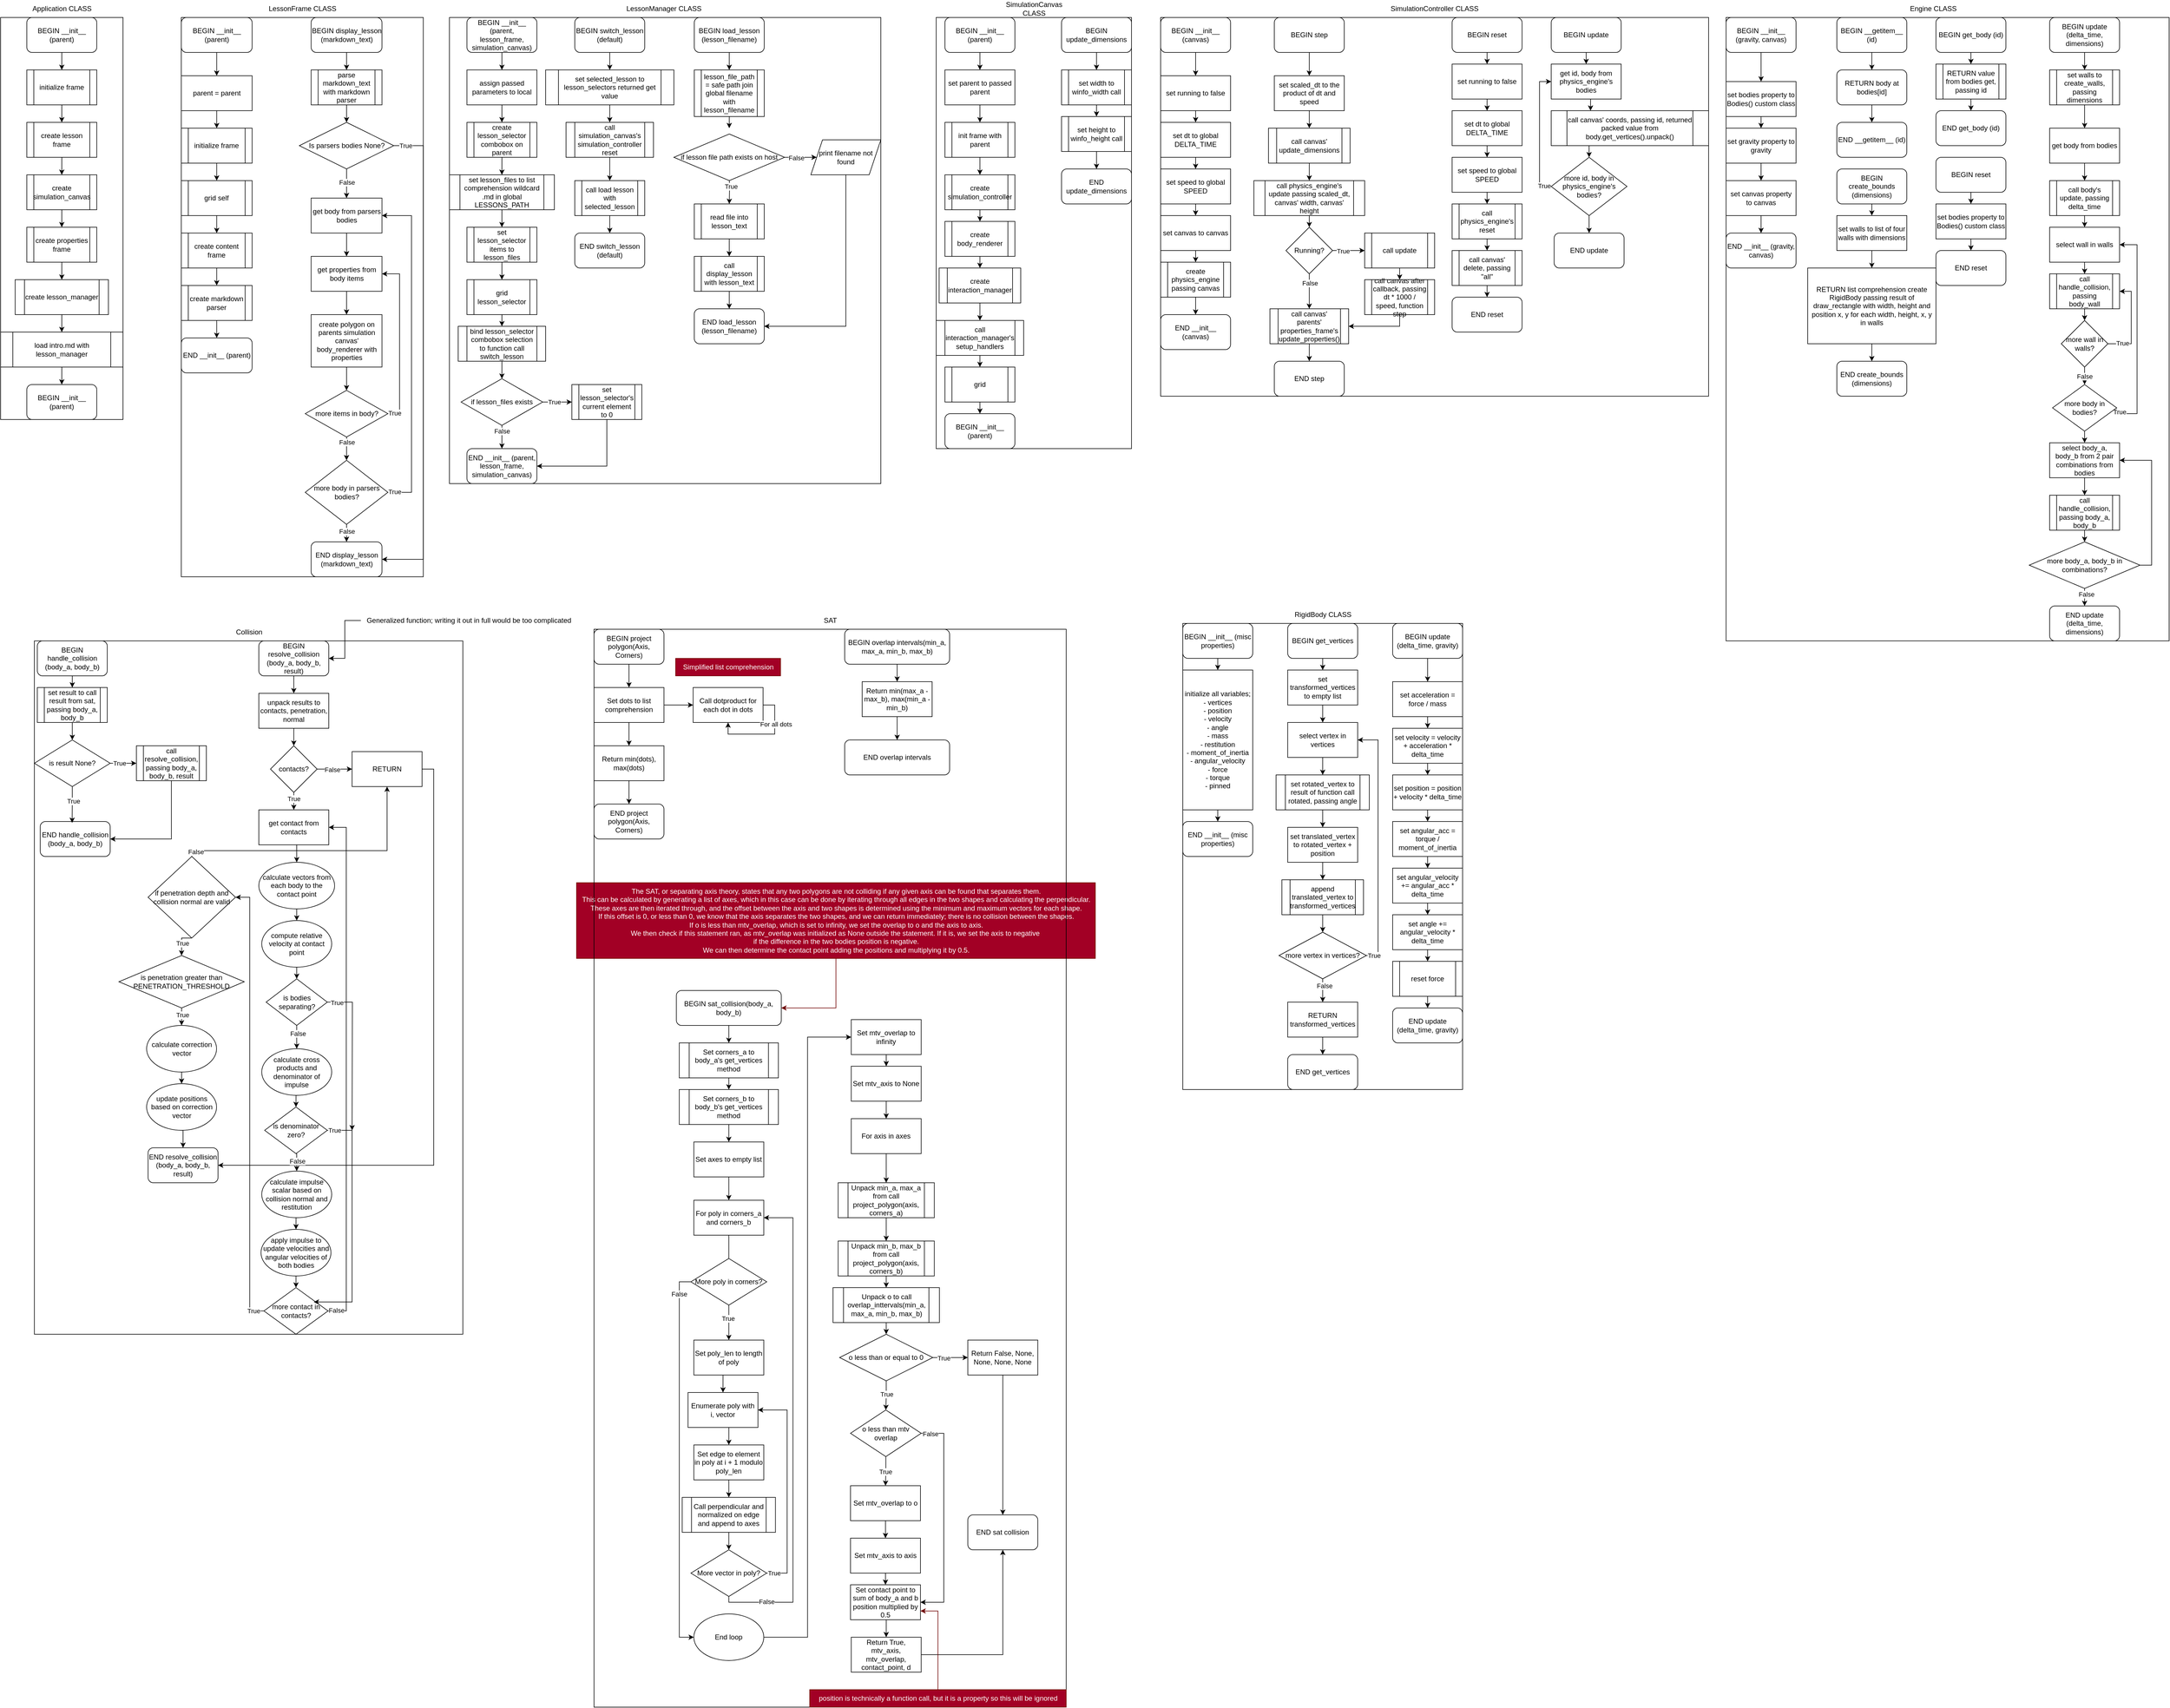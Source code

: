 <mxfile version="26.1.1">
  <diagram name="Page-1" id="pwcoSgdFYGVGtLcbKkSk">
    <mxGraphModel dx="7268" dy="3420" grid="1" gridSize="10" guides="1" tooltips="1" connect="1" arrows="1" fold="1" page="1" pageScale="1" pageWidth="1600" pageHeight="900" math="0" shadow="0" adaptiveColors="auto">
      <root>
        <mxCell id="0" />
        <mxCell id="1" parent="0" />
        <mxCell id="zs4LzNgN_lSSM6A1ded1-20" value="" style="group;" parent="1" vertex="1" connectable="0">
          <mxGeometry x="40" y="40" width="210" height="720" as="geometry" />
        </mxCell>
        <mxCell id="zs4LzNgN_lSSM6A1ded1-18" value="" style="group;strokeColor=default;perimeterSpacing=0;" parent="zs4LzNgN_lSSM6A1ded1-20" vertex="1" connectable="0">
          <mxGeometry y="30" width="210" height="690" as="geometry" />
        </mxCell>
        <mxCell id="zs4LzNgN_lSSM6A1ded1-6" style="edgeStyle=orthogonalEdgeStyle;rounded=0;orthogonalLoop=1;jettySize=auto;html=1;exitX=0.5;exitY=1;exitDx=0;exitDy=0;entryX=0.5;entryY=0;entryDx=0;entryDy=0;" parent="zs4LzNgN_lSSM6A1ded1-18" source="zs4LzNgN_lSSM6A1ded1-2" target="zs4LzNgN_lSSM6A1ded1-5" edge="1">
          <mxGeometry relative="1" as="geometry" />
        </mxCell>
        <mxCell id="zs4LzNgN_lSSM6A1ded1-2" value="create lesson frame" style="shape=process;whiteSpace=wrap;html=1;backgroundOutline=1;" parent="zs4LzNgN_lSSM6A1ded1-18" vertex="1">
          <mxGeometry x="45" y="180" width="120" height="60" as="geometry" />
        </mxCell>
        <mxCell id="zs4LzNgN_lSSM6A1ded1-4" style="edgeStyle=orthogonalEdgeStyle;rounded=0;orthogonalLoop=1;jettySize=auto;html=1;exitX=0.5;exitY=1;exitDx=0;exitDy=0;entryX=0.5;entryY=0;entryDx=0;entryDy=0;" parent="zs4LzNgN_lSSM6A1ded1-18" source="zs4LzNgN_lSSM6A1ded1-3" target="zs4LzNgN_lSSM6A1ded1-2" edge="1">
          <mxGeometry relative="1" as="geometry" />
        </mxCell>
        <mxCell id="zs4LzNgN_lSSM6A1ded1-3" value="initialize frame" style="shape=process;whiteSpace=wrap;html=1;backgroundOutline=1;" parent="zs4LzNgN_lSSM6A1ded1-18" vertex="1">
          <mxGeometry x="45" y="90" width="120" height="60" as="geometry" />
        </mxCell>
        <mxCell id="zs4LzNgN_lSSM6A1ded1-8" style="edgeStyle=orthogonalEdgeStyle;rounded=0;orthogonalLoop=1;jettySize=auto;html=1;exitX=0.5;exitY=1;exitDx=0;exitDy=0;entryX=0.5;entryY=0;entryDx=0;entryDy=0;" parent="zs4LzNgN_lSSM6A1ded1-18" source="zs4LzNgN_lSSM6A1ded1-5" target="zs4LzNgN_lSSM6A1ded1-7" edge="1">
          <mxGeometry relative="1" as="geometry" />
        </mxCell>
        <mxCell id="zs4LzNgN_lSSM6A1ded1-5" value="create simulation_canvas" style="shape=process;whiteSpace=wrap;html=1;backgroundOutline=1;" parent="zs4LzNgN_lSSM6A1ded1-18" vertex="1">
          <mxGeometry x="45" y="270" width="120" height="60" as="geometry" />
        </mxCell>
        <mxCell id="zs4LzNgN_lSSM6A1ded1-10" style="edgeStyle=orthogonalEdgeStyle;rounded=0;orthogonalLoop=1;jettySize=auto;html=1;exitX=0.5;exitY=1;exitDx=0;exitDy=0;entryX=0.5;entryY=0;entryDx=0;entryDy=0;" parent="zs4LzNgN_lSSM6A1ded1-18" source="zs4LzNgN_lSSM6A1ded1-7" target="zs4LzNgN_lSSM6A1ded1-9" edge="1">
          <mxGeometry relative="1" as="geometry" />
        </mxCell>
        <mxCell id="zs4LzNgN_lSSM6A1ded1-7" value="create properties frame" style="shape=process;whiteSpace=wrap;html=1;backgroundOutline=1;" parent="zs4LzNgN_lSSM6A1ded1-18" vertex="1">
          <mxGeometry x="45" y="360" width="120" height="60" as="geometry" />
        </mxCell>
        <mxCell id="zs4LzNgN_lSSM6A1ded1-14" style="edgeStyle=orthogonalEdgeStyle;rounded=0;orthogonalLoop=1;jettySize=auto;html=1;exitX=0.5;exitY=1;exitDx=0;exitDy=0;entryX=0.5;entryY=0;entryDx=0;entryDy=0;" parent="zs4LzNgN_lSSM6A1ded1-18" source="zs4LzNgN_lSSM6A1ded1-9" target="zs4LzNgN_lSSM6A1ded1-13" edge="1">
          <mxGeometry relative="1" as="geometry" />
        </mxCell>
        <mxCell id="zs4LzNgN_lSSM6A1ded1-9" value="create lesson_manager" style="shape=process;whiteSpace=wrap;html=1;backgroundOutline=1;" parent="zs4LzNgN_lSSM6A1ded1-18" vertex="1">
          <mxGeometry x="25" y="450" width="160" height="60" as="geometry" />
        </mxCell>
        <mxCell id="zs4LzNgN_lSSM6A1ded1-12" style="edgeStyle=orthogonalEdgeStyle;rounded=0;orthogonalLoop=1;jettySize=auto;html=1;exitX=0.5;exitY=1;exitDx=0;exitDy=0;entryX=0.5;entryY=0;entryDx=0;entryDy=0;" parent="zs4LzNgN_lSSM6A1ded1-18" source="zs4LzNgN_lSSM6A1ded1-11" target="zs4LzNgN_lSSM6A1ded1-3" edge="1">
          <mxGeometry relative="1" as="geometry" />
        </mxCell>
        <mxCell id="zs4LzNgN_lSSM6A1ded1-11" value="BEGIN __init__ (parent)" style="rounded=1;whiteSpace=wrap;html=1;" parent="zs4LzNgN_lSSM6A1ded1-18" vertex="1">
          <mxGeometry x="45" width="120" height="60" as="geometry" />
        </mxCell>
        <mxCell id="zs4LzNgN_lSSM6A1ded1-16" style="edgeStyle=orthogonalEdgeStyle;rounded=0;orthogonalLoop=1;jettySize=auto;html=1;exitX=0.5;exitY=1;exitDx=0;exitDy=0;entryX=0.5;entryY=0;entryDx=0;entryDy=0;" parent="zs4LzNgN_lSSM6A1ded1-18" source="zs4LzNgN_lSSM6A1ded1-13" target="zs4LzNgN_lSSM6A1ded1-15" edge="1">
          <mxGeometry relative="1" as="geometry" />
        </mxCell>
        <mxCell id="zs4LzNgN_lSSM6A1ded1-13" value="load intro.md with lesson_manager" style="shape=process;whiteSpace=wrap;html=1;backgroundOutline=1;" parent="zs4LzNgN_lSSM6A1ded1-18" vertex="1">
          <mxGeometry y="540" width="210" height="60" as="geometry" />
        </mxCell>
        <mxCell id="zs4LzNgN_lSSM6A1ded1-15" value="BEGIN __init__ (parent)" style="rounded=1;whiteSpace=wrap;html=1;" parent="zs4LzNgN_lSSM6A1ded1-18" vertex="1">
          <mxGeometry x="45" y="630" width="120" height="60" as="geometry" />
        </mxCell>
        <mxCell id="zs4LzNgN_lSSM6A1ded1-19" value="Application CLASS" style="text;html=1;align=center;verticalAlign=middle;whiteSpace=wrap;rounded=0;" parent="zs4LzNgN_lSSM6A1ded1-20" vertex="1">
          <mxGeometry x="52.5" width="105" height="30" as="geometry" />
        </mxCell>
        <mxCell id="zs4LzNgN_lSSM6A1ded1-216" value="" style="group" parent="1" vertex="1" connectable="0">
          <mxGeometry x="2030" y="40" width="940" height="680" as="geometry" />
        </mxCell>
        <mxCell id="zs4LzNgN_lSSM6A1ded1-214" value="" style="group;strokeColor=default;" parent="zs4LzNgN_lSSM6A1ded1-216" vertex="1" connectable="0">
          <mxGeometry y="30" width="940" height="650" as="geometry" />
        </mxCell>
        <mxCell id="zs4LzNgN_lSSM6A1ded1-164" style="edgeStyle=orthogonalEdgeStyle;rounded=0;orthogonalLoop=1;jettySize=auto;html=1;exitX=0.5;exitY=1;exitDx=0;exitDy=0;entryX=0.5;entryY=0;entryDx=0;entryDy=0;" parent="zs4LzNgN_lSSM6A1ded1-214" source="zs4LzNgN_lSSM6A1ded1-153" target="zs4LzNgN_lSSM6A1ded1-155" edge="1">
          <mxGeometry relative="1" as="geometry" />
        </mxCell>
        <mxCell id="zs4LzNgN_lSSM6A1ded1-153" value="BEGIN __init__ (canvas)" style="rounded=1;whiteSpace=wrap;html=1;" parent="zs4LzNgN_lSSM6A1ded1-214" vertex="1">
          <mxGeometry width="120" height="60" as="geometry" />
        </mxCell>
        <mxCell id="zs4LzNgN_lSSM6A1ded1-163" style="edgeStyle=orthogonalEdgeStyle;rounded=0;orthogonalLoop=1;jettySize=auto;html=1;exitX=0.5;exitY=1;exitDx=0;exitDy=0;entryX=0.5;entryY=0;entryDx=0;entryDy=0;" parent="zs4LzNgN_lSSM6A1ded1-214" source="zs4LzNgN_lSSM6A1ded1-155" target="zs4LzNgN_lSSM6A1ded1-156" edge="1">
          <mxGeometry relative="1" as="geometry" />
        </mxCell>
        <mxCell id="zs4LzNgN_lSSM6A1ded1-155" value="set running to false" style="rounded=0;whiteSpace=wrap;html=1;" parent="zs4LzNgN_lSSM6A1ded1-214" vertex="1">
          <mxGeometry y="100" width="120" height="60" as="geometry" />
        </mxCell>
        <mxCell id="zs4LzNgN_lSSM6A1ded1-162" style="edgeStyle=orthogonalEdgeStyle;rounded=0;orthogonalLoop=1;jettySize=auto;html=1;exitX=0.5;exitY=1;exitDx=0;exitDy=0;entryX=0.5;entryY=0;entryDx=0;entryDy=0;" parent="zs4LzNgN_lSSM6A1ded1-214" source="zs4LzNgN_lSSM6A1ded1-156" target="zs4LzNgN_lSSM6A1ded1-157" edge="1">
          <mxGeometry relative="1" as="geometry" />
        </mxCell>
        <mxCell id="zs4LzNgN_lSSM6A1ded1-156" value="set dt to global DELTA_TIME" style="rounded=0;whiteSpace=wrap;html=1;" parent="zs4LzNgN_lSSM6A1ded1-214" vertex="1">
          <mxGeometry y="180" width="120" height="60" as="geometry" />
        </mxCell>
        <mxCell id="zs4LzNgN_lSSM6A1ded1-161" style="edgeStyle=orthogonalEdgeStyle;rounded=0;orthogonalLoop=1;jettySize=auto;html=1;exitX=0.5;exitY=1;exitDx=0;exitDy=0;entryX=0.5;entryY=0;entryDx=0;entryDy=0;" parent="zs4LzNgN_lSSM6A1ded1-214" source="zs4LzNgN_lSSM6A1ded1-157" target="zs4LzNgN_lSSM6A1ded1-158" edge="1">
          <mxGeometry relative="1" as="geometry" />
        </mxCell>
        <mxCell id="zs4LzNgN_lSSM6A1ded1-157" value="set speed to global SPEED" style="rounded=0;whiteSpace=wrap;html=1;" parent="zs4LzNgN_lSSM6A1ded1-214" vertex="1">
          <mxGeometry y="260" width="120" height="60" as="geometry" />
        </mxCell>
        <mxCell id="zs4LzNgN_lSSM6A1ded1-160" style="edgeStyle=orthogonalEdgeStyle;rounded=0;orthogonalLoop=1;jettySize=auto;html=1;exitX=0.5;exitY=1;exitDx=0;exitDy=0;entryX=0.5;entryY=0;entryDx=0;entryDy=0;" parent="zs4LzNgN_lSSM6A1ded1-214" source="zs4LzNgN_lSSM6A1ded1-158" target="zs4LzNgN_lSSM6A1ded1-159" edge="1">
          <mxGeometry relative="1" as="geometry" />
        </mxCell>
        <mxCell id="zs4LzNgN_lSSM6A1ded1-158" value="set canvas to canvas" style="rounded=0;whiteSpace=wrap;html=1;" parent="zs4LzNgN_lSSM6A1ded1-214" vertex="1">
          <mxGeometry y="340" width="120" height="60" as="geometry" />
        </mxCell>
        <mxCell id="zs4LzNgN_lSSM6A1ded1-166" style="edgeStyle=orthogonalEdgeStyle;rounded=0;orthogonalLoop=1;jettySize=auto;html=1;exitX=0.5;exitY=1;exitDx=0;exitDy=0;entryX=0.5;entryY=0;entryDx=0;entryDy=0;" parent="zs4LzNgN_lSSM6A1ded1-214" source="zs4LzNgN_lSSM6A1ded1-159" target="zs4LzNgN_lSSM6A1ded1-165" edge="1">
          <mxGeometry relative="1" as="geometry" />
        </mxCell>
        <mxCell id="zs4LzNgN_lSSM6A1ded1-159" value="create physics_engine passing canvas" style="shape=process;whiteSpace=wrap;html=1;backgroundOutline=1;" parent="zs4LzNgN_lSSM6A1ded1-214" vertex="1">
          <mxGeometry y="420" width="120" height="60" as="geometry" />
        </mxCell>
        <mxCell id="zs4LzNgN_lSSM6A1ded1-165" value="END __init__ (canvas)" style="rounded=1;whiteSpace=wrap;html=1;" parent="zs4LzNgN_lSSM6A1ded1-214" vertex="1">
          <mxGeometry y="510" width="120" height="60" as="geometry" />
        </mxCell>
        <mxCell id="zs4LzNgN_lSSM6A1ded1-169" style="edgeStyle=orthogonalEdgeStyle;rounded=0;orthogonalLoop=1;jettySize=auto;html=1;exitX=0.5;exitY=1;exitDx=0;exitDy=0;entryX=0.5;entryY=0;entryDx=0;entryDy=0;" parent="zs4LzNgN_lSSM6A1ded1-214" source="zs4LzNgN_lSSM6A1ded1-167" target="zs4LzNgN_lSSM6A1ded1-168" edge="1">
          <mxGeometry relative="1" as="geometry" />
        </mxCell>
        <mxCell id="zs4LzNgN_lSSM6A1ded1-167" value="BEGIN step" style="rounded=1;whiteSpace=wrap;html=1;" parent="zs4LzNgN_lSSM6A1ded1-214" vertex="1">
          <mxGeometry x="195" width="120" height="60" as="geometry" />
        </mxCell>
        <mxCell id="zs4LzNgN_lSSM6A1ded1-171" style="edgeStyle=orthogonalEdgeStyle;rounded=0;orthogonalLoop=1;jettySize=auto;html=1;exitX=0.5;exitY=1;exitDx=0;exitDy=0;entryX=0.5;entryY=0;entryDx=0;entryDy=0;" parent="zs4LzNgN_lSSM6A1ded1-214" source="zs4LzNgN_lSSM6A1ded1-168" target="zs4LzNgN_lSSM6A1ded1-170" edge="1">
          <mxGeometry relative="1" as="geometry" />
        </mxCell>
        <mxCell id="zs4LzNgN_lSSM6A1ded1-168" value="set scaled_dt to the product of dt and speed" style="rounded=0;whiteSpace=wrap;html=1;" parent="zs4LzNgN_lSSM6A1ded1-214" vertex="1">
          <mxGeometry x="195" y="100" width="120" height="60" as="geometry" />
        </mxCell>
        <mxCell id="zs4LzNgN_lSSM6A1ded1-173" style="edgeStyle=orthogonalEdgeStyle;rounded=0;orthogonalLoop=1;jettySize=auto;html=1;exitX=0.5;exitY=1;exitDx=0;exitDy=0;entryX=0.5;entryY=0;entryDx=0;entryDy=0;" parent="zs4LzNgN_lSSM6A1ded1-214" source="zs4LzNgN_lSSM6A1ded1-170" target="zs4LzNgN_lSSM6A1ded1-172" edge="1">
          <mxGeometry relative="1" as="geometry" />
        </mxCell>
        <mxCell id="zs4LzNgN_lSSM6A1ded1-170" value="call canvas&#39; update_dimensions" style="shape=process;whiteSpace=wrap;html=1;backgroundOutline=1;" parent="zs4LzNgN_lSSM6A1ded1-214" vertex="1">
          <mxGeometry x="185" y="190" width="140" height="60" as="geometry" />
        </mxCell>
        <mxCell id="zs4LzNgN_lSSM6A1ded1-175" style="edgeStyle=orthogonalEdgeStyle;rounded=0;orthogonalLoop=1;jettySize=auto;html=1;exitX=0.5;exitY=1;exitDx=0;exitDy=0;entryX=0.5;entryY=0;entryDx=0;entryDy=0;" parent="zs4LzNgN_lSSM6A1ded1-214" source="zs4LzNgN_lSSM6A1ded1-172" target="zs4LzNgN_lSSM6A1ded1-174" edge="1">
          <mxGeometry relative="1" as="geometry" />
        </mxCell>
        <mxCell id="zs4LzNgN_lSSM6A1ded1-172" value="call physics_engine&#39;s update passing scaled_dt, canvas&#39; width, canvas&#39; height" style="shape=process;whiteSpace=wrap;html=1;backgroundOutline=1;" parent="zs4LzNgN_lSSM6A1ded1-214" vertex="1">
          <mxGeometry x="160" y="280" width="190" height="60" as="geometry" />
        </mxCell>
        <mxCell id="zs4LzNgN_lSSM6A1ded1-179" style="edgeStyle=orthogonalEdgeStyle;rounded=0;orthogonalLoop=1;jettySize=auto;html=1;exitX=1;exitY=0.5;exitDx=0;exitDy=0;entryX=0;entryY=0.5;entryDx=0;entryDy=0;" parent="zs4LzNgN_lSSM6A1ded1-214" source="zs4LzNgN_lSSM6A1ded1-174" target="zs4LzNgN_lSSM6A1ded1-176" edge="1">
          <mxGeometry relative="1" as="geometry" />
        </mxCell>
        <mxCell id="zs4LzNgN_lSSM6A1ded1-181" value="True" style="edgeLabel;html=1;align=center;verticalAlign=middle;resizable=0;points=[];" parent="zs4LzNgN_lSSM6A1ded1-179" vertex="1" connectable="0">
          <mxGeometry x="-0.37" y="-1" relative="1" as="geometry">
            <mxPoint as="offset" />
          </mxGeometry>
        </mxCell>
        <mxCell id="zs4LzNgN_lSSM6A1ded1-183" style="edgeStyle=orthogonalEdgeStyle;rounded=0;orthogonalLoop=1;jettySize=auto;html=1;exitX=0.5;exitY=1;exitDx=0;exitDy=0;entryX=0.5;entryY=0;entryDx=0;entryDy=0;" parent="zs4LzNgN_lSSM6A1ded1-214" source="zs4LzNgN_lSSM6A1ded1-174" target="zs4LzNgN_lSSM6A1ded1-182" edge="1">
          <mxGeometry relative="1" as="geometry" />
        </mxCell>
        <mxCell id="zs4LzNgN_lSSM6A1ded1-184" value="False" style="edgeLabel;html=1;align=center;verticalAlign=middle;resizable=0;points=[];" parent="zs4LzNgN_lSSM6A1ded1-183" vertex="1" connectable="0">
          <mxGeometry x="-0.46" y="1" relative="1" as="geometry">
            <mxPoint as="offset" />
          </mxGeometry>
        </mxCell>
        <mxCell id="zs4LzNgN_lSSM6A1ded1-174" value="Running?" style="rhombus;whiteSpace=wrap;html=1;" parent="zs4LzNgN_lSSM6A1ded1-214" vertex="1">
          <mxGeometry x="215" y="360" width="80" height="80" as="geometry" />
        </mxCell>
        <mxCell id="zs4LzNgN_lSSM6A1ded1-178" style="edgeStyle=orthogonalEdgeStyle;rounded=0;orthogonalLoop=1;jettySize=auto;html=1;exitX=0.5;exitY=1;exitDx=0;exitDy=0;entryX=0.5;entryY=0;entryDx=0;entryDy=0;" parent="zs4LzNgN_lSSM6A1ded1-214" source="zs4LzNgN_lSSM6A1ded1-176" target="zs4LzNgN_lSSM6A1ded1-177" edge="1">
          <mxGeometry relative="1" as="geometry" />
        </mxCell>
        <mxCell id="zs4LzNgN_lSSM6A1ded1-176" value="call update" style="shape=process;whiteSpace=wrap;html=1;backgroundOutline=1;" parent="zs4LzNgN_lSSM6A1ded1-214" vertex="1">
          <mxGeometry x="350" y="370" width="120" height="60" as="geometry" />
        </mxCell>
        <mxCell id="zs4LzNgN_lSSM6A1ded1-185" style="edgeStyle=orthogonalEdgeStyle;rounded=0;orthogonalLoop=1;jettySize=auto;html=1;exitX=0.5;exitY=1;exitDx=0;exitDy=0;entryX=1;entryY=0.5;entryDx=0;entryDy=0;" parent="zs4LzNgN_lSSM6A1ded1-214" source="zs4LzNgN_lSSM6A1ded1-177" target="zs4LzNgN_lSSM6A1ded1-182" edge="1">
          <mxGeometry relative="1" as="geometry" />
        </mxCell>
        <mxCell id="zs4LzNgN_lSSM6A1ded1-177" value="call canvas after callback, passing dt * 1000 / speed, function step" style="shape=process;whiteSpace=wrap;html=1;backgroundOutline=1;" parent="zs4LzNgN_lSSM6A1ded1-214" vertex="1">
          <mxGeometry x="350" y="450" width="120" height="60" as="geometry" />
        </mxCell>
        <mxCell id="zs4LzNgN_lSSM6A1ded1-187" style="edgeStyle=orthogonalEdgeStyle;rounded=0;orthogonalLoop=1;jettySize=auto;html=1;exitX=0.5;exitY=1;exitDx=0;exitDy=0;entryX=0.5;entryY=0;entryDx=0;entryDy=0;" parent="zs4LzNgN_lSSM6A1ded1-214" source="zs4LzNgN_lSSM6A1ded1-182" target="zs4LzNgN_lSSM6A1ded1-186" edge="1">
          <mxGeometry relative="1" as="geometry" />
        </mxCell>
        <mxCell id="zs4LzNgN_lSSM6A1ded1-182" value="call canvas&#39; parents&#39; properties_frame&#39;s update_properties()" style="shape=process;whiteSpace=wrap;html=1;backgroundOutline=1;" parent="zs4LzNgN_lSSM6A1ded1-214" vertex="1">
          <mxGeometry x="187.5" y="500" width="135" height="60" as="geometry" />
        </mxCell>
        <mxCell id="zs4LzNgN_lSSM6A1ded1-186" value="END step" style="rounded=1;whiteSpace=wrap;html=1;" parent="zs4LzNgN_lSSM6A1ded1-214" vertex="1">
          <mxGeometry x="195" y="590" width="120" height="60" as="geometry" />
        </mxCell>
        <mxCell id="zs4LzNgN_lSSM6A1ded1-195" style="edgeStyle=orthogonalEdgeStyle;rounded=0;orthogonalLoop=1;jettySize=auto;html=1;exitX=0.5;exitY=1;exitDx=0;exitDy=0;entryX=0.5;entryY=0;entryDx=0;entryDy=0;" parent="zs4LzNgN_lSSM6A1ded1-214" source="zs4LzNgN_lSSM6A1ded1-188" target="zs4LzNgN_lSSM6A1ded1-190" edge="1">
          <mxGeometry relative="1" as="geometry" />
        </mxCell>
        <mxCell id="zs4LzNgN_lSSM6A1ded1-188" value="BEGIN reset" style="rounded=1;whiteSpace=wrap;html=1;" parent="zs4LzNgN_lSSM6A1ded1-214" vertex="1">
          <mxGeometry x="500" width="120" height="60" as="geometry" />
        </mxCell>
        <mxCell id="zs4LzNgN_lSSM6A1ded1-194" style="edgeStyle=orthogonalEdgeStyle;rounded=0;orthogonalLoop=1;jettySize=auto;html=1;exitX=0.5;exitY=1;exitDx=0;exitDy=0;entryX=0.5;entryY=0;entryDx=0;entryDy=0;" parent="zs4LzNgN_lSSM6A1ded1-214" source="zs4LzNgN_lSSM6A1ded1-190" target="zs4LzNgN_lSSM6A1ded1-191" edge="1">
          <mxGeometry relative="1" as="geometry" />
        </mxCell>
        <mxCell id="zs4LzNgN_lSSM6A1ded1-190" value="set running to false" style="rounded=0;whiteSpace=wrap;html=1;" parent="zs4LzNgN_lSSM6A1ded1-214" vertex="1">
          <mxGeometry x="500" y="80" width="120" height="60" as="geometry" />
        </mxCell>
        <mxCell id="zs4LzNgN_lSSM6A1ded1-193" style="edgeStyle=orthogonalEdgeStyle;rounded=0;orthogonalLoop=1;jettySize=auto;html=1;exitX=0.5;exitY=1;exitDx=0;exitDy=0;entryX=0.5;entryY=0;entryDx=0;entryDy=0;" parent="zs4LzNgN_lSSM6A1ded1-214" source="zs4LzNgN_lSSM6A1ded1-191" target="zs4LzNgN_lSSM6A1ded1-192" edge="1">
          <mxGeometry relative="1" as="geometry" />
        </mxCell>
        <mxCell id="zs4LzNgN_lSSM6A1ded1-191" value="set dt to global DELTA_TIME" style="rounded=0;whiteSpace=wrap;html=1;" parent="zs4LzNgN_lSSM6A1ded1-214" vertex="1">
          <mxGeometry x="500" y="160" width="120" height="60" as="geometry" />
        </mxCell>
        <mxCell id="zs4LzNgN_lSSM6A1ded1-197" style="edgeStyle=orthogonalEdgeStyle;rounded=0;orthogonalLoop=1;jettySize=auto;html=1;exitX=0.5;exitY=1;exitDx=0;exitDy=0;entryX=0.5;entryY=0;entryDx=0;entryDy=0;" parent="zs4LzNgN_lSSM6A1ded1-214" source="zs4LzNgN_lSSM6A1ded1-192" target="zs4LzNgN_lSSM6A1ded1-196" edge="1">
          <mxGeometry relative="1" as="geometry" />
        </mxCell>
        <mxCell id="zs4LzNgN_lSSM6A1ded1-192" value="set speed to global SPEED" style="rounded=0;whiteSpace=wrap;html=1;" parent="zs4LzNgN_lSSM6A1ded1-214" vertex="1">
          <mxGeometry x="500" y="240" width="120" height="60" as="geometry" />
        </mxCell>
        <mxCell id="zs4LzNgN_lSSM6A1ded1-199" style="edgeStyle=orthogonalEdgeStyle;rounded=0;orthogonalLoop=1;jettySize=auto;html=1;exitX=0.5;exitY=1;exitDx=0;exitDy=0;entryX=0.5;entryY=0;entryDx=0;entryDy=0;" parent="zs4LzNgN_lSSM6A1ded1-214" source="zs4LzNgN_lSSM6A1ded1-196" target="zs4LzNgN_lSSM6A1ded1-198" edge="1">
          <mxGeometry relative="1" as="geometry" />
        </mxCell>
        <mxCell id="zs4LzNgN_lSSM6A1ded1-196" value="call physics_engine&#39;s reset" style="shape=process;whiteSpace=wrap;html=1;backgroundOutline=1;" parent="zs4LzNgN_lSSM6A1ded1-214" vertex="1">
          <mxGeometry x="500" y="320" width="120" height="60" as="geometry" />
        </mxCell>
        <mxCell id="zs4LzNgN_lSSM6A1ded1-201" style="edgeStyle=orthogonalEdgeStyle;rounded=0;orthogonalLoop=1;jettySize=auto;html=1;exitX=0.5;exitY=1;exitDx=0;exitDy=0;entryX=0.5;entryY=0;entryDx=0;entryDy=0;" parent="zs4LzNgN_lSSM6A1ded1-214" source="zs4LzNgN_lSSM6A1ded1-198" target="zs4LzNgN_lSSM6A1ded1-200" edge="1">
          <mxGeometry relative="1" as="geometry" />
        </mxCell>
        <mxCell id="zs4LzNgN_lSSM6A1ded1-198" value="call canvas&#39; delete, passing &quot;all&quot;" style="shape=process;whiteSpace=wrap;html=1;backgroundOutline=1;" parent="zs4LzNgN_lSSM6A1ded1-214" vertex="1">
          <mxGeometry x="500" y="400" width="120" height="60" as="geometry" />
        </mxCell>
        <mxCell id="zs4LzNgN_lSSM6A1ded1-200" value="END reset" style="rounded=1;whiteSpace=wrap;html=1;" parent="zs4LzNgN_lSSM6A1ded1-214" vertex="1">
          <mxGeometry x="500" y="480" width="120" height="60" as="geometry" />
        </mxCell>
        <mxCell id="zs4LzNgN_lSSM6A1ded1-204" style="edgeStyle=orthogonalEdgeStyle;rounded=0;orthogonalLoop=1;jettySize=auto;html=1;exitX=0.5;exitY=1;exitDx=0;exitDy=0;entryX=0.5;entryY=0;entryDx=0;entryDy=0;" parent="zs4LzNgN_lSSM6A1ded1-214" source="zs4LzNgN_lSSM6A1ded1-202" target="zs4LzNgN_lSSM6A1ded1-203" edge="1">
          <mxGeometry relative="1" as="geometry" />
        </mxCell>
        <mxCell id="zs4LzNgN_lSSM6A1ded1-202" value="BEGIN update" style="rounded=1;whiteSpace=wrap;html=1;" parent="zs4LzNgN_lSSM6A1ded1-214" vertex="1">
          <mxGeometry x="670" width="120" height="60" as="geometry" />
        </mxCell>
        <mxCell id="zs4LzNgN_lSSM6A1ded1-206" style="edgeStyle=orthogonalEdgeStyle;rounded=0;orthogonalLoop=1;jettySize=auto;html=1;exitX=0.5;exitY=1;exitDx=0;exitDy=0;entryX=0.25;entryY=0;entryDx=0;entryDy=0;" parent="zs4LzNgN_lSSM6A1ded1-214" source="zs4LzNgN_lSSM6A1ded1-203" target="zs4LzNgN_lSSM6A1ded1-205" edge="1">
          <mxGeometry relative="1" as="geometry" />
        </mxCell>
        <mxCell id="zs4LzNgN_lSSM6A1ded1-203" value="get id, body from physics_engine&#39;s bodies" style="rounded=0;whiteSpace=wrap;html=1;" parent="zs4LzNgN_lSSM6A1ded1-214" vertex="1">
          <mxGeometry x="670" y="80" width="120" height="60" as="geometry" />
        </mxCell>
        <mxCell id="zs4LzNgN_lSSM6A1ded1-208" style="edgeStyle=orthogonalEdgeStyle;rounded=0;orthogonalLoop=1;jettySize=auto;html=1;exitX=0.25;exitY=1;exitDx=0;exitDy=0;entryX=0.5;entryY=0;entryDx=0;entryDy=0;" parent="zs4LzNgN_lSSM6A1ded1-214" source="zs4LzNgN_lSSM6A1ded1-205" target="zs4LzNgN_lSSM6A1ded1-207" edge="1">
          <mxGeometry relative="1" as="geometry" />
        </mxCell>
        <mxCell id="zs4LzNgN_lSSM6A1ded1-205" value="call canvas&#39; coords, passing id, returned packed value from body.get_vertices().unpack()" style="shape=process;whiteSpace=wrap;html=1;backgroundOutline=1;" parent="zs4LzNgN_lSSM6A1ded1-214" vertex="1">
          <mxGeometry x="670" y="160" width="270" height="60" as="geometry" />
        </mxCell>
        <mxCell id="zs4LzNgN_lSSM6A1ded1-210" style="edgeStyle=orthogonalEdgeStyle;rounded=0;orthogonalLoop=1;jettySize=auto;html=1;exitX=0;exitY=0.5;exitDx=0;exitDy=0;entryX=0;entryY=0.5;entryDx=0;entryDy=0;" parent="zs4LzNgN_lSSM6A1ded1-214" source="zs4LzNgN_lSSM6A1ded1-207" target="zs4LzNgN_lSSM6A1ded1-203" edge="1">
          <mxGeometry relative="1" as="geometry" />
        </mxCell>
        <mxCell id="zs4LzNgN_lSSM6A1ded1-211" value="True" style="edgeLabel;html=1;align=center;verticalAlign=middle;resizable=0;points=[];" parent="zs4LzNgN_lSSM6A1ded1-210" vertex="1" connectable="0">
          <mxGeometry x="-0.892" y="-1" relative="1" as="geometry">
            <mxPoint as="offset" />
          </mxGeometry>
        </mxCell>
        <mxCell id="zs4LzNgN_lSSM6A1ded1-213" style="edgeStyle=orthogonalEdgeStyle;rounded=0;orthogonalLoop=1;jettySize=auto;html=1;exitX=0.5;exitY=1;exitDx=0;exitDy=0;entryX=0.5;entryY=0;entryDx=0;entryDy=0;" parent="zs4LzNgN_lSSM6A1ded1-214" source="zs4LzNgN_lSSM6A1ded1-207" target="zs4LzNgN_lSSM6A1ded1-212" edge="1">
          <mxGeometry relative="1" as="geometry" />
        </mxCell>
        <mxCell id="zs4LzNgN_lSSM6A1ded1-207" value="more id, body in physics_engine&#39;s bodies?" style="rhombus;whiteSpace=wrap;html=1;" parent="zs4LzNgN_lSSM6A1ded1-214" vertex="1">
          <mxGeometry x="670" y="240" width="130" height="100" as="geometry" />
        </mxCell>
        <mxCell id="zs4LzNgN_lSSM6A1ded1-212" value="END update" style="rounded=1;whiteSpace=wrap;html=1;" parent="zs4LzNgN_lSSM6A1ded1-214" vertex="1">
          <mxGeometry x="675" y="370" width="120" height="60" as="geometry" />
        </mxCell>
        <mxCell id="zs4LzNgN_lSSM6A1ded1-215" value="SimulationController CLASS" style="text;html=1;align=center;verticalAlign=middle;whiteSpace=wrap;rounded=0;" parent="zs4LzNgN_lSSM6A1ded1-216" vertex="1">
          <mxGeometry x="385" width="170" height="30" as="geometry" />
        </mxCell>
        <mxCell id="zs4LzNgN_lSSM6A1ded1-217" value="" style="group" parent="1" vertex="1" connectable="0">
          <mxGeometry x="1645" y="40" width="335" height="770" as="geometry" />
        </mxCell>
        <mxCell id="zs4LzNgN_lSSM6A1ded1-151" value="" style="group;strokeColor=default;" parent="zs4LzNgN_lSSM6A1ded1-217" vertex="1" connectable="0">
          <mxGeometry y="30" width="335" height="740" as="geometry" />
        </mxCell>
        <mxCell id="zs4LzNgN_lSSM6A1ded1-128" style="edgeStyle=orthogonalEdgeStyle;rounded=0;orthogonalLoop=1;jettySize=auto;html=1;exitX=0.5;exitY=1;exitDx=0;exitDy=0;entryX=0.5;entryY=0;entryDx=0;entryDy=0;" parent="zs4LzNgN_lSSM6A1ded1-151" source="zs4LzNgN_lSSM6A1ded1-122" target="zs4LzNgN_lSSM6A1ded1-124" edge="1">
          <mxGeometry relative="1" as="geometry" />
        </mxCell>
        <mxCell id="zs4LzNgN_lSSM6A1ded1-122" value="BEGIN __init__ (parent)" style="rounded=1;whiteSpace=wrap;html=1;" parent="zs4LzNgN_lSSM6A1ded1-151" vertex="1">
          <mxGeometry x="15" width="120" height="60" as="geometry" />
        </mxCell>
        <mxCell id="zs4LzNgN_lSSM6A1ded1-127" style="edgeStyle=orthogonalEdgeStyle;rounded=0;orthogonalLoop=1;jettySize=auto;html=1;exitX=0.5;exitY=1;exitDx=0;exitDy=0;entryX=0.5;entryY=0;entryDx=0;entryDy=0;" parent="zs4LzNgN_lSSM6A1ded1-151" source="zs4LzNgN_lSSM6A1ded1-124" target="zs4LzNgN_lSSM6A1ded1-126" edge="1">
          <mxGeometry relative="1" as="geometry" />
        </mxCell>
        <mxCell id="zs4LzNgN_lSSM6A1ded1-124" value="set parent to passed parent" style="rounded=0;whiteSpace=wrap;html=1;" parent="zs4LzNgN_lSSM6A1ded1-151" vertex="1">
          <mxGeometry x="15" y="90" width="120" height="60" as="geometry" />
        </mxCell>
        <mxCell id="zs4LzNgN_lSSM6A1ded1-132" style="edgeStyle=orthogonalEdgeStyle;rounded=0;orthogonalLoop=1;jettySize=auto;html=1;exitX=0.5;exitY=1;exitDx=0;exitDy=0;" parent="zs4LzNgN_lSSM6A1ded1-151" source="zs4LzNgN_lSSM6A1ded1-126" target="zs4LzNgN_lSSM6A1ded1-131" edge="1">
          <mxGeometry relative="1" as="geometry" />
        </mxCell>
        <mxCell id="zs4LzNgN_lSSM6A1ded1-126" value="init frame with parent" style="shape=process;whiteSpace=wrap;html=1;backgroundOutline=1;" parent="zs4LzNgN_lSSM6A1ded1-151" vertex="1">
          <mxGeometry x="15" y="180" width="120" height="60" as="geometry" />
        </mxCell>
        <mxCell id="zs4LzNgN_lSSM6A1ded1-134" style="edgeStyle=orthogonalEdgeStyle;rounded=0;orthogonalLoop=1;jettySize=auto;html=1;exitX=0.5;exitY=1;exitDx=0;exitDy=0;entryX=0.5;entryY=0;entryDx=0;entryDy=0;" parent="zs4LzNgN_lSSM6A1ded1-151" source="zs4LzNgN_lSSM6A1ded1-131" target="zs4LzNgN_lSSM6A1ded1-133" edge="1">
          <mxGeometry relative="1" as="geometry" />
        </mxCell>
        <mxCell id="zs4LzNgN_lSSM6A1ded1-131" value="create simulation_controller" style="shape=process;whiteSpace=wrap;html=1;backgroundOutline=1;" parent="zs4LzNgN_lSSM6A1ded1-151" vertex="1">
          <mxGeometry x="15" y="270" width="120" height="60" as="geometry" />
        </mxCell>
        <mxCell id="zs4LzNgN_lSSM6A1ded1-136" style="edgeStyle=orthogonalEdgeStyle;rounded=0;orthogonalLoop=1;jettySize=auto;html=1;exitX=0.5;exitY=1;exitDx=0;exitDy=0;entryX=0.5;entryY=0;entryDx=0;entryDy=0;" parent="zs4LzNgN_lSSM6A1ded1-151" source="zs4LzNgN_lSSM6A1ded1-133" target="zs4LzNgN_lSSM6A1ded1-135" edge="1">
          <mxGeometry relative="1" as="geometry" />
        </mxCell>
        <mxCell id="zs4LzNgN_lSSM6A1ded1-133" value="create body_renderer" style="shape=process;whiteSpace=wrap;html=1;backgroundOutline=1;" parent="zs4LzNgN_lSSM6A1ded1-151" vertex="1">
          <mxGeometry x="15" y="350" width="120" height="60" as="geometry" />
        </mxCell>
        <mxCell id="zs4LzNgN_lSSM6A1ded1-139" style="edgeStyle=orthogonalEdgeStyle;rounded=0;orthogonalLoop=1;jettySize=auto;html=1;exitX=0.5;exitY=1;exitDx=0;exitDy=0;entryX=0.5;entryY=0;entryDx=0;entryDy=0;" parent="zs4LzNgN_lSSM6A1ded1-151" source="zs4LzNgN_lSSM6A1ded1-135" target="zs4LzNgN_lSSM6A1ded1-137" edge="1">
          <mxGeometry relative="1" as="geometry" />
        </mxCell>
        <mxCell id="zs4LzNgN_lSSM6A1ded1-135" value="create interaction_manager" style="shape=process;whiteSpace=wrap;html=1;backgroundOutline=1;" parent="zs4LzNgN_lSSM6A1ded1-151" vertex="1">
          <mxGeometry x="5" y="430" width="140" height="60" as="geometry" />
        </mxCell>
        <mxCell id="zs4LzNgN_lSSM6A1ded1-141" style="edgeStyle=orthogonalEdgeStyle;rounded=0;orthogonalLoop=1;jettySize=auto;html=1;exitX=0.5;exitY=1;exitDx=0;exitDy=0;entryX=0.5;entryY=0;entryDx=0;entryDy=0;" parent="zs4LzNgN_lSSM6A1ded1-151" source="zs4LzNgN_lSSM6A1ded1-137" target="zs4LzNgN_lSSM6A1ded1-140" edge="1">
          <mxGeometry relative="1" as="geometry" />
        </mxCell>
        <mxCell id="zs4LzNgN_lSSM6A1ded1-137" value="call interaction_manager&#39;s setup_handlers" style="shape=process;whiteSpace=wrap;html=1;backgroundOutline=1;" parent="zs4LzNgN_lSSM6A1ded1-151" vertex="1">
          <mxGeometry y="520" width="150" height="60" as="geometry" />
        </mxCell>
        <mxCell id="zs4LzNgN_lSSM6A1ded1-144" style="edgeStyle=orthogonalEdgeStyle;rounded=0;orthogonalLoop=1;jettySize=auto;html=1;exitX=0.5;exitY=1;exitDx=0;exitDy=0;entryX=0.5;entryY=0;entryDx=0;entryDy=0;" parent="zs4LzNgN_lSSM6A1ded1-151" source="zs4LzNgN_lSSM6A1ded1-140" target="zs4LzNgN_lSSM6A1ded1-143" edge="1">
          <mxGeometry relative="1" as="geometry" />
        </mxCell>
        <mxCell id="zs4LzNgN_lSSM6A1ded1-140" value="grid" style="shape=process;whiteSpace=wrap;html=1;backgroundOutline=1;" parent="zs4LzNgN_lSSM6A1ded1-151" vertex="1">
          <mxGeometry x="15" y="600" width="120" height="60" as="geometry" />
        </mxCell>
        <mxCell id="zs4LzNgN_lSSM6A1ded1-148" style="edgeStyle=orthogonalEdgeStyle;rounded=0;orthogonalLoop=1;jettySize=auto;html=1;exitX=0.5;exitY=1;exitDx=0;exitDy=0;entryX=0.5;entryY=0;entryDx=0;entryDy=0;" parent="zs4LzNgN_lSSM6A1ded1-151" source="zs4LzNgN_lSSM6A1ded1-142" target="zs4LzNgN_lSSM6A1ded1-145" edge="1">
          <mxGeometry relative="1" as="geometry" />
        </mxCell>
        <mxCell id="zs4LzNgN_lSSM6A1ded1-142" value="BEGIN update_dimensions" style="rounded=1;whiteSpace=wrap;html=1;" parent="zs4LzNgN_lSSM6A1ded1-151" vertex="1">
          <mxGeometry x="215" width="120" height="60" as="geometry" />
        </mxCell>
        <mxCell id="zs4LzNgN_lSSM6A1ded1-143" value="BEGIN __init__ (parent)" style="rounded=1;whiteSpace=wrap;html=1;" parent="zs4LzNgN_lSSM6A1ded1-151" vertex="1">
          <mxGeometry x="15" y="680" width="120" height="60" as="geometry" />
        </mxCell>
        <mxCell id="zs4LzNgN_lSSM6A1ded1-147" style="edgeStyle=orthogonalEdgeStyle;rounded=0;orthogonalLoop=1;jettySize=auto;html=1;exitX=0.5;exitY=1;exitDx=0;exitDy=0;entryX=0.5;entryY=0;entryDx=0;entryDy=0;" parent="zs4LzNgN_lSSM6A1ded1-151" source="zs4LzNgN_lSSM6A1ded1-145" target="zs4LzNgN_lSSM6A1ded1-146" edge="1">
          <mxGeometry relative="1" as="geometry" />
        </mxCell>
        <mxCell id="zs4LzNgN_lSSM6A1ded1-145" value="set width to winfo_width call" style="shape=process;whiteSpace=wrap;html=1;backgroundOutline=1;" parent="zs4LzNgN_lSSM6A1ded1-151" vertex="1">
          <mxGeometry x="215" y="90" width="120" height="60" as="geometry" />
        </mxCell>
        <mxCell id="zs4LzNgN_lSSM6A1ded1-150" style="edgeStyle=orthogonalEdgeStyle;rounded=0;orthogonalLoop=1;jettySize=auto;html=1;exitX=0.5;exitY=1;exitDx=0;exitDy=0;entryX=0.5;entryY=0;entryDx=0;entryDy=0;" parent="zs4LzNgN_lSSM6A1ded1-151" source="zs4LzNgN_lSSM6A1ded1-146" target="zs4LzNgN_lSSM6A1ded1-149" edge="1">
          <mxGeometry relative="1" as="geometry" />
        </mxCell>
        <mxCell id="zs4LzNgN_lSSM6A1ded1-146" value="set height to winfo_height call" style="shape=process;whiteSpace=wrap;html=1;backgroundOutline=1;" parent="zs4LzNgN_lSSM6A1ded1-151" vertex="1">
          <mxGeometry x="215" y="170" width="120" height="60" as="geometry" />
        </mxCell>
        <mxCell id="zs4LzNgN_lSSM6A1ded1-149" value="END update_dimensions" style="rounded=1;whiteSpace=wrap;html=1;" parent="zs4LzNgN_lSSM6A1ded1-151" vertex="1">
          <mxGeometry x="215" y="260" width="120" height="60" as="geometry" />
        </mxCell>
        <mxCell id="zs4LzNgN_lSSM6A1ded1-152" value="SimulationCanvas CLASS" style="text;html=1;align=center;verticalAlign=middle;whiteSpace=wrap;rounded=0;" parent="zs4LzNgN_lSSM6A1ded1-217" vertex="1">
          <mxGeometry x="97.5" width="140" height="30" as="geometry" />
        </mxCell>
        <mxCell id="zs4LzNgN_lSSM6A1ded1-218" value="" style="group" parent="1" vertex="1" connectable="0">
          <mxGeometry x="810" y="40" width="740" height="830" as="geometry" />
        </mxCell>
        <mxCell id="zs4LzNgN_lSSM6A1ded1-116" value="" style="group;fillColor=none;strokeColor=default;" parent="zs4LzNgN_lSSM6A1ded1-218" vertex="1" connectable="0">
          <mxGeometry y="30" width="740" height="800" as="geometry" />
        </mxCell>
        <mxCell id="zs4LzNgN_lSSM6A1ded1-85" style="edgeStyle=orthogonalEdgeStyle;rounded=0;orthogonalLoop=1;jettySize=auto;html=1;exitX=0.5;exitY=1;exitDx=0;exitDy=0;entryX=0.5;entryY=0;entryDx=0;entryDy=0;" parent="zs4LzNgN_lSSM6A1ded1-116" source="zs4LzNgN_lSSM6A1ded1-83" target="zs4LzNgN_lSSM6A1ded1-84" edge="1">
          <mxGeometry relative="1" as="geometry" />
        </mxCell>
        <mxCell id="zs4LzNgN_lSSM6A1ded1-83" value="BEGIN __init__ (parent, lesson_frame, simulation_canvas)" style="rounded=1;whiteSpace=wrap;html=1;" parent="zs4LzNgN_lSSM6A1ded1-116" vertex="1">
          <mxGeometry x="30" width="120" height="60" as="geometry" />
        </mxCell>
        <mxCell id="zs4LzNgN_lSSM6A1ded1-88" style="edgeStyle=orthogonalEdgeStyle;rounded=0;orthogonalLoop=1;jettySize=auto;html=1;exitX=0.5;exitY=1;exitDx=0;exitDy=0;entryX=0.5;entryY=0;entryDx=0;entryDy=0;" parent="zs4LzNgN_lSSM6A1ded1-116" source="zs4LzNgN_lSSM6A1ded1-84" target="zs4LzNgN_lSSM6A1ded1-87" edge="1">
          <mxGeometry relative="1" as="geometry" />
        </mxCell>
        <mxCell id="zs4LzNgN_lSSM6A1ded1-84" value="assign passed parameters to local" style="rounded=0;whiteSpace=wrap;html=1;" parent="zs4LzNgN_lSSM6A1ded1-116" vertex="1">
          <mxGeometry x="30" y="90" width="120" height="60" as="geometry" />
        </mxCell>
        <mxCell id="zs4LzNgN_lSSM6A1ded1-90" style="edgeStyle=orthogonalEdgeStyle;rounded=0;orthogonalLoop=1;jettySize=auto;html=1;exitX=0.5;exitY=1;exitDx=0;exitDy=0;entryX=0.5;entryY=0;entryDx=0;entryDy=0;" parent="zs4LzNgN_lSSM6A1ded1-116" source="zs4LzNgN_lSSM6A1ded1-87" target="zs4LzNgN_lSSM6A1ded1-89" edge="1">
          <mxGeometry relative="1" as="geometry" />
        </mxCell>
        <mxCell id="zs4LzNgN_lSSM6A1ded1-87" value="create lesson_selector combobox on parent" style="shape=process;whiteSpace=wrap;html=1;backgroundOutline=1;" parent="zs4LzNgN_lSSM6A1ded1-116" vertex="1">
          <mxGeometry x="30" y="180" width="120" height="60" as="geometry" />
        </mxCell>
        <mxCell id="zs4LzNgN_lSSM6A1ded1-92" style="edgeStyle=orthogonalEdgeStyle;rounded=0;orthogonalLoop=1;jettySize=auto;html=1;exitX=0.5;exitY=1;exitDx=0;exitDy=0;entryX=0.5;entryY=0;entryDx=0;entryDy=0;" parent="zs4LzNgN_lSSM6A1ded1-116" source="zs4LzNgN_lSSM6A1ded1-89" target="zs4LzNgN_lSSM6A1ded1-91" edge="1">
          <mxGeometry relative="1" as="geometry" />
        </mxCell>
        <mxCell id="zs4LzNgN_lSSM6A1ded1-89" value="set lesson_files to list comprehension wildcard .md in global LESSONS_PATH" style="shape=process;whiteSpace=wrap;html=1;backgroundOutline=1;" parent="zs4LzNgN_lSSM6A1ded1-116" vertex="1">
          <mxGeometry y="270" width="180" height="60" as="geometry" />
        </mxCell>
        <mxCell id="zs4LzNgN_lSSM6A1ded1-94" style="edgeStyle=orthogonalEdgeStyle;rounded=0;orthogonalLoop=1;jettySize=auto;html=1;exitX=0.5;exitY=1;exitDx=0;exitDy=0;entryX=0.5;entryY=0;entryDx=0;entryDy=0;" parent="zs4LzNgN_lSSM6A1ded1-116" source="zs4LzNgN_lSSM6A1ded1-91" target="zs4LzNgN_lSSM6A1ded1-93" edge="1">
          <mxGeometry relative="1" as="geometry" />
        </mxCell>
        <mxCell id="zs4LzNgN_lSSM6A1ded1-91" value="set lesson_selector items to lesson_files" style="shape=process;whiteSpace=wrap;html=1;backgroundOutline=1;" parent="zs4LzNgN_lSSM6A1ded1-116" vertex="1">
          <mxGeometry x="30" y="360" width="120" height="60" as="geometry" />
        </mxCell>
        <mxCell id="zs4LzNgN_lSSM6A1ded1-96" style="edgeStyle=orthogonalEdgeStyle;rounded=0;orthogonalLoop=1;jettySize=auto;html=1;exitX=0.5;exitY=1;exitDx=0;exitDy=0;entryX=0.5;entryY=0;entryDx=0;entryDy=0;" parent="zs4LzNgN_lSSM6A1ded1-116" source="zs4LzNgN_lSSM6A1ded1-93" target="zs4LzNgN_lSSM6A1ded1-95" edge="1">
          <mxGeometry relative="1" as="geometry" />
        </mxCell>
        <mxCell id="zs4LzNgN_lSSM6A1ded1-93" value="grid lesson_selector" style="shape=process;whiteSpace=wrap;html=1;backgroundOutline=1;" parent="zs4LzNgN_lSSM6A1ded1-116" vertex="1">
          <mxGeometry x="30" y="450" width="120" height="60" as="geometry" />
        </mxCell>
        <mxCell id="zs4LzNgN_lSSM6A1ded1-98" style="edgeStyle=orthogonalEdgeStyle;rounded=0;orthogonalLoop=1;jettySize=auto;html=1;exitX=0.5;exitY=1;exitDx=0;exitDy=0;entryX=0.5;entryY=0;entryDx=0;entryDy=0;" parent="zs4LzNgN_lSSM6A1ded1-116" source="zs4LzNgN_lSSM6A1ded1-95" target="zs4LzNgN_lSSM6A1ded1-97" edge="1">
          <mxGeometry relative="1" as="geometry" />
        </mxCell>
        <mxCell id="zs4LzNgN_lSSM6A1ded1-95" value="bind lesson_selector combobox selection to function call switch_lesson" style="shape=process;whiteSpace=wrap;html=1;backgroundOutline=1;" parent="zs4LzNgN_lSSM6A1ded1-116" vertex="1">
          <mxGeometry x="15" y="530" width="150" height="60" as="geometry" />
        </mxCell>
        <mxCell id="zs4LzNgN_lSSM6A1ded1-101" style="edgeStyle=orthogonalEdgeStyle;rounded=0;orthogonalLoop=1;jettySize=auto;html=1;exitX=1;exitY=0.5;exitDx=0;exitDy=0;entryX=0;entryY=0.5;entryDx=0;entryDy=0;" parent="zs4LzNgN_lSSM6A1ded1-116" source="zs4LzNgN_lSSM6A1ded1-97" target="zs4LzNgN_lSSM6A1ded1-100" edge="1">
          <mxGeometry relative="1" as="geometry" />
        </mxCell>
        <mxCell id="zs4LzNgN_lSSM6A1ded1-102" value="True" style="edgeLabel;html=1;align=center;verticalAlign=middle;resizable=0;points=[];" parent="zs4LzNgN_lSSM6A1ded1-101" vertex="1" connectable="0">
          <mxGeometry x="-0.2" relative="1" as="geometry">
            <mxPoint as="offset" />
          </mxGeometry>
        </mxCell>
        <mxCell id="zs4LzNgN_lSSM6A1ded1-104" style="edgeStyle=orthogonalEdgeStyle;rounded=0;orthogonalLoop=1;jettySize=auto;html=1;exitX=0.5;exitY=1;exitDx=0;exitDy=0;entryX=0.5;entryY=0;entryDx=0;entryDy=0;" parent="zs4LzNgN_lSSM6A1ded1-116" source="zs4LzNgN_lSSM6A1ded1-97" target="zs4LzNgN_lSSM6A1ded1-103" edge="1">
          <mxGeometry relative="1" as="geometry" />
        </mxCell>
        <mxCell id="zs4LzNgN_lSSM6A1ded1-105" value="False" style="edgeLabel;html=1;align=center;verticalAlign=middle;resizable=0;points=[];" parent="zs4LzNgN_lSSM6A1ded1-104" vertex="1" connectable="0">
          <mxGeometry x="-0.3" y="4" relative="1" as="geometry">
            <mxPoint x="-4" y="-4" as="offset" />
          </mxGeometry>
        </mxCell>
        <mxCell id="zs4LzNgN_lSSM6A1ded1-97" value="if lesson_files exists" style="rhombus;whiteSpace=wrap;html=1;" parent="zs4LzNgN_lSSM6A1ded1-116" vertex="1">
          <mxGeometry x="20" y="620" width="140" height="80" as="geometry" />
        </mxCell>
        <mxCell id="zs4LzNgN_lSSM6A1ded1-106" style="edgeStyle=orthogonalEdgeStyle;rounded=0;orthogonalLoop=1;jettySize=auto;html=1;exitX=0.5;exitY=1;exitDx=0;exitDy=0;entryX=1;entryY=0.5;entryDx=0;entryDy=0;" parent="zs4LzNgN_lSSM6A1ded1-116" source="zs4LzNgN_lSSM6A1ded1-100" target="zs4LzNgN_lSSM6A1ded1-103" edge="1">
          <mxGeometry relative="1" as="geometry" />
        </mxCell>
        <mxCell id="zs4LzNgN_lSSM6A1ded1-100" value="set lesson_selector&#39;s current element to 0" style="shape=process;whiteSpace=wrap;html=1;backgroundOutline=1;" parent="zs4LzNgN_lSSM6A1ded1-116" vertex="1">
          <mxGeometry x="210" y="630" width="120" height="60" as="geometry" />
        </mxCell>
        <mxCell id="zs4LzNgN_lSSM6A1ded1-103" value="END __init__ (parent, lesson_frame, simulation_canvas)" style="rounded=1;whiteSpace=wrap;html=1;" parent="zs4LzNgN_lSSM6A1ded1-116" vertex="1">
          <mxGeometry x="30" y="740" width="120" height="60" as="geometry" />
        </mxCell>
        <mxCell id="zs4LzNgN_lSSM6A1ded1-109" style="edgeStyle=orthogonalEdgeStyle;rounded=0;orthogonalLoop=1;jettySize=auto;html=1;exitX=0.5;exitY=1;exitDx=0;exitDy=0;entryX=0.5;entryY=0;entryDx=0;entryDy=0;" parent="zs4LzNgN_lSSM6A1ded1-116" source="zs4LzNgN_lSSM6A1ded1-107" target="zs4LzNgN_lSSM6A1ded1-108" edge="1">
          <mxGeometry relative="1" as="geometry" />
        </mxCell>
        <mxCell id="zs4LzNgN_lSSM6A1ded1-107" value="BEGIN switch_lesson (default)" style="rounded=1;whiteSpace=wrap;html=1;" parent="zs4LzNgN_lSSM6A1ded1-116" vertex="1">
          <mxGeometry x="215" width="120" height="60" as="geometry" />
        </mxCell>
        <mxCell id="zs4LzNgN_lSSM6A1ded1-111" style="edgeStyle=orthogonalEdgeStyle;rounded=0;orthogonalLoop=1;jettySize=auto;html=1;exitX=0.5;exitY=1;exitDx=0;exitDy=0;entryX=0.5;entryY=0;entryDx=0;entryDy=0;" parent="zs4LzNgN_lSSM6A1ded1-116" source="zs4LzNgN_lSSM6A1ded1-108" target="zs4LzNgN_lSSM6A1ded1-110" edge="1">
          <mxGeometry relative="1" as="geometry" />
        </mxCell>
        <mxCell id="zs4LzNgN_lSSM6A1ded1-108" value="set selected_lesson to lesson_selectors returned get value" style="shape=process;whiteSpace=wrap;html=1;backgroundOutline=1;" parent="zs4LzNgN_lSSM6A1ded1-116" vertex="1">
          <mxGeometry x="165" y="90" width="220" height="60" as="geometry" />
        </mxCell>
        <mxCell id="zs4LzNgN_lSSM6A1ded1-113" style="edgeStyle=orthogonalEdgeStyle;rounded=0;orthogonalLoop=1;jettySize=auto;html=1;exitX=0.5;exitY=1;exitDx=0;exitDy=0;entryX=0.5;entryY=0;entryDx=0;entryDy=0;" parent="zs4LzNgN_lSSM6A1ded1-116" source="zs4LzNgN_lSSM6A1ded1-110" target="zs4LzNgN_lSSM6A1ded1-112" edge="1">
          <mxGeometry relative="1" as="geometry" />
        </mxCell>
        <mxCell id="zs4LzNgN_lSSM6A1ded1-110" value="call simulation_canvas&#39;s simulation_controller reset" style="shape=process;whiteSpace=wrap;html=1;backgroundOutline=1;" parent="zs4LzNgN_lSSM6A1ded1-116" vertex="1">
          <mxGeometry x="200" y="180" width="150" height="60" as="geometry" />
        </mxCell>
        <mxCell id="zs4LzNgN_lSSM6A1ded1-66" style="edgeStyle=orthogonalEdgeStyle;rounded=0;orthogonalLoop=1;jettySize=auto;html=1;exitX=0.5;exitY=1;exitDx=0;exitDy=0;entryX=0.5;entryY=0;entryDx=0;entryDy=0;" parent="zs4LzNgN_lSSM6A1ded1-116" target="zs4LzNgN_lSSM6A1ded1-65" edge="1">
          <mxGeometry relative="1" as="geometry">
            <mxPoint x="480" y="60" as="sourcePoint" />
          </mxGeometry>
        </mxCell>
        <mxCell id="zs4LzNgN_lSSM6A1ded1-68" style="edgeStyle=orthogonalEdgeStyle;rounded=0;orthogonalLoop=1;jettySize=auto;html=1;exitX=0.5;exitY=1;exitDx=0;exitDy=0;entryX=0.5;entryY=0;entryDx=0;entryDy=0;" parent="zs4LzNgN_lSSM6A1ded1-116" source="zs4LzNgN_lSSM6A1ded1-65" edge="1">
          <mxGeometry relative="1" as="geometry">
            <mxPoint x="480" y="190" as="targetPoint" />
          </mxGeometry>
        </mxCell>
        <mxCell id="zs4LzNgN_lSSM6A1ded1-65" value="lesson_file_path = safe path join global filename with lesson_filename" style="shape=process;whiteSpace=wrap;html=1;backgroundOutline=1;" parent="zs4LzNgN_lSSM6A1ded1-116" vertex="1">
          <mxGeometry x="420" y="90" width="120" height="80" as="geometry" />
        </mxCell>
        <mxCell id="zs4LzNgN_lSSM6A1ded1-70" style="edgeStyle=orthogonalEdgeStyle;rounded=0;orthogonalLoop=1;jettySize=auto;html=1;exitX=1;exitY=0.5;exitDx=0;exitDy=0;entryX=0;entryY=0.5;entryDx=0;entryDy=0;" parent="zs4LzNgN_lSSM6A1ded1-116" source="zs4LzNgN_lSSM6A1ded1-67" target="zs4LzNgN_lSSM6A1ded1-119" edge="1">
          <mxGeometry relative="1" as="geometry">
            <mxPoint x="575" y="230" as="sourcePoint" />
            <mxPoint x="615" y="230" as="targetPoint" />
          </mxGeometry>
        </mxCell>
        <mxCell id="zs4LzNgN_lSSM6A1ded1-71" value="False" style="edgeLabel;html=1;align=center;verticalAlign=middle;resizable=0;points=[];" parent="zs4LzNgN_lSSM6A1ded1-70" vertex="1" connectable="0">
          <mxGeometry x="-0.3" y="-1" relative="1" as="geometry">
            <mxPoint as="offset" />
          </mxGeometry>
        </mxCell>
        <mxCell id="zs4LzNgN_lSSM6A1ded1-73" style="edgeStyle=orthogonalEdgeStyle;rounded=0;orthogonalLoop=1;jettySize=auto;html=1;exitX=0.5;exitY=1;exitDx=0;exitDy=0;entryX=0.5;entryY=0;entryDx=0;entryDy=0;" parent="zs4LzNgN_lSSM6A1ded1-116" target="zs4LzNgN_lSSM6A1ded1-72" edge="1">
          <mxGeometry relative="1" as="geometry">
            <mxPoint x="480" y="270" as="sourcePoint" />
          </mxGeometry>
        </mxCell>
        <mxCell id="zs4LzNgN_lSSM6A1ded1-74" value="True" style="edgeLabel;html=1;align=center;verticalAlign=middle;resizable=0;points=[];" parent="zs4LzNgN_lSSM6A1ded1-73" vertex="1" connectable="0">
          <mxGeometry x="-0.2" y="2" relative="1" as="geometry">
            <mxPoint as="offset" />
          </mxGeometry>
        </mxCell>
        <mxCell id="zs4LzNgN_lSSM6A1ded1-67" value="if lesson file path exists on host" style="rhombus;whiteSpace=wrap;html=1;" parent="zs4LzNgN_lSSM6A1ded1-116" vertex="1">
          <mxGeometry x="385" y="200" width="190" height="80" as="geometry" />
        </mxCell>
        <mxCell id="zs4LzNgN_lSSM6A1ded1-78" style="edgeStyle=orthogonalEdgeStyle;rounded=0;orthogonalLoop=1;jettySize=auto;html=1;exitX=0.5;exitY=1;exitDx=0;exitDy=0;entryX=0.5;entryY=0;entryDx=0;entryDy=0;" parent="zs4LzNgN_lSSM6A1ded1-116" source="zs4LzNgN_lSSM6A1ded1-72" target="zs4LzNgN_lSSM6A1ded1-77" edge="1">
          <mxGeometry relative="1" as="geometry" />
        </mxCell>
        <mxCell id="zs4LzNgN_lSSM6A1ded1-72" value="read file into lesson_text" style="shape=process;whiteSpace=wrap;html=1;backgroundOutline=1;" parent="zs4LzNgN_lSSM6A1ded1-116" vertex="1">
          <mxGeometry x="420" y="320" width="120" height="60" as="geometry" />
        </mxCell>
        <mxCell id="zs4LzNgN_lSSM6A1ded1-75" value="END load_lesson (lesson_filename)" style="rounded=1;whiteSpace=wrap;html=1;" parent="zs4LzNgN_lSSM6A1ded1-116" vertex="1">
          <mxGeometry x="420" y="500" width="120" height="60" as="geometry" />
        </mxCell>
        <mxCell id="zs4LzNgN_lSSM6A1ded1-79" style="edgeStyle=orthogonalEdgeStyle;rounded=0;orthogonalLoop=1;jettySize=auto;html=1;exitX=0.5;exitY=1;exitDx=0;exitDy=0;entryX=0.5;entryY=0;entryDx=0;entryDy=0;" parent="zs4LzNgN_lSSM6A1ded1-116" source="zs4LzNgN_lSSM6A1ded1-77" target="zs4LzNgN_lSSM6A1ded1-75" edge="1">
          <mxGeometry relative="1" as="geometry" />
        </mxCell>
        <mxCell id="zs4LzNgN_lSSM6A1ded1-77" value="call display_lesson with lesson_text" style="shape=process;whiteSpace=wrap;html=1;backgroundOutline=1;" parent="zs4LzNgN_lSSM6A1ded1-116" vertex="1">
          <mxGeometry x="420" y="410" width="120" height="60" as="geometry" />
        </mxCell>
        <mxCell id="zs4LzNgN_lSSM6A1ded1-64" value="BEGIN load_lesson (lesson_filename)" style="rounded=1;whiteSpace=wrap;html=1;" parent="zs4LzNgN_lSSM6A1ded1-116" vertex="1">
          <mxGeometry x="420" width="120" height="60" as="geometry" />
        </mxCell>
        <mxCell id="zs4LzNgN_lSSM6A1ded1-115" style="edgeStyle=orthogonalEdgeStyle;rounded=0;orthogonalLoop=1;jettySize=auto;html=1;exitX=0.5;exitY=1;exitDx=0;exitDy=0;entryX=0.5;entryY=0;entryDx=0;entryDy=0;" parent="zs4LzNgN_lSSM6A1ded1-116" source="zs4LzNgN_lSSM6A1ded1-112" target="zs4LzNgN_lSSM6A1ded1-114" edge="1">
          <mxGeometry relative="1" as="geometry" />
        </mxCell>
        <mxCell id="zs4LzNgN_lSSM6A1ded1-112" value="call load lesson with selected_lesson" style="shape=process;whiteSpace=wrap;html=1;backgroundOutline=1;" parent="zs4LzNgN_lSSM6A1ded1-116" vertex="1">
          <mxGeometry x="215" y="280" width="120" height="60" as="geometry" />
        </mxCell>
        <mxCell id="zs4LzNgN_lSSM6A1ded1-114" value="END switch_lesson (default)" style="rounded=1;whiteSpace=wrap;html=1;" parent="zs4LzNgN_lSSM6A1ded1-116" vertex="1">
          <mxGeometry x="215" y="370" width="120" height="60" as="geometry" />
        </mxCell>
        <mxCell id="zs4LzNgN_lSSM6A1ded1-121" style="edgeStyle=orthogonalEdgeStyle;rounded=0;orthogonalLoop=1;jettySize=auto;html=1;exitX=0.5;exitY=1;exitDx=0;exitDy=0;entryX=1;entryY=0.5;entryDx=0;entryDy=0;" parent="zs4LzNgN_lSSM6A1ded1-116" source="zs4LzNgN_lSSM6A1ded1-119" target="zs4LzNgN_lSSM6A1ded1-75" edge="1">
          <mxGeometry relative="1" as="geometry" />
        </mxCell>
        <mxCell id="zs4LzNgN_lSSM6A1ded1-119" value="print filename not found" style="shape=parallelogram;perimeter=parallelogramPerimeter;whiteSpace=wrap;html=1;fixedSize=1;" parent="zs4LzNgN_lSSM6A1ded1-116" vertex="1">
          <mxGeometry x="620" y="210" width="120" height="60" as="geometry" />
        </mxCell>
        <mxCell id="zs4LzNgN_lSSM6A1ded1-117" value="LessonManager CLASS" style="text;html=1;align=center;verticalAlign=middle;whiteSpace=wrap;rounded=0;" parent="zs4LzNgN_lSSM6A1ded1-218" vertex="1">
          <mxGeometry x="292.5" width="150" height="30" as="geometry" />
        </mxCell>
        <mxCell id="zs4LzNgN_lSSM6A1ded1-219" value="" style="group" parent="1" vertex="1" connectable="0">
          <mxGeometry x="350" y="40" width="415.125" height="990" as="geometry" />
        </mxCell>
        <mxCell id="zs4LzNgN_lSSM6A1ded1-81" value="LessonFrame CLASS" style="text;html=1;align=center;verticalAlign=middle;whiteSpace=wrap;rounded=0;" parent="zs4LzNgN_lSSM6A1ded1-219" vertex="1">
          <mxGeometry x="126.56" width="162" height="30" as="geometry" />
        </mxCell>
        <mxCell id="zs4LzNgN_lSSM6A1ded1-118" value="" style="group;strokeColor=default;" parent="zs4LzNgN_lSSM6A1ded1-219" vertex="1" connectable="0">
          <mxGeometry y="30" width="415.125" height="960" as="geometry" />
        </mxCell>
        <mxCell id="zs4LzNgN_lSSM6A1ded1-23" style="edgeStyle=orthogonalEdgeStyle;rounded=0;orthogonalLoop=1;jettySize=auto;html=1;exitX=0.5;exitY=1;exitDx=0;exitDy=0;entryX=0.5;entryY=0;entryDx=0;entryDy=0;" parent="zs4LzNgN_lSSM6A1ded1-118" source="zs4LzNgN_lSSM6A1ded1-21" target="zs4LzNgN_lSSM6A1ded1-22" edge="1">
          <mxGeometry relative="1" as="geometry" />
        </mxCell>
        <mxCell id="zs4LzNgN_lSSM6A1ded1-21" value="BEGIN __init__ (parent)" style="rounded=1;whiteSpace=wrap;html=1;" parent="zs4LzNgN_lSSM6A1ded1-118" vertex="1">
          <mxGeometry width="121.5" height="60" as="geometry" />
        </mxCell>
        <mxCell id="zs4LzNgN_lSSM6A1ded1-25" style="edgeStyle=orthogonalEdgeStyle;rounded=0;orthogonalLoop=1;jettySize=auto;html=1;exitX=0.5;exitY=1;exitDx=0;exitDy=0;entryX=0.5;entryY=0;entryDx=0;entryDy=0;" parent="zs4LzNgN_lSSM6A1ded1-118" source="zs4LzNgN_lSSM6A1ded1-22" target="zs4LzNgN_lSSM6A1ded1-24" edge="1">
          <mxGeometry relative="1" as="geometry" />
        </mxCell>
        <mxCell id="zs4LzNgN_lSSM6A1ded1-22" value="parent = parent" style="rounded=0;whiteSpace=wrap;html=1;" parent="zs4LzNgN_lSSM6A1ded1-118" vertex="1">
          <mxGeometry y="100" width="121.5" height="60" as="geometry" />
        </mxCell>
        <mxCell id="zs4LzNgN_lSSM6A1ded1-27" style="edgeStyle=orthogonalEdgeStyle;rounded=0;orthogonalLoop=1;jettySize=auto;html=1;exitX=0.5;exitY=1;exitDx=0;exitDy=0;entryX=0.5;entryY=0;entryDx=0;entryDy=0;" parent="zs4LzNgN_lSSM6A1ded1-118" source="zs4LzNgN_lSSM6A1ded1-24" target="zs4LzNgN_lSSM6A1ded1-26" edge="1">
          <mxGeometry relative="1" as="geometry" />
        </mxCell>
        <mxCell id="zs4LzNgN_lSSM6A1ded1-24" value="initialize frame" style="shape=process;whiteSpace=wrap;html=1;backgroundOutline=1;" parent="zs4LzNgN_lSSM6A1ded1-118" vertex="1">
          <mxGeometry y="190" width="121.5" height="60" as="geometry" />
        </mxCell>
        <mxCell id="zs4LzNgN_lSSM6A1ded1-29" style="edgeStyle=orthogonalEdgeStyle;rounded=0;orthogonalLoop=1;jettySize=auto;html=1;exitX=0.5;exitY=1;exitDx=0;exitDy=0;entryX=0.5;entryY=0;entryDx=0;entryDy=0;" parent="zs4LzNgN_lSSM6A1ded1-118" source="zs4LzNgN_lSSM6A1ded1-26" target="zs4LzNgN_lSSM6A1ded1-28" edge="1">
          <mxGeometry relative="1" as="geometry" />
        </mxCell>
        <mxCell id="zs4LzNgN_lSSM6A1ded1-26" value="grid self" style="shape=process;whiteSpace=wrap;html=1;backgroundOutline=1;" parent="zs4LzNgN_lSSM6A1ded1-118" vertex="1">
          <mxGeometry y="280" width="121.5" height="60" as="geometry" />
        </mxCell>
        <mxCell id="zs4LzNgN_lSSM6A1ded1-31" style="edgeStyle=orthogonalEdgeStyle;rounded=0;orthogonalLoop=1;jettySize=auto;html=1;exitX=0.5;exitY=1;exitDx=0;exitDy=0;entryX=0.5;entryY=0;entryDx=0;entryDy=0;" parent="zs4LzNgN_lSSM6A1ded1-118" source="zs4LzNgN_lSSM6A1ded1-28" target="zs4LzNgN_lSSM6A1ded1-30" edge="1">
          <mxGeometry relative="1" as="geometry" />
        </mxCell>
        <mxCell id="zs4LzNgN_lSSM6A1ded1-28" value="create content frame" style="shape=process;whiteSpace=wrap;html=1;backgroundOutline=1;" parent="zs4LzNgN_lSSM6A1ded1-118" vertex="1">
          <mxGeometry y="370" width="121.5" height="60" as="geometry" />
        </mxCell>
        <mxCell id="zs4LzNgN_lSSM6A1ded1-33" style="edgeStyle=orthogonalEdgeStyle;rounded=0;orthogonalLoop=1;jettySize=auto;html=1;exitX=0.5;exitY=1;exitDx=0;exitDy=0;entryX=0.5;entryY=0;entryDx=0;entryDy=0;" parent="zs4LzNgN_lSSM6A1ded1-118" source="zs4LzNgN_lSSM6A1ded1-30" target="zs4LzNgN_lSSM6A1ded1-32" edge="1">
          <mxGeometry relative="1" as="geometry" />
        </mxCell>
        <mxCell id="zs4LzNgN_lSSM6A1ded1-30" value="create markdown parser" style="shape=process;whiteSpace=wrap;html=1;backgroundOutline=1;" parent="zs4LzNgN_lSSM6A1ded1-118" vertex="1">
          <mxGeometry y="460" width="121.5" height="60" as="geometry" />
        </mxCell>
        <mxCell id="zs4LzNgN_lSSM6A1ded1-32" value="END __init__ (parent)" style="rounded=1;whiteSpace=wrap;html=1;" parent="zs4LzNgN_lSSM6A1ded1-118" vertex="1">
          <mxGeometry y="550" width="121.5" height="60" as="geometry" />
        </mxCell>
        <mxCell id="zs4LzNgN_lSSM6A1ded1-36" style="edgeStyle=orthogonalEdgeStyle;rounded=0;orthogonalLoop=1;jettySize=auto;html=1;exitX=0.5;exitY=1;exitDx=0;exitDy=0;entryX=0.5;entryY=0;entryDx=0;entryDy=0;" parent="zs4LzNgN_lSSM6A1ded1-118" source="zs4LzNgN_lSSM6A1ded1-34" target="zs4LzNgN_lSSM6A1ded1-35" edge="1">
          <mxGeometry relative="1" as="geometry" />
        </mxCell>
        <mxCell id="zs4LzNgN_lSSM6A1ded1-34" value="BEGIN display_lesson (markdown_text)" style="rounded=1;whiteSpace=wrap;html=1;" parent="zs4LzNgN_lSSM6A1ded1-118" vertex="1">
          <mxGeometry x="222.75" width="121.5" height="60" as="geometry" />
        </mxCell>
        <mxCell id="zs4LzNgN_lSSM6A1ded1-38" style="edgeStyle=orthogonalEdgeStyle;rounded=0;orthogonalLoop=1;jettySize=auto;html=1;exitX=0.5;exitY=1;exitDx=0;exitDy=0;entryX=0.5;entryY=0;entryDx=0;entryDy=0;" parent="zs4LzNgN_lSSM6A1ded1-118" source="zs4LzNgN_lSSM6A1ded1-35" target="zs4LzNgN_lSSM6A1ded1-37" edge="1">
          <mxGeometry relative="1" as="geometry" />
        </mxCell>
        <mxCell id="zs4LzNgN_lSSM6A1ded1-35" value="parse markdown_text with markdown parser" style="shape=process;whiteSpace=wrap;html=1;backgroundOutline=1;" parent="zs4LzNgN_lSSM6A1ded1-118" vertex="1">
          <mxGeometry x="222.75" y="90" width="121.5" height="60" as="geometry" />
        </mxCell>
        <mxCell id="zs4LzNgN_lSSM6A1ded1-40" style="edgeStyle=orthogonalEdgeStyle;rounded=0;orthogonalLoop=1;jettySize=auto;html=1;exitX=1;exitY=0.5;exitDx=0;exitDy=0;entryX=1;entryY=0.5;entryDx=0;entryDy=0;" parent="zs4LzNgN_lSSM6A1ded1-118" source="zs4LzNgN_lSSM6A1ded1-37" target="zs4LzNgN_lSSM6A1ded1-39" edge="1">
          <mxGeometry relative="1" as="geometry">
            <Array as="points">
              <mxPoint x="415.125" y="220" />
              <mxPoint x="415.125" y="930" />
            </Array>
          </mxGeometry>
        </mxCell>
        <mxCell id="zs4LzNgN_lSSM6A1ded1-41" value="True" style="edgeLabel;html=1;align=center;verticalAlign=middle;resizable=0;points=[];" parent="zs4LzNgN_lSSM6A1ded1-40" vertex="1" connectable="0">
          <mxGeometry x="-0.849" y="1" relative="1" as="geometry">
            <mxPoint x="-31" y="-13" as="offset" />
          </mxGeometry>
        </mxCell>
        <mxCell id="zs4LzNgN_lSSM6A1ded1-43" style="edgeStyle=orthogonalEdgeStyle;rounded=0;orthogonalLoop=1;jettySize=auto;html=1;exitX=0.5;exitY=1;exitDx=0;exitDy=0;entryX=0.5;entryY=0;entryDx=0;entryDy=0;" parent="zs4LzNgN_lSSM6A1ded1-118" source="zs4LzNgN_lSSM6A1ded1-37" target="zs4LzNgN_lSSM6A1ded1-42" edge="1">
          <mxGeometry relative="1" as="geometry" />
        </mxCell>
        <mxCell id="zs4LzNgN_lSSM6A1ded1-44" value="False" style="edgeLabel;html=1;align=center;verticalAlign=middle;resizable=0;points=[];" parent="zs4LzNgN_lSSM6A1ded1-43" vertex="1" connectable="0">
          <mxGeometry x="-0.1" relative="1" as="geometry">
            <mxPoint as="offset" />
          </mxGeometry>
        </mxCell>
        <mxCell id="zs4LzNgN_lSSM6A1ded1-37" value="Is parsers bodies None?" style="rhombus;whiteSpace=wrap;html=1;" parent="zs4LzNgN_lSSM6A1ded1-118" vertex="1">
          <mxGeometry x="202.5" y="180" width="162" height="80" as="geometry" />
        </mxCell>
        <mxCell id="zs4LzNgN_lSSM6A1ded1-39" value="END display_lesson (markdown_text)" style="rounded=1;whiteSpace=wrap;html=1;" parent="zs4LzNgN_lSSM6A1ded1-118" vertex="1">
          <mxGeometry x="222.75" y="900" width="121.5" height="60" as="geometry" />
        </mxCell>
        <mxCell id="zs4LzNgN_lSSM6A1ded1-46" style="edgeStyle=orthogonalEdgeStyle;rounded=0;orthogonalLoop=1;jettySize=auto;html=1;exitX=0.5;exitY=1;exitDx=0;exitDy=0;entryX=0.5;entryY=0;entryDx=0;entryDy=0;" parent="zs4LzNgN_lSSM6A1ded1-118" source="zs4LzNgN_lSSM6A1ded1-42" target="zs4LzNgN_lSSM6A1ded1-45" edge="1">
          <mxGeometry relative="1" as="geometry" />
        </mxCell>
        <mxCell id="zs4LzNgN_lSSM6A1ded1-42" value="get body from parsers bodies" style="rounded=0;whiteSpace=wrap;html=1;" parent="zs4LzNgN_lSSM6A1ded1-118" vertex="1">
          <mxGeometry x="222.75" y="310" width="121.5" height="60" as="geometry" />
        </mxCell>
        <mxCell id="zs4LzNgN_lSSM6A1ded1-48" style="edgeStyle=orthogonalEdgeStyle;rounded=0;orthogonalLoop=1;jettySize=auto;html=1;exitX=0.5;exitY=1;exitDx=0;exitDy=0;entryX=0.5;entryY=0;entryDx=0;entryDy=0;" parent="zs4LzNgN_lSSM6A1ded1-118" source="zs4LzNgN_lSSM6A1ded1-45" target="zs4LzNgN_lSSM6A1ded1-47" edge="1">
          <mxGeometry relative="1" as="geometry" />
        </mxCell>
        <mxCell id="zs4LzNgN_lSSM6A1ded1-45" value="get properties from body items" style="rounded=0;whiteSpace=wrap;html=1;" parent="zs4LzNgN_lSSM6A1ded1-118" vertex="1">
          <mxGeometry x="222.75" y="410" width="121.5" height="60" as="geometry" />
        </mxCell>
        <mxCell id="zs4LzNgN_lSSM6A1ded1-51" style="edgeStyle=orthogonalEdgeStyle;rounded=0;orthogonalLoop=1;jettySize=auto;html=1;exitX=0.5;exitY=1;exitDx=0;exitDy=0;entryX=0.5;entryY=0;entryDx=0;entryDy=0;" parent="zs4LzNgN_lSSM6A1ded1-118" source="zs4LzNgN_lSSM6A1ded1-47" target="zs4LzNgN_lSSM6A1ded1-49" edge="1">
          <mxGeometry relative="1" as="geometry" />
        </mxCell>
        <mxCell id="zs4LzNgN_lSSM6A1ded1-47" value="create polygon on parents simulation canvas&#39; body_renderer with properties" style="rounded=0;whiteSpace=wrap;html=1;" parent="zs4LzNgN_lSSM6A1ded1-118" vertex="1">
          <mxGeometry x="222.75" y="510" width="121.5" height="90" as="geometry" />
        </mxCell>
        <mxCell id="zs4LzNgN_lSSM6A1ded1-52" style="edgeStyle=orthogonalEdgeStyle;rounded=0;orthogonalLoop=1;jettySize=auto;html=1;exitX=1;exitY=0.5;exitDx=0;exitDy=0;entryX=1;entryY=0.5;entryDx=0;entryDy=0;" parent="zs4LzNgN_lSSM6A1ded1-118" source="zs4LzNgN_lSSM6A1ded1-49" target="zs4LzNgN_lSSM6A1ded1-45" edge="1">
          <mxGeometry relative="1" as="geometry" />
        </mxCell>
        <mxCell id="zs4LzNgN_lSSM6A1ded1-53" value="True" style="edgeLabel;html=1;align=center;verticalAlign=middle;resizable=0;points=[];" parent="zs4LzNgN_lSSM6A1ded1-52" vertex="1" connectable="0">
          <mxGeometry x="-0.924" y="1" relative="1" as="geometry">
            <mxPoint as="offset" />
          </mxGeometry>
        </mxCell>
        <mxCell id="zs4LzNgN_lSSM6A1ded1-54" style="edgeStyle=orthogonalEdgeStyle;rounded=0;orthogonalLoop=1;jettySize=auto;html=1;exitX=0.5;exitY=1;exitDx=0;exitDy=0;" parent="zs4LzNgN_lSSM6A1ded1-118" source="zs4LzNgN_lSSM6A1ded1-49" target="zs4LzNgN_lSSM6A1ded1-55" edge="1">
          <mxGeometry relative="1" as="geometry">
            <mxPoint x="283.5" y="760" as="targetPoint" />
          </mxGeometry>
        </mxCell>
        <mxCell id="zs4LzNgN_lSSM6A1ded1-60" value="False" style="edgeLabel;html=1;align=center;verticalAlign=middle;resizable=0;points=[];" parent="zs4LzNgN_lSSM6A1ded1-54" vertex="1" connectable="0">
          <mxGeometry x="-0.55" y="3" relative="1" as="geometry">
            <mxPoint x="-3" as="offset" />
          </mxGeometry>
        </mxCell>
        <mxCell id="zs4LzNgN_lSSM6A1ded1-49" value="more items in body?" style="rhombus;whiteSpace=wrap;html=1;" parent="zs4LzNgN_lSSM6A1ded1-118" vertex="1">
          <mxGeometry x="212.625" y="640" width="141.75" height="80" as="geometry" />
        </mxCell>
        <mxCell id="zs4LzNgN_lSSM6A1ded1-56" style="edgeStyle=orthogonalEdgeStyle;rounded=0;orthogonalLoop=1;jettySize=auto;html=1;exitX=1;exitY=0.5;exitDx=0;exitDy=0;entryX=1;entryY=0.5;entryDx=0;entryDy=0;" parent="zs4LzNgN_lSSM6A1ded1-118" source="zs4LzNgN_lSSM6A1ded1-55" target="zs4LzNgN_lSSM6A1ded1-42" edge="1">
          <mxGeometry relative="1" as="geometry">
            <Array as="points">
              <mxPoint x="394.875" y="815" />
              <mxPoint x="394.875" y="340" />
            </Array>
          </mxGeometry>
        </mxCell>
        <mxCell id="zs4LzNgN_lSSM6A1ded1-57" value="True" style="edgeLabel;html=1;align=center;verticalAlign=middle;resizable=0;points=[];" parent="zs4LzNgN_lSSM6A1ded1-56" vertex="1" connectable="0">
          <mxGeometry x="-0.961" y="1" relative="1" as="geometry">
            <mxPoint as="offset" />
          </mxGeometry>
        </mxCell>
        <mxCell id="zs4LzNgN_lSSM6A1ded1-61" style="edgeStyle=orthogonalEdgeStyle;rounded=0;orthogonalLoop=1;jettySize=auto;html=1;exitX=0.5;exitY=1;exitDx=0;exitDy=0;entryX=0.5;entryY=0;entryDx=0;entryDy=0;" parent="zs4LzNgN_lSSM6A1ded1-118" source="zs4LzNgN_lSSM6A1ded1-55" target="zs4LzNgN_lSSM6A1ded1-39" edge="1">
          <mxGeometry relative="1" as="geometry" />
        </mxCell>
        <mxCell id="zs4LzNgN_lSSM6A1ded1-62" value="False" style="edgeLabel;html=1;align=center;verticalAlign=middle;resizable=0;points=[];" parent="zs4LzNgN_lSSM6A1ded1-61" vertex="1" connectable="0">
          <mxGeometry x="-0.2" relative="1" as="geometry">
            <mxPoint as="offset" />
          </mxGeometry>
        </mxCell>
        <mxCell id="zs4LzNgN_lSSM6A1ded1-55" value="more body in parsers bodies?" style="rhombus;whiteSpace=wrap;html=1;" parent="zs4LzNgN_lSSM6A1ded1-118" vertex="1">
          <mxGeometry x="212.625" y="760" width="141.75" height="110" as="geometry" />
        </mxCell>
        <mxCell id="zs4LzNgN_lSSM6A1ded1-287" value="" style="group" parent="1" vertex="1" connectable="0">
          <mxGeometry x="3000" y="40" width="760" height="1100" as="geometry" />
        </mxCell>
        <mxCell id="zs4LzNgN_lSSM6A1ded1-284" value="" style="group;strokeColor=default;container=0;" parent="zs4LzNgN_lSSM6A1ded1-287" vertex="1" connectable="0">
          <mxGeometry y="30" width="760" height="1070" as="geometry" />
        </mxCell>
        <mxCell id="zs4LzNgN_lSSM6A1ded1-285" value="Engine CLASS" style="text;html=1;align=center;verticalAlign=middle;resizable=0;points=[];autosize=1;strokeColor=none;fillColor=none;" parent="zs4LzNgN_lSSM6A1ded1-287" vertex="1">
          <mxGeometry x="305" width="100" height="30" as="geometry" />
        </mxCell>
        <mxCell id="zs4LzNgN_lSSM6A1ded1-223" style="edgeStyle=orthogonalEdgeStyle;rounded=0;orthogonalLoop=1;jettySize=auto;html=1;exitX=0.5;exitY=1;exitDx=0;exitDy=0;entryX=0.5;entryY=0;entryDx=0;entryDy=0;" parent="zs4LzNgN_lSSM6A1ded1-287" source="zs4LzNgN_lSSM6A1ded1-220" target="zs4LzNgN_lSSM6A1ded1-222" edge="1">
          <mxGeometry relative="1" as="geometry" />
        </mxCell>
        <mxCell id="zs4LzNgN_lSSM6A1ded1-220" value="BEGIN __init__ (gravity, canvas)" style="rounded=1;whiteSpace=wrap;html=1;" parent="zs4LzNgN_lSSM6A1ded1-287" vertex="1">
          <mxGeometry y="30" width="120" height="60" as="geometry" />
        </mxCell>
        <mxCell id="zs4LzNgN_lSSM6A1ded1-225" style="edgeStyle=orthogonalEdgeStyle;rounded=0;orthogonalLoop=1;jettySize=auto;html=1;exitX=0.5;exitY=1;exitDx=0;exitDy=0;entryX=0.5;entryY=0;entryDx=0;entryDy=0;" parent="zs4LzNgN_lSSM6A1ded1-287" source="zs4LzNgN_lSSM6A1ded1-222" target="zs4LzNgN_lSSM6A1ded1-224" edge="1">
          <mxGeometry relative="1" as="geometry" />
        </mxCell>
        <mxCell id="zs4LzNgN_lSSM6A1ded1-222" value="set bodies property to Bodies() custom class" style="rounded=0;whiteSpace=wrap;html=1;" parent="zs4LzNgN_lSSM6A1ded1-287" vertex="1">
          <mxGeometry y="140" width="120" height="60" as="geometry" />
        </mxCell>
        <mxCell id="zs4LzNgN_lSSM6A1ded1-227" style="edgeStyle=orthogonalEdgeStyle;rounded=0;orthogonalLoop=1;jettySize=auto;html=1;exitX=0.5;exitY=1;exitDx=0;exitDy=0;entryX=0.5;entryY=0;entryDx=0;entryDy=0;" parent="zs4LzNgN_lSSM6A1ded1-287" source="zs4LzNgN_lSSM6A1ded1-224" target="zs4LzNgN_lSSM6A1ded1-226" edge="1">
          <mxGeometry relative="1" as="geometry" />
        </mxCell>
        <mxCell id="zs4LzNgN_lSSM6A1ded1-224" value="set gravity property to gravity" style="rounded=0;whiteSpace=wrap;html=1;" parent="zs4LzNgN_lSSM6A1ded1-287" vertex="1">
          <mxGeometry y="220" width="120" height="60" as="geometry" />
        </mxCell>
        <mxCell id="zs4LzNgN_lSSM6A1ded1-229" style="edgeStyle=orthogonalEdgeStyle;rounded=0;orthogonalLoop=1;jettySize=auto;html=1;exitX=0.5;exitY=1;exitDx=0;exitDy=0;entryX=0.5;entryY=0;entryDx=0;entryDy=0;" parent="zs4LzNgN_lSSM6A1ded1-287" source="zs4LzNgN_lSSM6A1ded1-226" target="zs4LzNgN_lSSM6A1ded1-228" edge="1">
          <mxGeometry relative="1" as="geometry" />
        </mxCell>
        <mxCell id="zs4LzNgN_lSSM6A1ded1-226" value="set canvas property to canvas" style="rounded=0;whiteSpace=wrap;html=1;" parent="zs4LzNgN_lSSM6A1ded1-287" vertex="1">
          <mxGeometry y="310" width="120" height="60" as="geometry" />
        </mxCell>
        <mxCell id="zs4LzNgN_lSSM6A1ded1-228" value="END __init__ (gravity, canvas)" style="rounded=1;whiteSpace=wrap;html=1;" parent="zs4LzNgN_lSSM6A1ded1-287" vertex="1">
          <mxGeometry y="400" width="120" height="60" as="geometry" />
        </mxCell>
        <mxCell id="zs4LzNgN_lSSM6A1ded1-232" style="edgeStyle=orthogonalEdgeStyle;rounded=0;orthogonalLoop=1;jettySize=auto;html=1;exitX=0.5;exitY=1;exitDx=0;exitDy=0;entryX=0.5;entryY=0;entryDx=0;entryDy=0;" parent="zs4LzNgN_lSSM6A1ded1-287" source="zs4LzNgN_lSSM6A1ded1-230" target="zs4LzNgN_lSSM6A1ded1-231" edge="1">
          <mxGeometry relative="1" as="geometry" />
        </mxCell>
        <mxCell id="zs4LzNgN_lSSM6A1ded1-230" value="BEGIN __getitem__ (id)" style="rounded=1;whiteSpace=wrap;html=1;" parent="zs4LzNgN_lSSM6A1ded1-287" vertex="1">
          <mxGeometry x="190" y="30" width="120" height="60" as="geometry" />
        </mxCell>
        <mxCell id="zs4LzNgN_lSSM6A1ded1-234" style="edgeStyle=orthogonalEdgeStyle;rounded=0;orthogonalLoop=1;jettySize=auto;html=1;exitX=0.5;exitY=1;exitDx=0;exitDy=0;entryX=0.5;entryY=0;entryDx=0;entryDy=0;" parent="zs4LzNgN_lSSM6A1ded1-287" source="zs4LzNgN_lSSM6A1ded1-231" target="zs4LzNgN_lSSM6A1ded1-233" edge="1">
          <mxGeometry relative="1" as="geometry" />
        </mxCell>
        <mxCell id="zs4LzNgN_lSSM6A1ded1-231" value="RETURN body at bodies[id]" style="rounded=1;whiteSpace=wrap;html=1;" parent="zs4LzNgN_lSSM6A1ded1-287" vertex="1">
          <mxGeometry x="190" y="120" width="120" height="60" as="geometry" />
        </mxCell>
        <mxCell id="zs4LzNgN_lSSM6A1ded1-233" value="END __getitem__ (id)" style="rounded=1;whiteSpace=wrap;html=1;" parent="zs4LzNgN_lSSM6A1ded1-287" vertex="1">
          <mxGeometry x="190" y="210" width="120" height="60" as="geometry" />
        </mxCell>
        <mxCell id="zs4LzNgN_lSSM6A1ded1-237" style="edgeStyle=orthogonalEdgeStyle;rounded=0;orthogonalLoop=1;jettySize=auto;html=1;exitX=0.5;exitY=1;exitDx=0;exitDy=0;entryX=0.5;entryY=0;entryDx=0;entryDy=0;" parent="zs4LzNgN_lSSM6A1ded1-287" source="zs4LzNgN_lSSM6A1ded1-235" target="zs4LzNgN_lSSM6A1ded1-236" edge="1">
          <mxGeometry relative="1" as="geometry" />
        </mxCell>
        <mxCell id="zs4LzNgN_lSSM6A1ded1-235" value="BEGIN get_body (id)" style="rounded=1;whiteSpace=wrap;html=1;" parent="zs4LzNgN_lSSM6A1ded1-287" vertex="1">
          <mxGeometry x="360" y="30" width="120" height="60" as="geometry" />
        </mxCell>
        <mxCell id="zs4LzNgN_lSSM6A1ded1-239" style="edgeStyle=orthogonalEdgeStyle;rounded=0;orthogonalLoop=1;jettySize=auto;html=1;exitX=0.5;exitY=1;exitDx=0;exitDy=0;entryX=0.5;entryY=0;entryDx=0;entryDy=0;" parent="zs4LzNgN_lSSM6A1ded1-287" source="zs4LzNgN_lSSM6A1ded1-236" target="zs4LzNgN_lSSM6A1ded1-238" edge="1">
          <mxGeometry relative="1" as="geometry" />
        </mxCell>
        <mxCell id="zs4LzNgN_lSSM6A1ded1-236" value="RETURN value from bodies get, passing id" style="shape=process;whiteSpace=wrap;html=1;backgroundOutline=1;" parent="zs4LzNgN_lSSM6A1ded1-287" vertex="1">
          <mxGeometry x="360" y="110" width="120" height="60" as="geometry" />
        </mxCell>
        <mxCell id="zs4LzNgN_lSSM6A1ded1-238" value="END get_body (id)" style="rounded=1;whiteSpace=wrap;html=1;" parent="zs4LzNgN_lSSM6A1ded1-287" vertex="1">
          <mxGeometry x="360" y="190" width="120" height="60" as="geometry" />
        </mxCell>
        <mxCell id="zs4LzNgN_lSSM6A1ded1-243" style="edgeStyle=orthogonalEdgeStyle;rounded=0;orthogonalLoop=1;jettySize=auto;html=1;exitX=0.5;exitY=1;exitDx=0;exitDy=0;entryX=0.5;entryY=0;entryDx=0;entryDy=0;" parent="zs4LzNgN_lSSM6A1ded1-287" source="zs4LzNgN_lSSM6A1ded1-240" target="zs4LzNgN_lSSM6A1ded1-242" edge="1">
          <mxGeometry relative="1" as="geometry" />
        </mxCell>
        <mxCell id="zs4LzNgN_lSSM6A1ded1-240" value="BEGIN reset" style="rounded=1;whiteSpace=wrap;html=1;" parent="zs4LzNgN_lSSM6A1ded1-287" vertex="1">
          <mxGeometry x="360" y="270" width="120" height="60" as="geometry" />
        </mxCell>
        <mxCell id="zs4LzNgN_lSSM6A1ded1-245" style="edgeStyle=orthogonalEdgeStyle;rounded=0;orthogonalLoop=1;jettySize=auto;html=1;exitX=0.5;exitY=1;exitDx=0;exitDy=0;entryX=0.5;entryY=0;entryDx=0;entryDy=0;" parent="zs4LzNgN_lSSM6A1ded1-287" source="zs4LzNgN_lSSM6A1ded1-242" target="zs4LzNgN_lSSM6A1ded1-244" edge="1">
          <mxGeometry relative="1" as="geometry" />
        </mxCell>
        <mxCell id="zs4LzNgN_lSSM6A1ded1-242" value="set bodies property to Bodies() custom class" style="rounded=0;whiteSpace=wrap;html=1;" parent="zs4LzNgN_lSSM6A1ded1-287" vertex="1">
          <mxGeometry x="360" y="350" width="120" height="60" as="geometry" />
        </mxCell>
        <mxCell id="zs4LzNgN_lSSM6A1ded1-244" value="END reset" style="rounded=1;whiteSpace=wrap;html=1;" parent="zs4LzNgN_lSSM6A1ded1-287" vertex="1">
          <mxGeometry x="360" y="430" width="120" height="60" as="geometry" />
        </mxCell>
        <mxCell id="zs4LzNgN_lSSM6A1ded1-248" style="edgeStyle=orthogonalEdgeStyle;rounded=0;orthogonalLoop=1;jettySize=auto;html=1;exitX=0.5;exitY=1;exitDx=0;exitDy=0;entryX=0.5;entryY=0;entryDx=0;entryDy=0;" parent="zs4LzNgN_lSSM6A1ded1-287" source="zs4LzNgN_lSSM6A1ded1-246" target="zs4LzNgN_lSSM6A1ded1-247" edge="1">
          <mxGeometry relative="1" as="geometry" />
        </mxCell>
        <mxCell id="zs4LzNgN_lSSM6A1ded1-246" value="BEGIN create_bounds (dimensions)" style="rounded=1;whiteSpace=wrap;html=1;" parent="zs4LzNgN_lSSM6A1ded1-287" vertex="1">
          <mxGeometry x="190" y="290" width="120" height="60" as="geometry" />
        </mxCell>
        <mxCell id="zs4LzNgN_lSSM6A1ded1-250" style="edgeStyle=orthogonalEdgeStyle;rounded=0;orthogonalLoop=1;jettySize=auto;html=1;exitX=0.5;exitY=1;exitDx=0;exitDy=0;entryX=0.5;entryY=0;entryDx=0;entryDy=0;" parent="zs4LzNgN_lSSM6A1ded1-287" source="zs4LzNgN_lSSM6A1ded1-247" target="zs4LzNgN_lSSM6A1ded1-249" edge="1">
          <mxGeometry relative="1" as="geometry" />
        </mxCell>
        <mxCell id="zs4LzNgN_lSSM6A1ded1-247" value="set walls to list of four walls with dimensions" style="rounded=0;whiteSpace=wrap;html=1;" parent="zs4LzNgN_lSSM6A1ded1-287" vertex="1">
          <mxGeometry x="190" y="370" width="120" height="60" as="geometry" />
        </mxCell>
        <mxCell id="zs4LzNgN_lSSM6A1ded1-252" style="edgeStyle=orthogonalEdgeStyle;rounded=0;orthogonalLoop=1;jettySize=auto;html=1;exitX=0.5;exitY=1;exitDx=0;exitDy=0;entryX=0.5;entryY=0;entryDx=0;entryDy=0;" parent="zs4LzNgN_lSSM6A1ded1-287" source="zs4LzNgN_lSSM6A1ded1-249" target="zs4LzNgN_lSSM6A1ded1-251" edge="1">
          <mxGeometry relative="1" as="geometry" />
        </mxCell>
        <mxCell id="zs4LzNgN_lSSM6A1ded1-249" value="RETURN list comprehension create RigidBody passing result of draw_rectangle with width, height and position x, y for each width, height, x, y in walls" style="rounded=0;whiteSpace=wrap;html=1;" parent="zs4LzNgN_lSSM6A1ded1-287" vertex="1">
          <mxGeometry x="140" y="460" width="220" height="130" as="geometry" />
        </mxCell>
        <mxCell id="zs4LzNgN_lSSM6A1ded1-251" value="END create_bounds (dimensions)" style="rounded=1;whiteSpace=wrap;html=1;" parent="zs4LzNgN_lSSM6A1ded1-287" vertex="1">
          <mxGeometry x="190" y="620" width="120" height="60" as="geometry" />
        </mxCell>
        <mxCell id="zs4LzNgN_lSSM6A1ded1-255" style="edgeStyle=orthogonalEdgeStyle;rounded=0;orthogonalLoop=1;jettySize=auto;html=1;exitX=0.5;exitY=1;exitDx=0;exitDy=0;entryX=0.5;entryY=0;entryDx=0;entryDy=0;" parent="zs4LzNgN_lSSM6A1ded1-287" source="zs4LzNgN_lSSM6A1ded1-253" target="zs4LzNgN_lSSM6A1ded1-254" edge="1">
          <mxGeometry relative="1" as="geometry" />
        </mxCell>
        <mxCell id="zs4LzNgN_lSSM6A1ded1-253" value="BEGIN update (delta_time, dimensions)" style="rounded=1;whiteSpace=wrap;html=1;" parent="zs4LzNgN_lSSM6A1ded1-287" vertex="1">
          <mxGeometry x="555" y="30" width="120" height="60" as="geometry" />
        </mxCell>
        <mxCell id="zs4LzNgN_lSSM6A1ded1-257" style="edgeStyle=orthogonalEdgeStyle;rounded=0;orthogonalLoop=1;jettySize=auto;html=1;exitX=0.5;exitY=1;exitDx=0;exitDy=0;entryX=0.5;entryY=0;entryDx=0;entryDy=0;" parent="zs4LzNgN_lSSM6A1ded1-287" source="zs4LzNgN_lSSM6A1ded1-254" target="zs4LzNgN_lSSM6A1ded1-256" edge="1">
          <mxGeometry relative="1" as="geometry" />
        </mxCell>
        <mxCell id="zs4LzNgN_lSSM6A1ded1-254" value="set walls to create_walls, passing dimensions" style="shape=process;whiteSpace=wrap;html=1;backgroundOutline=1;" parent="zs4LzNgN_lSSM6A1ded1-287" vertex="1">
          <mxGeometry x="555" y="120" width="120" height="60" as="geometry" />
        </mxCell>
        <mxCell id="zs4LzNgN_lSSM6A1ded1-259" style="edgeStyle=orthogonalEdgeStyle;rounded=0;orthogonalLoop=1;jettySize=auto;html=1;exitX=0.5;exitY=1;exitDx=0;exitDy=0;entryX=0.5;entryY=0;entryDx=0;entryDy=0;" parent="zs4LzNgN_lSSM6A1ded1-287" source="zs4LzNgN_lSSM6A1ded1-256" target="zs4LzNgN_lSSM6A1ded1-258" edge="1">
          <mxGeometry relative="1" as="geometry" />
        </mxCell>
        <mxCell id="zs4LzNgN_lSSM6A1ded1-256" value="get body from bodies" style="rounded=0;whiteSpace=wrap;html=1;" parent="zs4LzNgN_lSSM6A1ded1-287" vertex="1">
          <mxGeometry x="555" y="220" width="120" height="60" as="geometry" />
        </mxCell>
        <mxCell id="zs4LzNgN_lSSM6A1ded1-263" style="edgeStyle=orthogonalEdgeStyle;rounded=0;orthogonalLoop=1;jettySize=auto;html=1;exitX=0.5;exitY=1;exitDx=0;exitDy=0;entryX=0.5;entryY=0;entryDx=0;entryDy=0;" parent="zs4LzNgN_lSSM6A1ded1-287" source="zs4LzNgN_lSSM6A1ded1-258" target="zs4LzNgN_lSSM6A1ded1-260" edge="1">
          <mxGeometry relative="1" as="geometry" />
        </mxCell>
        <mxCell id="zs4LzNgN_lSSM6A1ded1-258" value="call body&#39;s update, passing delta_time" style="shape=process;whiteSpace=wrap;html=1;backgroundOutline=1;" parent="zs4LzNgN_lSSM6A1ded1-287" vertex="1">
          <mxGeometry x="555" y="310" width="120" height="60" as="geometry" />
        </mxCell>
        <mxCell id="zs4LzNgN_lSSM6A1ded1-262" style="edgeStyle=orthogonalEdgeStyle;rounded=0;orthogonalLoop=1;jettySize=auto;html=1;exitX=0.5;exitY=1;exitDx=0;exitDy=0;entryX=0.5;entryY=0;entryDx=0;entryDy=0;" parent="zs4LzNgN_lSSM6A1ded1-287" source="zs4LzNgN_lSSM6A1ded1-260" target="zs4LzNgN_lSSM6A1ded1-261" edge="1">
          <mxGeometry relative="1" as="geometry" />
        </mxCell>
        <mxCell id="zs4LzNgN_lSSM6A1ded1-260" value="select wall in walls" style="rounded=0;whiteSpace=wrap;html=1;" parent="zs4LzNgN_lSSM6A1ded1-287" vertex="1">
          <mxGeometry x="555" y="390" width="120" height="60" as="geometry" />
        </mxCell>
        <mxCell id="zs4LzNgN_lSSM6A1ded1-265" style="edgeStyle=orthogonalEdgeStyle;rounded=0;orthogonalLoop=1;jettySize=auto;html=1;exitX=0.5;exitY=1;exitDx=0;exitDy=0;entryX=0.5;entryY=0;entryDx=0;entryDy=0;" parent="zs4LzNgN_lSSM6A1ded1-287" source="zs4LzNgN_lSSM6A1ded1-261" target="zs4LzNgN_lSSM6A1ded1-264" edge="1">
          <mxGeometry relative="1" as="geometry" />
        </mxCell>
        <mxCell id="zs4LzNgN_lSSM6A1ded1-261" value="call handle_collision, passing body_wall" style="shape=process;whiteSpace=wrap;html=1;backgroundOutline=1;" parent="zs4LzNgN_lSSM6A1ded1-287" vertex="1">
          <mxGeometry x="555" y="470" width="120" height="60" as="geometry" />
        </mxCell>
        <mxCell id="zs4LzNgN_lSSM6A1ded1-266" style="edgeStyle=orthogonalEdgeStyle;rounded=0;orthogonalLoop=1;jettySize=auto;html=1;exitX=1;exitY=0.5;exitDx=0;exitDy=0;entryX=1;entryY=0.5;entryDx=0;entryDy=0;" parent="zs4LzNgN_lSSM6A1ded1-287" source="zs4LzNgN_lSSM6A1ded1-264" target="zs4LzNgN_lSSM6A1ded1-261" edge="1">
          <mxGeometry relative="1" as="geometry">
            <Array as="points">
              <mxPoint x="695" y="590" />
              <mxPoint x="695" y="500" />
            </Array>
          </mxGeometry>
        </mxCell>
        <mxCell id="zs4LzNgN_lSSM6A1ded1-267" value="True" style="edgeLabel;html=1;align=center;verticalAlign=middle;resizable=0;points=[];" parent="zs4LzNgN_lSSM6A1ded1-266" vertex="1" connectable="0">
          <mxGeometry x="-0.667" y="1" relative="1" as="geometry">
            <mxPoint as="offset" />
          </mxGeometry>
        </mxCell>
        <mxCell id="zs4LzNgN_lSSM6A1ded1-269" style="edgeStyle=orthogonalEdgeStyle;rounded=0;orthogonalLoop=1;jettySize=auto;html=1;exitX=0.5;exitY=1;exitDx=0;exitDy=0;entryX=0.5;entryY=0;entryDx=0;entryDy=0;" parent="zs4LzNgN_lSSM6A1ded1-287" source="zs4LzNgN_lSSM6A1ded1-264" target="zs4LzNgN_lSSM6A1ded1-268" edge="1">
          <mxGeometry relative="1" as="geometry" />
        </mxCell>
        <mxCell id="zs4LzNgN_lSSM6A1ded1-270" value="False" style="edgeLabel;html=1;align=center;verticalAlign=middle;resizable=0;points=[];" parent="zs4LzNgN_lSSM6A1ded1-269" vertex="1" connectable="0">
          <mxGeometry x="-0.15" y="-6" relative="1" as="geometry">
            <mxPoint x="6" y="3" as="offset" />
          </mxGeometry>
        </mxCell>
        <mxCell id="zs4LzNgN_lSSM6A1ded1-264" value="more wall in walls?" style="rhombus;whiteSpace=wrap;html=1;" parent="zs4LzNgN_lSSM6A1ded1-287" vertex="1">
          <mxGeometry x="575" y="550" width="80" height="80" as="geometry" />
        </mxCell>
        <mxCell id="zs4LzNgN_lSSM6A1ded1-271" style="edgeStyle=orthogonalEdgeStyle;rounded=0;orthogonalLoop=1;jettySize=auto;html=1;exitX=1;exitY=0.5;exitDx=0;exitDy=0;entryX=1;entryY=0.5;entryDx=0;entryDy=0;" parent="zs4LzNgN_lSSM6A1ded1-287" source="zs4LzNgN_lSSM6A1ded1-268" target="zs4LzNgN_lSSM6A1ded1-260" edge="1">
          <mxGeometry relative="1" as="geometry">
            <Array as="points">
              <mxPoint x="705" y="710" />
              <mxPoint x="705" y="420" />
            </Array>
          </mxGeometry>
        </mxCell>
        <mxCell id="zs4LzNgN_lSSM6A1ded1-272" value="True" style="edgeLabel;html=1;align=center;verticalAlign=middle;resizable=0;points=[];" parent="zs4LzNgN_lSSM6A1ded1-271" vertex="1" connectable="0">
          <mxGeometry x="-0.921" y="3" relative="1" as="geometry">
            <mxPoint as="offset" />
          </mxGeometry>
        </mxCell>
        <mxCell id="zs4LzNgN_lSSM6A1ded1-274" style="edgeStyle=orthogonalEdgeStyle;rounded=0;orthogonalLoop=1;jettySize=auto;html=1;exitX=0.5;exitY=1;exitDx=0;exitDy=0;entryX=0.5;entryY=0;entryDx=0;entryDy=0;" parent="zs4LzNgN_lSSM6A1ded1-287" source="zs4LzNgN_lSSM6A1ded1-268" target="zs4LzNgN_lSSM6A1ded1-273" edge="1">
          <mxGeometry relative="1" as="geometry" />
        </mxCell>
        <mxCell id="zs4LzNgN_lSSM6A1ded1-268" value="more body in bodies?" style="rhombus;whiteSpace=wrap;html=1;" parent="zs4LzNgN_lSSM6A1ded1-287" vertex="1">
          <mxGeometry x="560" y="660" width="110" height="80" as="geometry" />
        </mxCell>
        <mxCell id="zs4LzNgN_lSSM6A1ded1-276" style="edgeStyle=orthogonalEdgeStyle;rounded=0;orthogonalLoop=1;jettySize=auto;html=1;exitX=0.5;exitY=1;exitDx=0;exitDy=0;entryX=0.5;entryY=0;entryDx=0;entryDy=0;" parent="zs4LzNgN_lSSM6A1ded1-287" source="zs4LzNgN_lSSM6A1ded1-273" target="zs4LzNgN_lSSM6A1ded1-275" edge="1">
          <mxGeometry relative="1" as="geometry" />
        </mxCell>
        <mxCell id="zs4LzNgN_lSSM6A1ded1-273" value="select body_a, body_b from 2 pair combinations from bodies" style="rounded=0;whiteSpace=wrap;html=1;" parent="zs4LzNgN_lSSM6A1ded1-287" vertex="1">
          <mxGeometry x="555" y="760" width="120" height="60" as="geometry" />
        </mxCell>
        <mxCell id="zs4LzNgN_lSSM6A1ded1-278" style="edgeStyle=orthogonalEdgeStyle;rounded=0;orthogonalLoop=1;jettySize=auto;html=1;exitX=0.5;exitY=1;exitDx=0;exitDy=0;entryX=0.5;entryY=0;entryDx=0;entryDy=0;" parent="zs4LzNgN_lSSM6A1ded1-287" source="zs4LzNgN_lSSM6A1ded1-275" target="zs4LzNgN_lSSM6A1ded1-277" edge="1">
          <mxGeometry relative="1" as="geometry" />
        </mxCell>
        <mxCell id="zs4LzNgN_lSSM6A1ded1-275" value="call handle_collision, passing body_a, body_b" style="shape=process;whiteSpace=wrap;html=1;backgroundOutline=1;" parent="zs4LzNgN_lSSM6A1ded1-287" vertex="1">
          <mxGeometry x="555" y="850" width="120" height="60" as="geometry" />
        </mxCell>
        <mxCell id="zs4LzNgN_lSSM6A1ded1-279" style="edgeStyle=orthogonalEdgeStyle;rounded=0;orthogonalLoop=1;jettySize=auto;html=1;exitX=1;exitY=0.5;exitDx=0;exitDy=0;entryX=1;entryY=0.5;entryDx=0;entryDy=0;" parent="zs4LzNgN_lSSM6A1ded1-287" source="zs4LzNgN_lSSM6A1ded1-277" target="zs4LzNgN_lSSM6A1ded1-273" edge="1">
          <mxGeometry relative="1" as="geometry" />
        </mxCell>
        <mxCell id="zs4LzNgN_lSSM6A1ded1-282" style="edgeStyle=orthogonalEdgeStyle;rounded=0;orthogonalLoop=1;jettySize=auto;html=1;exitX=0.5;exitY=1;exitDx=0;exitDy=0;entryX=0.5;entryY=0;entryDx=0;entryDy=0;" parent="zs4LzNgN_lSSM6A1ded1-287" source="zs4LzNgN_lSSM6A1ded1-277" target="zs4LzNgN_lSSM6A1ded1-281" edge="1">
          <mxGeometry relative="1" as="geometry" />
        </mxCell>
        <mxCell id="zs4LzNgN_lSSM6A1ded1-283" value="False" style="edgeLabel;html=1;align=center;verticalAlign=middle;resizable=0;points=[];" parent="zs4LzNgN_lSSM6A1ded1-282" vertex="1" connectable="0">
          <mxGeometry x="-0.333" y="3" relative="1" as="geometry">
            <mxPoint as="offset" />
          </mxGeometry>
        </mxCell>
        <mxCell id="zs4LzNgN_lSSM6A1ded1-277" value="more body_a, body_b in combinations?" style="rhombus;whiteSpace=wrap;html=1;" parent="zs4LzNgN_lSSM6A1ded1-287" vertex="1">
          <mxGeometry x="520" y="930" width="190" height="80" as="geometry" />
        </mxCell>
        <mxCell id="zs4LzNgN_lSSM6A1ded1-281" value="END update (delta_time, dimensions)" style="rounded=1;whiteSpace=wrap;html=1;" parent="zs4LzNgN_lSSM6A1ded1-287" vertex="1">
          <mxGeometry x="555" y="1040" width="120" height="60" as="geometry" />
        </mxCell>
        <mxCell id="zs4LzNgN_lSSM6A1ded1-370" value="" style="group" parent="1" vertex="1" connectable="0">
          <mxGeometry x="98" y="1110" width="930" height="1220" as="geometry" />
        </mxCell>
        <mxCell id="zs4LzNgN_lSSM6A1ded1-368" value="" style="group" parent="zs4LzNgN_lSSM6A1ded1-370" vertex="1" connectable="0">
          <mxGeometry y="30" width="870" height="1190" as="geometry" />
        </mxCell>
        <mxCell id="zs4LzNgN_lSSM6A1ded1-367" value="" style="group;strokeColor=default;container=0;" parent="zs4LzNgN_lSSM6A1ded1-368" vertex="1" connectable="0">
          <mxGeometry width="735" height="1190" as="geometry" />
        </mxCell>
        <mxCell id="zs4LzNgN_lSSM6A1ded1-291" style="edgeStyle=orthogonalEdgeStyle;rounded=0;orthogonalLoop=1;jettySize=auto;html=1;exitX=0.5;exitY=1;exitDx=0;exitDy=0;" parent="zs4LzNgN_lSSM6A1ded1-368" source="zs4LzNgN_lSSM6A1ded1-288" target="zs4LzNgN_lSSM6A1ded1-290" edge="1">
          <mxGeometry relative="1" as="geometry" />
        </mxCell>
        <mxCell id="zs4LzNgN_lSSM6A1ded1-288" value="BEGIN handle_collision (body_a, body_b)" style="rounded=1;whiteSpace=wrap;html=1;" parent="zs4LzNgN_lSSM6A1ded1-368" vertex="1">
          <mxGeometry x="5" width="120" height="60" as="geometry" />
        </mxCell>
        <mxCell id="zs4LzNgN_lSSM6A1ded1-293" style="edgeStyle=orthogonalEdgeStyle;rounded=0;orthogonalLoop=1;jettySize=auto;html=1;exitX=0.5;exitY=1;exitDx=0;exitDy=0;entryX=0.5;entryY=0;entryDx=0;entryDy=0;" parent="zs4LzNgN_lSSM6A1ded1-368" source="zs4LzNgN_lSSM6A1ded1-290" target="zs4LzNgN_lSSM6A1ded1-292" edge="1">
          <mxGeometry relative="1" as="geometry" />
        </mxCell>
        <mxCell id="zs4LzNgN_lSSM6A1ded1-290" value="set result to call result from sat, passing body_a, body_b" style="shape=process;whiteSpace=wrap;html=1;backgroundOutline=1;" parent="zs4LzNgN_lSSM6A1ded1-368" vertex="1">
          <mxGeometry x="5" y="80" width="120" height="60" as="geometry" />
        </mxCell>
        <mxCell id="zs4LzNgN_lSSM6A1ded1-298" style="edgeStyle=orthogonalEdgeStyle;rounded=0;orthogonalLoop=1;jettySize=auto;html=1;exitX=1;exitY=0.5;exitDx=0;exitDy=0;entryX=0;entryY=0.5;entryDx=0;entryDy=0;" parent="zs4LzNgN_lSSM6A1ded1-368" source="zs4LzNgN_lSSM6A1ded1-292" target="zs4LzNgN_lSSM6A1ded1-297" edge="1">
          <mxGeometry relative="1" as="geometry" />
        </mxCell>
        <mxCell id="zs4LzNgN_lSSM6A1ded1-299" value="True" style="edgeLabel;html=1;align=center;verticalAlign=middle;resizable=0;points=[];" parent="zs4LzNgN_lSSM6A1ded1-298" vertex="1" connectable="0">
          <mxGeometry x="-0.037" y="-4" relative="1" as="geometry">
            <mxPoint x="-6" y="-4" as="offset" />
          </mxGeometry>
        </mxCell>
        <mxCell id="zs4LzNgN_lSSM6A1ded1-292" value="is result None?" style="rhombus;whiteSpace=wrap;html=1;" parent="zs4LzNgN_lSSM6A1ded1-368" vertex="1">
          <mxGeometry y="170" width="130" height="80" as="geometry" />
        </mxCell>
        <mxCell id="zs4LzNgN_lSSM6A1ded1-294" value="END handle_collision (body_a, body_b)" style="rounded=1;whiteSpace=wrap;html=1;" parent="zs4LzNgN_lSSM6A1ded1-368" vertex="1">
          <mxGeometry x="10" y="310" width="120" height="60" as="geometry" />
        </mxCell>
        <mxCell id="zs4LzNgN_lSSM6A1ded1-295" style="edgeStyle=orthogonalEdgeStyle;rounded=0;orthogonalLoop=1;jettySize=auto;html=1;exitX=0.5;exitY=1;exitDx=0;exitDy=0;entryX=0.456;entryY=0.037;entryDx=0;entryDy=0;entryPerimeter=0;" parent="zs4LzNgN_lSSM6A1ded1-368" source="zs4LzNgN_lSSM6A1ded1-292" target="zs4LzNgN_lSSM6A1ded1-294" edge="1">
          <mxGeometry relative="1" as="geometry" />
        </mxCell>
        <mxCell id="zs4LzNgN_lSSM6A1ded1-296" value="True" style="edgeLabel;html=1;align=center;verticalAlign=middle;resizable=0;points=[];" parent="zs4LzNgN_lSSM6A1ded1-295" vertex="1" connectable="0">
          <mxGeometry x="-0.207" y="2" relative="1" as="geometry">
            <mxPoint as="offset" />
          </mxGeometry>
        </mxCell>
        <mxCell id="zs4LzNgN_lSSM6A1ded1-301" style="edgeStyle=orthogonalEdgeStyle;rounded=0;orthogonalLoop=1;jettySize=auto;html=1;exitX=0.5;exitY=1;exitDx=0;exitDy=0;entryX=1;entryY=0.5;entryDx=0;entryDy=0;" parent="zs4LzNgN_lSSM6A1ded1-368" source="zs4LzNgN_lSSM6A1ded1-297" target="zs4LzNgN_lSSM6A1ded1-294" edge="1">
          <mxGeometry relative="1" as="geometry" />
        </mxCell>
        <mxCell id="zs4LzNgN_lSSM6A1ded1-297" value="call resolve_collision, passing body_a, body_b, result" style="shape=process;whiteSpace=wrap;html=1;backgroundOutline=1;" parent="zs4LzNgN_lSSM6A1ded1-368" vertex="1">
          <mxGeometry x="175" y="180" width="120" height="60" as="geometry" />
        </mxCell>
        <mxCell id="zs4LzNgN_lSSM6A1ded1-304" style="edgeStyle=orthogonalEdgeStyle;rounded=0;orthogonalLoop=1;jettySize=auto;html=1;exitX=0.5;exitY=1;exitDx=0;exitDy=0;entryX=0.5;entryY=0;entryDx=0;entryDy=0;" parent="zs4LzNgN_lSSM6A1ded1-368" source="zs4LzNgN_lSSM6A1ded1-302" target="zs4LzNgN_lSSM6A1ded1-303" edge="1">
          <mxGeometry relative="1" as="geometry" />
        </mxCell>
        <mxCell id="zs4LzNgN_lSSM6A1ded1-302" value="BEGIN resolve_collision (body_a, body_b, result)" style="rounded=1;whiteSpace=wrap;html=1;" parent="zs4LzNgN_lSSM6A1ded1-368" vertex="1">
          <mxGeometry x="385" width="120" height="60" as="geometry" />
        </mxCell>
        <mxCell id="zs4LzNgN_lSSM6A1ded1-306" style="edgeStyle=orthogonalEdgeStyle;rounded=0;orthogonalLoop=1;jettySize=auto;html=1;exitX=0.5;exitY=1;exitDx=0;exitDy=0;entryX=0.5;entryY=0;entryDx=0;entryDy=0;" parent="zs4LzNgN_lSSM6A1ded1-368" source="zs4LzNgN_lSSM6A1ded1-303" target="zs4LzNgN_lSSM6A1ded1-305" edge="1">
          <mxGeometry relative="1" as="geometry" />
        </mxCell>
        <mxCell id="zs4LzNgN_lSSM6A1ded1-303" value="unpack results to contacts, penetration, normal" style="rounded=0;whiteSpace=wrap;html=1;" parent="zs4LzNgN_lSSM6A1ded1-368" vertex="1">
          <mxGeometry x="385" y="90" width="120" height="60" as="geometry" />
        </mxCell>
        <mxCell id="zs4LzNgN_lSSM6A1ded1-307" style="edgeStyle=orthogonalEdgeStyle;rounded=0;orthogonalLoop=1;jettySize=auto;html=1;exitX=1;exitY=0.5;exitDx=0;exitDy=0;" parent="zs4LzNgN_lSSM6A1ded1-368" source="zs4LzNgN_lSSM6A1ded1-305" target="zs4LzNgN_lSSM6A1ded1-308" edge="1">
          <mxGeometry relative="1" as="geometry">
            <mxPoint x="535" y="220.138" as="targetPoint" />
          </mxGeometry>
        </mxCell>
        <mxCell id="zs4LzNgN_lSSM6A1ded1-309" value="False" style="edgeLabel;html=1;align=center;verticalAlign=middle;resizable=0;points=[];" parent="zs4LzNgN_lSSM6A1ded1-307" vertex="1" connectable="0">
          <mxGeometry x="-0.15" y="-1" relative="1" as="geometry">
            <mxPoint as="offset" />
          </mxGeometry>
        </mxCell>
        <mxCell id="zs4LzNgN_lSSM6A1ded1-312" style="edgeStyle=orthogonalEdgeStyle;rounded=0;orthogonalLoop=1;jettySize=auto;html=1;exitX=0.5;exitY=1;exitDx=0;exitDy=0;entryX=0.5;entryY=0;entryDx=0;entryDy=0;" parent="zs4LzNgN_lSSM6A1ded1-368" source="zs4LzNgN_lSSM6A1ded1-305" edge="1">
          <mxGeometry relative="1" as="geometry">
            <mxPoint x="445" y="290" as="targetPoint" />
          </mxGeometry>
        </mxCell>
        <mxCell id="zs4LzNgN_lSSM6A1ded1-316" value="True" style="edgeLabel;html=1;align=center;verticalAlign=middle;resizable=0;points=[];" parent="zs4LzNgN_lSSM6A1ded1-312" vertex="1" connectable="0">
          <mxGeometry x="-0.577" y="-1" relative="1" as="geometry">
            <mxPoint x="1" y="4" as="offset" />
          </mxGeometry>
        </mxCell>
        <mxCell id="zs4LzNgN_lSSM6A1ded1-305" value="contacts?" style="rhombus;whiteSpace=wrap;html=1;" parent="zs4LzNgN_lSSM6A1ded1-368" vertex="1">
          <mxGeometry x="405" y="180" width="80" height="80" as="geometry" />
        </mxCell>
        <mxCell id="zs4LzNgN_lSSM6A1ded1-361" style="edgeStyle=orthogonalEdgeStyle;rounded=0;orthogonalLoop=1;jettySize=auto;html=1;exitX=1;exitY=0.5;exitDx=0;exitDy=0;entryX=1;entryY=0.5;entryDx=0;entryDy=0;" parent="zs4LzNgN_lSSM6A1ded1-368" source="zs4LzNgN_lSSM6A1ded1-308" target="zs4LzNgN_lSSM6A1ded1-359" edge="1">
          <mxGeometry relative="1" as="geometry" />
        </mxCell>
        <mxCell id="zs4LzNgN_lSSM6A1ded1-308" value="RETURN" style="rounded=0;whiteSpace=wrap;html=1;" parent="zs4LzNgN_lSSM6A1ded1-368" vertex="1">
          <mxGeometry x="545" y="189.998" width="120" height="60" as="geometry" />
        </mxCell>
        <mxCell id="zs4LzNgN_lSSM6A1ded1-327" style="edgeStyle=orthogonalEdgeStyle;rounded=0;orthogonalLoop=1;jettySize=auto;html=1;exitX=0.5;exitY=1;exitDx=0;exitDy=0;entryX=0.5;entryY=0;entryDx=0;entryDy=0;" parent="zs4LzNgN_lSSM6A1ded1-368" source="zs4LzNgN_lSSM6A1ded1-323" target="zs4LzNgN_lSSM6A1ded1-326" edge="1">
          <mxGeometry relative="1" as="geometry" />
        </mxCell>
        <mxCell id="zs4LzNgN_lSSM6A1ded1-323" value="calculate vectors from each body to the contact point" style="ellipse;whiteSpace=wrap;html=1;" parent="zs4LzNgN_lSSM6A1ded1-368" vertex="1">
          <mxGeometry x="385" y="380" width="130" height="80" as="geometry" />
        </mxCell>
        <mxCell id="zs4LzNgN_lSSM6A1ded1-325" style="edgeStyle=orthogonalEdgeStyle;rounded=0;orthogonalLoop=1;jettySize=auto;html=1;exitX=0.5;exitY=1;exitDx=0;exitDy=0;entryX=0.5;entryY=0;entryDx=0;entryDy=0;" parent="zs4LzNgN_lSSM6A1ded1-368" source="zs4LzNgN_lSSM6A1ded1-324" target="zs4LzNgN_lSSM6A1ded1-323" edge="1">
          <mxGeometry relative="1" as="geometry" />
        </mxCell>
        <mxCell id="zs4LzNgN_lSSM6A1ded1-324" value="get contact from contacts" style="rounded=0;whiteSpace=wrap;html=1;" parent="zs4LzNgN_lSSM6A1ded1-368" vertex="1">
          <mxGeometry x="385" y="290" width="120" height="60" as="geometry" />
        </mxCell>
        <mxCell id="zs4LzNgN_lSSM6A1ded1-329" style="edgeStyle=orthogonalEdgeStyle;rounded=0;orthogonalLoop=1;jettySize=auto;html=1;exitX=0.5;exitY=1;exitDx=0;exitDy=0;entryX=0.5;entryY=0;entryDx=0;entryDy=0;" parent="zs4LzNgN_lSSM6A1ded1-368" source="zs4LzNgN_lSSM6A1ded1-326" target="zs4LzNgN_lSSM6A1ded1-328" edge="1">
          <mxGeometry relative="1" as="geometry" />
        </mxCell>
        <mxCell id="zs4LzNgN_lSSM6A1ded1-326" value="compute relative velocity at contact point" style="ellipse;whiteSpace=wrap;html=1;" parent="zs4LzNgN_lSSM6A1ded1-368" vertex="1">
          <mxGeometry x="390" y="480" width="120" height="80" as="geometry" />
        </mxCell>
        <mxCell id="zs4LzNgN_lSSM6A1ded1-331" style="edgeStyle=orthogonalEdgeStyle;rounded=0;orthogonalLoop=1;jettySize=auto;html=1;exitX=0.5;exitY=1;exitDx=0;exitDy=0;entryX=0.5;entryY=0;entryDx=0;entryDy=0;" parent="zs4LzNgN_lSSM6A1ded1-368" source="zs4LzNgN_lSSM6A1ded1-328" target="zs4LzNgN_lSSM6A1ded1-330" edge="1">
          <mxGeometry relative="1" as="geometry" />
        </mxCell>
        <mxCell id="zs4LzNgN_lSSM6A1ded1-334" value="False" style="edgeLabel;html=1;align=center;verticalAlign=middle;resizable=0;points=[];" parent="zs4LzNgN_lSSM6A1ded1-331" vertex="1" connectable="0">
          <mxGeometry x="-0.297" y="2" relative="1" as="geometry">
            <mxPoint as="offset" />
          </mxGeometry>
        </mxCell>
        <mxCell id="zs4LzNgN_lSSM6A1ded1-365" style="edgeStyle=orthogonalEdgeStyle;rounded=0;orthogonalLoop=1;jettySize=auto;html=1;exitX=1;exitY=0.5;exitDx=0;exitDy=0;" parent="zs4LzNgN_lSSM6A1ded1-368" source="zs4LzNgN_lSSM6A1ded1-328" edge="1">
          <mxGeometry relative="1" as="geometry">
            <mxPoint x="545" y="840" as="targetPoint" />
          </mxGeometry>
        </mxCell>
        <mxCell id="zs4LzNgN_lSSM6A1ded1-366" value="True" style="edgeLabel;html=1;align=center;verticalAlign=middle;resizable=0;points=[];" parent="zs4LzNgN_lSSM6A1ded1-365" vertex="1" connectable="0">
          <mxGeometry x="-0.879" y="-1" relative="1" as="geometry">
            <mxPoint as="offset" />
          </mxGeometry>
        </mxCell>
        <mxCell id="zs4LzNgN_lSSM6A1ded1-328" value="is bodies separating?" style="rhombus;whiteSpace=wrap;html=1;" parent="zs4LzNgN_lSSM6A1ded1-368" vertex="1">
          <mxGeometry x="397.5" y="580" width="105" height="80" as="geometry" />
        </mxCell>
        <mxCell id="zs4LzNgN_lSSM6A1ded1-333" style="edgeStyle=orthogonalEdgeStyle;rounded=0;orthogonalLoop=1;jettySize=auto;html=1;exitX=0.5;exitY=1;exitDx=0;exitDy=0;entryX=0.5;entryY=0;entryDx=0;entryDy=0;" parent="zs4LzNgN_lSSM6A1ded1-368" source="zs4LzNgN_lSSM6A1ded1-330" target="zs4LzNgN_lSSM6A1ded1-332" edge="1">
          <mxGeometry relative="1" as="geometry" />
        </mxCell>
        <mxCell id="zs4LzNgN_lSSM6A1ded1-330" value="calculate cross products and denominator of impulse" style="ellipse;whiteSpace=wrap;html=1;" parent="zs4LzNgN_lSSM6A1ded1-368" vertex="1">
          <mxGeometry x="390" y="700" width="120" height="80" as="geometry" />
        </mxCell>
        <mxCell id="zs4LzNgN_lSSM6A1ded1-336" style="edgeStyle=orthogonalEdgeStyle;rounded=0;orthogonalLoop=1;jettySize=auto;html=1;exitX=0.5;exitY=1;exitDx=0;exitDy=0;entryX=0.5;entryY=0;entryDx=0;entryDy=0;" parent="zs4LzNgN_lSSM6A1ded1-368" source="zs4LzNgN_lSSM6A1ded1-332" target="zs4LzNgN_lSSM6A1ded1-335" edge="1">
          <mxGeometry relative="1" as="geometry" />
        </mxCell>
        <mxCell id="zs4LzNgN_lSSM6A1ded1-337" value="False" style="edgeLabel;html=1;align=center;verticalAlign=middle;resizable=0;points=[];" parent="zs4LzNgN_lSSM6A1ded1-336" vertex="1" connectable="0">
          <mxGeometry x="-0.117" y="1" relative="1" as="geometry">
            <mxPoint as="offset" />
          </mxGeometry>
        </mxCell>
        <mxCell id="zs4LzNgN_lSSM6A1ded1-332" value="is denominator zero?" style="rhombus;whiteSpace=wrap;html=1;" parent="zs4LzNgN_lSSM6A1ded1-368" vertex="1">
          <mxGeometry x="395" y="800" width="107.5" height="80" as="geometry" />
        </mxCell>
        <mxCell id="zs4LzNgN_lSSM6A1ded1-339" style="edgeStyle=orthogonalEdgeStyle;rounded=0;orthogonalLoop=1;jettySize=auto;html=1;exitX=0.5;exitY=1;exitDx=0;exitDy=0;entryX=0.5;entryY=0;entryDx=0;entryDy=0;" parent="zs4LzNgN_lSSM6A1ded1-368" source="zs4LzNgN_lSSM6A1ded1-335" target="zs4LzNgN_lSSM6A1ded1-338" edge="1">
          <mxGeometry relative="1" as="geometry" />
        </mxCell>
        <mxCell id="zs4LzNgN_lSSM6A1ded1-335" value="calculate impulse scalar based on collision normal and restitution" style="ellipse;whiteSpace=wrap;html=1;" parent="zs4LzNgN_lSSM6A1ded1-368" vertex="1">
          <mxGeometry x="390" y="910" width="120" height="80" as="geometry" />
        </mxCell>
        <mxCell id="zs4LzNgN_lSSM6A1ded1-341" style="edgeStyle=orthogonalEdgeStyle;rounded=0;orthogonalLoop=1;jettySize=auto;html=1;exitX=0.5;exitY=1;exitDx=0;exitDy=0;entryX=0.5;entryY=0;entryDx=0;entryDy=0;" parent="zs4LzNgN_lSSM6A1ded1-368" source="zs4LzNgN_lSSM6A1ded1-338" target="zs4LzNgN_lSSM6A1ded1-340" edge="1">
          <mxGeometry relative="1" as="geometry" />
        </mxCell>
        <mxCell id="zs4LzNgN_lSSM6A1ded1-338" value="apply impulse to update velocities and angular velocities of both bodies" style="ellipse;whiteSpace=wrap;html=1;" parent="zs4LzNgN_lSSM6A1ded1-368" vertex="1">
          <mxGeometry x="388.75" y="1010" width="120" height="80" as="geometry" />
        </mxCell>
        <mxCell id="zs4LzNgN_lSSM6A1ded1-342" style="edgeStyle=orthogonalEdgeStyle;rounded=0;orthogonalLoop=1;jettySize=auto;html=1;exitX=1;exitY=0.5;exitDx=0;exitDy=0;entryX=1;entryY=0.5;entryDx=0;entryDy=0;" parent="zs4LzNgN_lSSM6A1ded1-368" source="zs4LzNgN_lSSM6A1ded1-340" target="zs4LzNgN_lSSM6A1ded1-324" edge="1">
          <mxGeometry relative="1" as="geometry">
            <Array as="points">
              <mxPoint x="535" y="1150" />
              <mxPoint x="535" y="320" />
            </Array>
          </mxGeometry>
        </mxCell>
        <mxCell id="zs4LzNgN_lSSM6A1ded1-343" value="False" style="edgeLabel;html=1;align=center;verticalAlign=middle;resizable=0;points=[];" parent="zs4LzNgN_lSSM6A1ded1-342" vertex="1" connectable="0">
          <mxGeometry x="-0.97" y="1" relative="1" as="geometry">
            <mxPoint as="offset" />
          </mxGeometry>
        </mxCell>
        <mxCell id="zs4LzNgN_lSSM6A1ded1-346" style="edgeStyle=orthogonalEdgeStyle;rounded=0;orthogonalLoop=1;jettySize=auto;html=1;exitX=0;exitY=0.5;exitDx=0;exitDy=0;entryX=1;entryY=0.5;entryDx=0;entryDy=0;" parent="zs4LzNgN_lSSM6A1ded1-368" source="zs4LzNgN_lSSM6A1ded1-340" target="zs4LzNgN_lSSM6A1ded1-344" edge="1">
          <mxGeometry relative="1" as="geometry" />
        </mxCell>
        <mxCell id="zs4LzNgN_lSSM6A1ded1-347" value="True" style="edgeLabel;html=1;align=center;verticalAlign=middle;resizable=0;points=[];" parent="zs4LzNgN_lSSM6A1ded1-346" vertex="1" connectable="0">
          <mxGeometry x="-0.978" y="-1" relative="1" as="geometry">
            <mxPoint x="-10" y="1" as="offset" />
          </mxGeometry>
        </mxCell>
        <mxCell id="zs4LzNgN_lSSM6A1ded1-340" value="more contact in contacts?" style="rhombus;whiteSpace=wrap;html=1;" parent="zs4LzNgN_lSSM6A1ded1-368" vertex="1">
          <mxGeometry x="393.75" y="1110" width="110" height="80" as="geometry" />
        </mxCell>
        <mxCell id="zs4LzNgN_lSSM6A1ded1-348" style="edgeStyle=orthogonalEdgeStyle;rounded=0;orthogonalLoop=1;jettySize=auto;html=1;exitX=0.5;exitY=0;exitDx=0;exitDy=0;entryX=0.5;entryY=1;entryDx=0;entryDy=0;" parent="zs4LzNgN_lSSM6A1ded1-368" source="zs4LzNgN_lSSM6A1ded1-344" target="zs4LzNgN_lSSM6A1ded1-308" edge="1">
          <mxGeometry relative="1" as="geometry">
            <Array as="points">
              <mxPoint x="270" y="360" />
              <mxPoint x="605" y="360" />
            </Array>
          </mxGeometry>
        </mxCell>
        <mxCell id="zs4LzNgN_lSSM6A1ded1-349" value="False" style="edgeLabel;html=1;align=center;verticalAlign=middle;resizable=0;points=[];" parent="zs4LzNgN_lSSM6A1ded1-348" vertex="1" connectable="0">
          <mxGeometry x="-0.928" y="-2" relative="1" as="geometry">
            <mxPoint as="offset" />
          </mxGeometry>
        </mxCell>
        <mxCell id="zs4LzNgN_lSSM6A1ded1-352" style="edgeStyle=orthogonalEdgeStyle;rounded=0;orthogonalLoop=1;jettySize=auto;html=1;exitX=0.5;exitY=1;exitDx=0;exitDy=0;entryX=0.5;entryY=0;entryDx=0;entryDy=0;" parent="zs4LzNgN_lSSM6A1ded1-368" source="zs4LzNgN_lSSM6A1ded1-344" target="zs4LzNgN_lSSM6A1ded1-351" edge="1">
          <mxGeometry relative="1" as="geometry" />
        </mxCell>
        <mxCell id="zs4LzNgN_lSSM6A1ded1-353" value="True" style="edgeLabel;html=1;align=center;verticalAlign=middle;resizable=0;points=[];" parent="zs4LzNgN_lSSM6A1ded1-352" vertex="1" connectable="0">
          <mxGeometry x="0.106" y="1" relative="1" as="geometry">
            <mxPoint as="offset" />
          </mxGeometry>
        </mxCell>
        <mxCell id="zs4LzNgN_lSSM6A1ded1-344" value="if penetration depth and collision normal are valid" style="rhombus;whiteSpace=wrap;html=1;" parent="zs4LzNgN_lSSM6A1ded1-368" vertex="1">
          <mxGeometry x="195" y="370" width="150" height="140" as="geometry" />
        </mxCell>
        <mxCell id="zs4LzNgN_lSSM6A1ded1-355" style="edgeStyle=orthogonalEdgeStyle;rounded=0;orthogonalLoop=1;jettySize=auto;html=1;exitX=0.5;exitY=1;exitDx=0;exitDy=0;" parent="zs4LzNgN_lSSM6A1ded1-368" source="zs4LzNgN_lSSM6A1ded1-351" target="zs4LzNgN_lSSM6A1ded1-354" edge="1">
          <mxGeometry relative="1" as="geometry" />
        </mxCell>
        <mxCell id="zs4LzNgN_lSSM6A1ded1-358" value="True" style="edgeLabel;html=1;align=center;verticalAlign=middle;resizable=0;points=[];" parent="zs4LzNgN_lSSM6A1ded1-355" vertex="1" connectable="0">
          <mxGeometry x="-0.539" y="1" relative="1" as="geometry">
            <mxPoint as="offset" />
          </mxGeometry>
        </mxCell>
        <mxCell id="zs4LzNgN_lSSM6A1ded1-351" value="is penetration greater than PENETRATION_THRESHOLD" style="rhombus;whiteSpace=wrap;html=1;" parent="zs4LzNgN_lSSM6A1ded1-368" vertex="1">
          <mxGeometry x="145" y="540" width="215" height="90" as="geometry" />
        </mxCell>
        <mxCell id="zs4LzNgN_lSSM6A1ded1-357" style="edgeStyle=orthogonalEdgeStyle;rounded=0;orthogonalLoop=1;jettySize=auto;html=1;exitX=0.5;exitY=1;exitDx=0;exitDy=0;entryX=0.5;entryY=0;entryDx=0;entryDy=0;" parent="zs4LzNgN_lSSM6A1ded1-368" source="zs4LzNgN_lSSM6A1ded1-354" target="zs4LzNgN_lSSM6A1ded1-356" edge="1">
          <mxGeometry relative="1" as="geometry" />
        </mxCell>
        <mxCell id="zs4LzNgN_lSSM6A1ded1-354" value="calculate correction vector" style="ellipse;whiteSpace=wrap;html=1;" parent="zs4LzNgN_lSSM6A1ded1-368" vertex="1">
          <mxGeometry x="192.5" y="660" width="120" height="80" as="geometry" />
        </mxCell>
        <mxCell id="zs4LzNgN_lSSM6A1ded1-360" style="edgeStyle=orthogonalEdgeStyle;rounded=0;orthogonalLoop=1;jettySize=auto;html=1;exitX=0.5;exitY=1;exitDx=0;exitDy=0;entryX=0.5;entryY=0;entryDx=0;entryDy=0;" parent="zs4LzNgN_lSSM6A1ded1-368" source="zs4LzNgN_lSSM6A1ded1-356" target="zs4LzNgN_lSSM6A1ded1-359" edge="1">
          <mxGeometry relative="1" as="geometry" />
        </mxCell>
        <mxCell id="zs4LzNgN_lSSM6A1ded1-356" value="update positions based on correction vector" style="ellipse;whiteSpace=wrap;html=1;" parent="zs4LzNgN_lSSM6A1ded1-368" vertex="1">
          <mxGeometry x="192.5" y="760" width="120" height="80" as="geometry" />
        </mxCell>
        <mxCell id="zs4LzNgN_lSSM6A1ded1-359" value="END resolve_collision (body_a, body_b, result)" style="rounded=1;whiteSpace=wrap;html=1;" parent="zs4LzNgN_lSSM6A1ded1-368" vertex="1">
          <mxGeometry x="195" y="870" width="120" height="60" as="geometry" />
        </mxCell>
        <mxCell id="zs4LzNgN_lSSM6A1ded1-362" style="edgeStyle=orthogonalEdgeStyle;rounded=0;orthogonalLoop=1;jettySize=auto;html=1;exitX=1;exitY=0.5;exitDx=0;exitDy=0;entryX=0.777;entryY=0.308;entryDx=0;entryDy=0;entryPerimeter=0;" parent="zs4LzNgN_lSSM6A1ded1-368" source="zs4LzNgN_lSSM6A1ded1-332" target="zs4LzNgN_lSSM6A1ded1-340" edge="1">
          <mxGeometry relative="1" as="geometry">
            <Array as="points">
              <mxPoint x="545" y="840" />
              <mxPoint x="545" y="1135" />
            </Array>
          </mxGeometry>
        </mxCell>
        <mxCell id="zs4LzNgN_lSSM6A1ded1-363" value="True" style="edgeLabel;html=1;align=center;verticalAlign=middle;resizable=0;points=[];" parent="zs4LzNgN_lSSM6A1ded1-362" vertex="1" connectable="0">
          <mxGeometry x="-0.958" y="-2" relative="1" as="geometry">
            <mxPoint x="4" y="-2" as="offset" />
          </mxGeometry>
        </mxCell>
        <mxCell id="zs4LzNgN_lSSM6A1ded1-369" value="Collision " style="text;html=1;align=center;verticalAlign=middle;resizable=0;points=[];autosize=1;strokeColor=none;fillColor=none;" parent="zs4LzNgN_lSSM6A1ded1-370" vertex="1">
          <mxGeometry x="332.5" width="70" height="30" as="geometry" />
        </mxCell>
        <mxCell id="zs4LzNgN_lSSM6A1ded1-373" style="edgeStyle=orthogonalEdgeStyle;rounded=0;orthogonalLoop=1;jettySize=auto;html=1;entryX=1;entryY=0.5;entryDx=0;entryDy=0;" parent="zs4LzNgN_lSSM6A1ded1-370" source="zs4LzNgN_lSSM6A1ded1-371" target="zs4LzNgN_lSSM6A1ded1-302" edge="1">
          <mxGeometry relative="1" as="geometry" />
        </mxCell>
        <mxCell id="zs4LzNgN_lSSM6A1ded1-371" value="&lt;div&gt;Generalized function; writing it out in full would be too complicated&lt;/div&gt;" style="text;html=1;align=center;verticalAlign=middle;resizable=0;points=[];autosize=1;strokeColor=none;fillColor=none;" parent="zs4LzNgN_lSSM6A1ded1-370" vertex="1">
          <mxGeometry x="560" y="-20" width="370" height="30" as="geometry" />
        </mxCell>
        <mxCell id="zs4LzNgN_lSSM6A1ded1-440" value="&lt;div&gt;The SAT, or separating axis theory, states that any two polygons are not colliding if any given axis can be found that separates them.&lt;/div&gt;&lt;div&gt;This can be calculated by generating a list of axes, which in this case can be done by iterating through all edges in the two shapes and calculating the perpendicular.&lt;/div&gt;&lt;div&gt;These axes are then iterated through, and the offset between the axis and two shapes is determined using the minimum and maximum vectors for each shape.&lt;/div&gt;&lt;div&gt;If this offset is 0, or less than 0, we know that the axis separates the two shapes, and we can return immediately; there is no collision between the shapes.&lt;/div&gt;&lt;div&gt;If o is less than mtv_overlap, which is set to infinity, we set the overlap to o and the axis to axis. &lt;br&gt;&lt;/div&gt;&lt;div&gt;We then check if this statement ran, as mtv_overlap was initialized as None outside the statement. If it is, we set the axis to negative&amp;nbsp;&lt;/div&gt;&lt;div&gt;if the difference in the two bodies position is negative.&lt;/div&gt;&lt;div&gt;We can then determine the contact point adding the positions and multiplying it by 0.5.&lt;/div&gt;" style="text;html=1;align=center;verticalAlign=middle;resizable=0;points=[];autosize=1;strokeColor=#6F0000;fillColor=#a20025;fontColor=#ffffff;" parent="1" vertex="1">
          <mxGeometry x="1028" y="1555" width="890" height="130" as="geometry" />
        </mxCell>
        <mxCell id="zs4LzNgN_lSSM6A1ded1-459" value="" style="group" parent="1" vertex="1" connectable="0">
          <mxGeometry x="1058" y="1090" width="810" height="1880" as="geometry" />
        </mxCell>
        <mxCell id="zs4LzNgN_lSSM6A1ded1-457" value="" style="group;strokeColor=default;" parent="zs4LzNgN_lSSM6A1ded1-459" vertex="1" connectable="0">
          <mxGeometry y="30" width="810" height="1850" as="geometry" />
        </mxCell>
        <mxCell id="zs4LzNgN_lSSM6A1ded1-374" style="edgeStyle=orthogonalEdgeStyle;rounded=0;orthogonalLoop=1;jettySize=auto;html=1;exitX=0.5;exitY=1;exitDx=0;exitDy=0;entryX=0.5;entryY=0;entryDx=0;entryDy=0;" parent="zs4LzNgN_lSSM6A1ded1-457" source="zs4LzNgN_lSSM6A1ded1-375" target="zs4LzNgN_lSSM6A1ded1-378" edge="1">
          <mxGeometry relative="1" as="geometry" />
        </mxCell>
        <mxCell id="zs4LzNgN_lSSM6A1ded1-375" value="BEGIN project polygon(Axis, Corners)" style="rounded=1;whiteSpace=wrap;html=1;" parent="zs4LzNgN_lSSM6A1ded1-457" vertex="1">
          <mxGeometry width="120" height="60" as="geometry" />
        </mxCell>
        <mxCell id="zs4LzNgN_lSSM6A1ded1-376" style="edgeStyle=orthogonalEdgeStyle;rounded=0;orthogonalLoop=1;jettySize=auto;html=1;exitX=1;exitY=0.5;exitDx=0;exitDy=0;entryX=0;entryY=0.5;entryDx=0;entryDy=0;" parent="zs4LzNgN_lSSM6A1ded1-457" source="zs4LzNgN_lSSM6A1ded1-378" target="zs4LzNgN_lSSM6A1ded1-379" edge="1">
          <mxGeometry relative="1" as="geometry" />
        </mxCell>
        <mxCell id="zs4LzNgN_lSSM6A1ded1-377" style="edgeStyle=orthogonalEdgeStyle;rounded=0;orthogonalLoop=1;jettySize=auto;html=1;exitX=0.5;exitY=1;exitDx=0;exitDy=0;entryX=0.5;entryY=0;entryDx=0;entryDy=0;" parent="zs4LzNgN_lSSM6A1ded1-457" source="zs4LzNgN_lSSM6A1ded1-378" target="zs4LzNgN_lSSM6A1ded1-384" edge="1">
          <mxGeometry relative="1" as="geometry" />
        </mxCell>
        <mxCell id="zs4LzNgN_lSSM6A1ded1-378" value="Set dots to list comprehension" style="rounded=0;whiteSpace=wrap;html=1;" parent="zs4LzNgN_lSSM6A1ded1-457" vertex="1">
          <mxGeometry y="100" width="120" height="60" as="geometry" />
        </mxCell>
        <mxCell id="zs4LzNgN_lSSM6A1ded1-379" value="Call dotproduct for each dot in dots" style="rounded=0;whiteSpace=wrap;html=1;" parent="zs4LzNgN_lSSM6A1ded1-457" vertex="1">
          <mxGeometry x="170" y="100" width="120" height="60" as="geometry" />
        </mxCell>
        <mxCell id="zs4LzNgN_lSSM6A1ded1-380" style="edgeStyle=orthogonalEdgeStyle;rounded=0;orthogonalLoop=1;jettySize=auto;html=1;exitX=1;exitY=0.5;exitDx=0;exitDy=0;entryX=0.5;entryY=1;entryDx=0;entryDy=0;" parent="zs4LzNgN_lSSM6A1ded1-457" source="zs4LzNgN_lSSM6A1ded1-379" target="zs4LzNgN_lSSM6A1ded1-379" edge="1">
          <mxGeometry relative="1" as="geometry" />
        </mxCell>
        <mxCell id="zs4LzNgN_lSSM6A1ded1-381" value="For all dots" style="edgeLabel;html=1;align=center;verticalAlign=middle;resizable=0;points=[];" parent="zs4LzNgN_lSSM6A1ded1-380" vertex="1" connectable="0">
          <mxGeometry x="-0.377" y="2" relative="1" as="geometry">
            <mxPoint as="offset" />
          </mxGeometry>
        </mxCell>
        <mxCell id="zs4LzNgN_lSSM6A1ded1-382" value="Simplified list comprehension" style="text;html=1;align=center;verticalAlign=middle;resizable=0;points=[];autosize=1;strokeColor=#6F0000;fillColor=#a20025;fontColor=#ffffff;" parent="zs4LzNgN_lSSM6A1ded1-457" vertex="1">
          <mxGeometry x="140" y="50" width="180" height="30" as="geometry" />
        </mxCell>
        <mxCell id="zs4LzNgN_lSSM6A1ded1-383" style="edgeStyle=orthogonalEdgeStyle;rounded=0;orthogonalLoop=1;jettySize=auto;html=1;exitX=0.5;exitY=1;exitDx=0;exitDy=0;entryX=0.5;entryY=0;entryDx=0;entryDy=0;" parent="zs4LzNgN_lSSM6A1ded1-457" source="zs4LzNgN_lSSM6A1ded1-384" target="zs4LzNgN_lSSM6A1ded1-385" edge="1">
          <mxGeometry relative="1" as="geometry" />
        </mxCell>
        <mxCell id="zs4LzNgN_lSSM6A1ded1-384" value="Return min(dots), max(dots)" style="rounded=0;whiteSpace=wrap;html=1;" parent="zs4LzNgN_lSSM6A1ded1-457" vertex="1">
          <mxGeometry y="200" width="120" height="60" as="geometry" />
        </mxCell>
        <mxCell id="zs4LzNgN_lSSM6A1ded1-385" value="END project polygon(Axis, Corners)" style="rounded=1;whiteSpace=wrap;html=1;" parent="zs4LzNgN_lSSM6A1ded1-457" vertex="1">
          <mxGeometry y="300" width="120" height="60" as="geometry" />
        </mxCell>
        <mxCell id="zs4LzNgN_lSSM6A1ded1-386" style="edgeStyle=orthogonalEdgeStyle;rounded=0;orthogonalLoop=1;jettySize=auto;html=1;exitX=0.5;exitY=1;exitDx=0;exitDy=0;entryX=0.5;entryY=0;entryDx=0;entryDy=0;" parent="zs4LzNgN_lSSM6A1ded1-457" source="zs4LzNgN_lSSM6A1ded1-387" target="zs4LzNgN_lSSM6A1ded1-389" edge="1">
          <mxGeometry relative="1" as="geometry" />
        </mxCell>
        <mxCell id="zs4LzNgN_lSSM6A1ded1-387" value="BEGIN overlap intervals(min_a, max_a, min_b, max_b)" style="rounded=1;whiteSpace=wrap;html=1;" parent="zs4LzNgN_lSSM6A1ded1-457" vertex="1">
          <mxGeometry x="430" width="180" height="60" as="geometry" />
        </mxCell>
        <mxCell id="zs4LzNgN_lSSM6A1ded1-388" style="edgeStyle=orthogonalEdgeStyle;rounded=0;orthogonalLoop=1;jettySize=auto;html=1;exitX=0.5;exitY=1;exitDx=0;exitDy=0;entryX=0.5;entryY=0;entryDx=0;entryDy=0;" parent="zs4LzNgN_lSSM6A1ded1-457" source="zs4LzNgN_lSSM6A1ded1-389" target="zs4LzNgN_lSSM6A1ded1-390" edge="1">
          <mxGeometry relative="1" as="geometry" />
        </mxCell>
        <mxCell id="zs4LzNgN_lSSM6A1ded1-389" value="Return min(max_a - max_b), max(min_a - min_b)" style="rounded=0;whiteSpace=wrap;html=1;" parent="zs4LzNgN_lSSM6A1ded1-457" vertex="1">
          <mxGeometry x="460" y="90" width="120" height="60" as="geometry" />
        </mxCell>
        <mxCell id="zs4LzNgN_lSSM6A1ded1-390" value="END overlap intervals" style="rounded=1;whiteSpace=wrap;html=1;" parent="zs4LzNgN_lSSM6A1ded1-457" vertex="1">
          <mxGeometry x="430" y="190" width="180" height="60" as="geometry" />
        </mxCell>
        <mxCell id="zs4LzNgN_lSSM6A1ded1-391" style="edgeStyle=orthogonalEdgeStyle;rounded=0;orthogonalLoop=1;jettySize=auto;html=1;exitX=0.5;exitY=1;exitDx=0;exitDy=0;entryX=0.5;entryY=0;entryDx=0;entryDy=0;" parent="zs4LzNgN_lSSM6A1ded1-457" source="zs4LzNgN_lSSM6A1ded1-392" target="zs4LzNgN_lSSM6A1ded1-394" edge="1">
          <mxGeometry relative="1" as="geometry" />
        </mxCell>
        <mxCell id="zs4LzNgN_lSSM6A1ded1-392" value="BEGIN sat_collision(body_a, body_b)" style="rounded=1;whiteSpace=wrap;html=1;" parent="zs4LzNgN_lSSM6A1ded1-457" vertex="1">
          <mxGeometry x="141.25" y="620" width="180" height="60" as="geometry" />
        </mxCell>
        <mxCell id="zs4LzNgN_lSSM6A1ded1-393" style="edgeStyle=orthogonalEdgeStyle;rounded=0;orthogonalLoop=1;jettySize=auto;html=1;exitX=0.5;exitY=1;exitDx=0;exitDy=0;entryX=0.5;entryY=0;entryDx=0;entryDy=0;" parent="zs4LzNgN_lSSM6A1ded1-457" source="zs4LzNgN_lSSM6A1ded1-394" target="zs4LzNgN_lSSM6A1ded1-396" edge="1">
          <mxGeometry relative="1" as="geometry" />
        </mxCell>
        <mxCell id="zs4LzNgN_lSSM6A1ded1-394" value="Set corners_a to body_a&#39;s get_vertices method" style="shape=process;whiteSpace=wrap;html=1;backgroundOutline=1;" parent="zs4LzNgN_lSSM6A1ded1-457" vertex="1">
          <mxGeometry x="146.25" y="710" width="170" height="60" as="geometry" />
        </mxCell>
        <mxCell id="zs4LzNgN_lSSM6A1ded1-395" style="edgeStyle=orthogonalEdgeStyle;rounded=0;orthogonalLoop=1;jettySize=auto;html=1;exitX=0.5;exitY=1;exitDx=0;exitDy=0;entryX=0.5;entryY=0;entryDx=0;entryDy=0;" parent="zs4LzNgN_lSSM6A1ded1-457" source="zs4LzNgN_lSSM6A1ded1-396" target="zs4LzNgN_lSSM6A1ded1-398" edge="1">
          <mxGeometry relative="1" as="geometry" />
        </mxCell>
        <mxCell id="zs4LzNgN_lSSM6A1ded1-396" value="Set corners_b to body_b&#39;s get_vertices method" style="shape=process;whiteSpace=wrap;html=1;backgroundOutline=1;" parent="zs4LzNgN_lSSM6A1ded1-457" vertex="1">
          <mxGeometry x="146.25" y="790" width="170" height="60" as="geometry" />
        </mxCell>
        <mxCell id="zs4LzNgN_lSSM6A1ded1-397" style="edgeStyle=orthogonalEdgeStyle;rounded=0;orthogonalLoop=1;jettySize=auto;html=1;exitX=0.5;exitY=1;exitDx=0;exitDy=0;entryX=0.5;entryY=0;entryDx=0;entryDy=0;" parent="zs4LzNgN_lSSM6A1ded1-457" source="zs4LzNgN_lSSM6A1ded1-398" target="zs4LzNgN_lSSM6A1ded1-401" edge="1">
          <mxGeometry relative="1" as="geometry" />
        </mxCell>
        <mxCell id="zs4LzNgN_lSSM6A1ded1-398" value="Set axes to empty list" style="rounded=0;whiteSpace=wrap;html=1;" parent="zs4LzNgN_lSSM6A1ded1-457" vertex="1">
          <mxGeometry x="171.25" y="880" width="120" height="60" as="geometry" />
        </mxCell>
        <mxCell id="zs4LzNgN_lSSM6A1ded1-399" style="edgeStyle=orthogonalEdgeStyle;rounded=0;orthogonalLoop=1;jettySize=auto;html=1;exitX=0.5;exitY=1;exitDx=0;exitDy=0;entryX=0.5;entryY=0;entryDx=0;entryDy=0;" parent="zs4LzNgN_lSSM6A1ded1-457" source="zs4LzNgN_lSSM6A1ded1-401" target="zs4LzNgN_lSSM6A1ded1-407" edge="1">
          <mxGeometry relative="1" as="geometry" />
        </mxCell>
        <mxCell id="zs4LzNgN_lSSM6A1ded1-400" value="True" style="edgeLabel;html=1;align=center;verticalAlign=middle;resizable=0;points=[];" parent="zs4LzNgN_lSSM6A1ded1-399" vertex="1" connectable="0">
          <mxGeometry x="0.589" y="-2" relative="1" as="geometry">
            <mxPoint as="offset" />
          </mxGeometry>
        </mxCell>
        <mxCell id="zs4LzNgN_lSSM6A1ded1-401" value="For poly in corners_a and corners_b" style="rounded=0;whiteSpace=wrap;html=1;" parent="zs4LzNgN_lSSM6A1ded1-457" vertex="1">
          <mxGeometry x="171.25" y="980" width="120" height="60" as="geometry" />
        </mxCell>
        <mxCell id="zs4LzNgN_lSSM6A1ded1-402" style="edgeStyle=orthogonalEdgeStyle;rounded=0;orthogonalLoop=1;jettySize=auto;html=1;exitX=0.5;exitY=1;exitDx=0;exitDy=0;entryX=0.5;entryY=0;entryDx=0;entryDy=0;" parent="zs4LzNgN_lSSM6A1ded1-457" source="zs4LzNgN_lSSM6A1ded1-403" target="zs4LzNgN_lSSM6A1ded1-405" edge="1">
          <mxGeometry relative="1" as="geometry" />
        </mxCell>
        <mxCell id="zs4LzNgN_lSSM6A1ded1-403" value="Enumerate poly with i, vector" style="rounded=0;whiteSpace=wrap;html=1;" parent="zs4LzNgN_lSSM6A1ded1-457" vertex="1">
          <mxGeometry x="161.25" y="1310" width="120" height="60" as="geometry" />
        </mxCell>
        <mxCell id="zs4LzNgN_lSSM6A1ded1-404" style="edgeStyle=orthogonalEdgeStyle;rounded=0;orthogonalLoop=1;jettySize=auto;html=1;exitX=0.5;exitY=1;exitDx=0;exitDy=0;entryX=0.5;entryY=0;entryDx=0;entryDy=0;" parent="zs4LzNgN_lSSM6A1ded1-457" source="zs4LzNgN_lSSM6A1ded1-405" target="zs4LzNgN_lSSM6A1ded1-409" edge="1">
          <mxGeometry relative="1" as="geometry" />
        </mxCell>
        <mxCell id="zs4LzNgN_lSSM6A1ded1-405" value="Set edge to element in poly at i + 1 modulo poly_len " style="rounded=0;whiteSpace=wrap;html=1;" parent="zs4LzNgN_lSSM6A1ded1-457" vertex="1">
          <mxGeometry x="171.25" y="1400" width="120" height="60" as="geometry" />
        </mxCell>
        <mxCell id="zs4LzNgN_lSSM6A1ded1-406" style="edgeStyle=orthogonalEdgeStyle;rounded=0;orthogonalLoop=1;jettySize=auto;html=1;exitX=0.5;exitY=1;exitDx=0;exitDy=0;entryX=0.5;entryY=0;entryDx=0;entryDy=0;" parent="zs4LzNgN_lSSM6A1ded1-457" source="zs4LzNgN_lSSM6A1ded1-407" target="zs4LzNgN_lSSM6A1ded1-403" edge="1">
          <mxGeometry relative="1" as="geometry" />
        </mxCell>
        <mxCell id="zs4LzNgN_lSSM6A1ded1-407" value="&lt;div&gt;Set poly_len to length of poly&lt;/div&gt;" style="rounded=0;whiteSpace=wrap;html=1;" parent="zs4LzNgN_lSSM6A1ded1-457" vertex="1">
          <mxGeometry x="171.25" y="1220" width="120" height="60" as="geometry" />
        </mxCell>
        <mxCell id="zs4LzNgN_lSSM6A1ded1-408" style="edgeStyle=orthogonalEdgeStyle;rounded=0;orthogonalLoop=1;jettySize=auto;html=1;exitX=0.5;exitY=1;exitDx=0;exitDy=0;entryX=0.5;entryY=0;entryDx=0;entryDy=0;" parent="zs4LzNgN_lSSM6A1ded1-457" source="zs4LzNgN_lSSM6A1ded1-409" target="zs4LzNgN_lSSM6A1ded1-414" edge="1">
          <mxGeometry relative="1" as="geometry" />
        </mxCell>
        <mxCell id="zs4LzNgN_lSSM6A1ded1-409" value="Call perpendicular and normalized on edge and append to axes" style="shape=process;whiteSpace=wrap;html=1;backgroundOutline=1;" parent="zs4LzNgN_lSSM6A1ded1-457" vertex="1">
          <mxGeometry x="151.25" y="1490" width="160" height="60" as="geometry" />
        </mxCell>
        <mxCell id="zs4LzNgN_lSSM6A1ded1-410" style="edgeStyle=orthogonalEdgeStyle;rounded=0;orthogonalLoop=1;jettySize=auto;html=1;exitX=1;exitY=0.5;exitDx=0;exitDy=0;entryX=1;entryY=0.5;entryDx=0;entryDy=0;" parent="zs4LzNgN_lSSM6A1ded1-457" source="zs4LzNgN_lSSM6A1ded1-414" target="zs4LzNgN_lSSM6A1ded1-403" edge="1">
          <mxGeometry relative="1" as="geometry">
            <Array as="points">
              <mxPoint x="331.25" y="1620" />
              <mxPoint x="331.25" y="1340" />
            </Array>
          </mxGeometry>
        </mxCell>
        <mxCell id="zs4LzNgN_lSSM6A1ded1-411" value="True" style="edgeLabel;html=1;align=center;verticalAlign=middle;resizable=0;points=[];" parent="zs4LzNgN_lSSM6A1ded1-410" vertex="1" connectable="0">
          <mxGeometry x="-0.934" relative="1" as="geometry">
            <mxPoint as="offset" />
          </mxGeometry>
        </mxCell>
        <mxCell id="zs4LzNgN_lSSM6A1ded1-412" style="edgeStyle=orthogonalEdgeStyle;rounded=0;orthogonalLoop=1;jettySize=auto;html=1;exitX=0.5;exitY=1;exitDx=0;exitDy=0;entryX=1;entryY=0.5;entryDx=0;entryDy=0;" parent="zs4LzNgN_lSSM6A1ded1-457" source="zs4LzNgN_lSSM6A1ded1-414" target="zs4LzNgN_lSSM6A1ded1-401" edge="1">
          <mxGeometry relative="1" as="geometry">
            <Array as="points">
              <mxPoint x="231.25" y="1670" />
              <mxPoint x="341.25" y="1670" />
              <mxPoint x="341.25" y="1010" />
            </Array>
          </mxGeometry>
        </mxCell>
        <mxCell id="zs4LzNgN_lSSM6A1ded1-413" value="False" style="edgeLabel;html=1;align=center;verticalAlign=middle;resizable=0;points=[];" parent="zs4LzNgN_lSSM6A1ded1-412" vertex="1" connectable="0">
          <mxGeometry x="-0.82" y="1" relative="1" as="geometry">
            <mxPoint as="offset" />
          </mxGeometry>
        </mxCell>
        <mxCell id="zs4LzNgN_lSSM6A1ded1-414" value="More vector in poly?" style="rhombus;whiteSpace=wrap;html=1;" parent="zs4LzNgN_lSSM6A1ded1-457" vertex="1">
          <mxGeometry x="166.25" y="1580" width="130" height="80" as="geometry" />
        </mxCell>
        <mxCell id="zs4LzNgN_lSSM6A1ded1-415" style="edgeStyle=orthogonalEdgeStyle;rounded=0;orthogonalLoop=1;jettySize=auto;html=1;exitX=0;exitY=0.5;exitDx=0;exitDy=0;entryX=0;entryY=0.5;entryDx=0;entryDy=0;" parent="zs4LzNgN_lSSM6A1ded1-457" source="zs4LzNgN_lSSM6A1ded1-417" target="zs4LzNgN_lSSM6A1ded1-419" edge="1">
          <mxGeometry relative="1" as="geometry" />
        </mxCell>
        <mxCell id="zs4LzNgN_lSSM6A1ded1-416" value="False" style="edgeLabel;html=1;align=center;verticalAlign=middle;resizable=0;points=[];" parent="zs4LzNgN_lSSM6A1ded1-415" vertex="1" connectable="0">
          <mxGeometry x="-0.875" y="-1" relative="1" as="geometry">
            <mxPoint as="offset" />
          </mxGeometry>
        </mxCell>
        <mxCell id="zs4LzNgN_lSSM6A1ded1-417" value="More poly in corners?" style="rhombus;whiteSpace=wrap;html=1;" parent="zs4LzNgN_lSSM6A1ded1-457" vertex="1">
          <mxGeometry x="166.25" y="1080" width="130" height="80" as="geometry" />
        </mxCell>
        <mxCell id="zs4LzNgN_lSSM6A1ded1-418" style="edgeStyle=orthogonalEdgeStyle;rounded=0;orthogonalLoop=1;jettySize=auto;html=1;exitX=1;exitY=0.5;exitDx=0;exitDy=0;entryX=0;entryY=0.5;entryDx=0;entryDy=0;" parent="zs4LzNgN_lSSM6A1ded1-457" source="zs4LzNgN_lSSM6A1ded1-419" target="zs4LzNgN_lSSM6A1ded1-421" edge="1">
          <mxGeometry relative="1" as="geometry" />
        </mxCell>
        <mxCell id="zs4LzNgN_lSSM6A1ded1-419" value="End loop" style="ellipse;whiteSpace=wrap;html=1;" parent="zs4LzNgN_lSSM6A1ded1-457" vertex="1">
          <mxGeometry x="171.25" y="1690" width="120" height="80" as="geometry" />
        </mxCell>
        <mxCell id="zs4LzNgN_lSSM6A1ded1-420" style="edgeStyle=orthogonalEdgeStyle;rounded=0;orthogonalLoop=1;jettySize=auto;html=1;exitX=0.5;exitY=1;exitDx=0;exitDy=0;" parent="zs4LzNgN_lSSM6A1ded1-457" source="zs4LzNgN_lSSM6A1ded1-421" target="zs4LzNgN_lSSM6A1ded1-423" edge="1">
          <mxGeometry relative="1" as="geometry" />
        </mxCell>
        <mxCell id="zs4LzNgN_lSSM6A1ded1-421" value="Set mtv_overlap to infinity" style="rounded=0;whiteSpace=wrap;html=1;" parent="zs4LzNgN_lSSM6A1ded1-457" vertex="1">
          <mxGeometry x="441.25" y="670" width="120" height="60" as="geometry" />
        </mxCell>
        <mxCell id="zs4LzNgN_lSSM6A1ded1-422" style="edgeStyle=orthogonalEdgeStyle;rounded=0;orthogonalLoop=1;jettySize=auto;html=1;exitX=0.5;exitY=1;exitDx=0;exitDy=0;entryX=0.5;entryY=0;entryDx=0;entryDy=0;" parent="zs4LzNgN_lSSM6A1ded1-457" source="zs4LzNgN_lSSM6A1ded1-423" target="zs4LzNgN_lSSM6A1ded1-425" edge="1">
          <mxGeometry relative="1" as="geometry" />
        </mxCell>
        <mxCell id="zs4LzNgN_lSSM6A1ded1-423" value="Set mtv_axis to None" style="rounded=0;whiteSpace=wrap;html=1;" parent="zs4LzNgN_lSSM6A1ded1-457" vertex="1">
          <mxGeometry x="441.25" y="750" width="120" height="60" as="geometry" />
        </mxCell>
        <mxCell id="zs4LzNgN_lSSM6A1ded1-424" style="edgeStyle=orthogonalEdgeStyle;rounded=0;orthogonalLoop=1;jettySize=auto;html=1;exitX=0.5;exitY=1;exitDx=0;exitDy=0;entryX=0.5;entryY=0;entryDx=0;entryDy=0;" parent="zs4LzNgN_lSSM6A1ded1-457" source="zs4LzNgN_lSSM6A1ded1-425" target="zs4LzNgN_lSSM6A1ded1-427" edge="1">
          <mxGeometry relative="1" as="geometry" />
        </mxCell>
        <mxCell id="zs4LzNgN_lSSM6A1ded1-425" value="For axis in axes" style="rounded=0;whiteSpace=wrap;html=1;" parent="zs4LzNgN_lSSM6A1ded1-457" vertex="1">
          <mxGeometry x="441.25" y="840" width="120" height="60" as="geometry" />
        </mxCell>
        <mxCell id="zs4LzNgN_lSSM6A1ded1-426" style="edgeStyle=orthogonalEdgeStyle;rounded=0;orthogonalLoop=1;jettySize=auto;html=1;exitX=0.5;exitY=1;exitDx=0;exitDy=0;entryX=0.5;entryY=0;entryDx=0;entryDy=0;" parent="zs4LzNgN_lSSM6A1ded1-457" source="zs4LzNgN_lSSM6A1ded1-427" target="zs4LzNgN_lSSM6A1ded1-429" edge="1">
          <mxGeometry relative="1" as="geometry" />
        </mxCell>
        <mxCell id="zs4LzNgN_lSSM6A1ded1-427" value="Unpack min_a, max_a from call project_polygon(axis, corners_a)" style="shape=process;whiteSpace=wrap;html=1;backgroundOutline=1;" parent="zs4LzNgN_lSSM6A1ded1-457" vertex="1">
          <mxGeometry x="418.75" y="950" width="165" height="60" as="geometry" />
        </mxCell>
        <mxCell id="zs4LzNgN_lSSM6A1ded1-428" style="edgeStyle=orthogonalEdgeStyle;rounded=0;orthogonalLoop=1;jettySize=auto;html=1;exitX=0.5;exitY=1;exitDx=0;exitDy=0;entryX=0.5;entryY=0;entryDx=0;entryDy=0;" parent="zs4LzNgN_lSSM6A1ded1-457" source="zs4LzNgN_lSSM6A1ded1-429" target="zs4LzNgN_lSSM6A1ded1-431" edge="1">
          <mxGeometry relative="1" as="geometry" />
        </mxCell>
        <mxCell id="zs4LzNgN_lSSM6A1ded1-429" value="Unpack min_b, max_b from call project_polygon(axis, corners_b)" style="shape=process;whiteSpace=wrap;html=1;backgroundOutline=1;" parent="zs4LzNgN_lSSM6A1ded1-457" vertex="1">
          <mxGeometry x="418.75" y="1050" width="165" height="60" as="geometry" />
        </mxCell>
        <mxCell id="zs4LzNgN_lSSM6A1ded1-430" style="edgeStyle=orthogonalEdgeStyle;rounded=0;orthogonalLoop=1;jettySize=auto;html=1;exitX=0.5;exitY=1;exitDx=0;exitDy=0;entryX=0.5;entryY=0;entryDx=0;entryDy=0;" parent="zs4LzNgN_lSSM6A1ded1-457" source="zs4LzNgN_lSSM6A1ded1-431" target="zs4LzNgN_lSSM6A1ded1-436" edge="1">
          <mxGeometry relative="1" as="geometry" />
        </mxCell>
        <mxCell id="zs4LzNgN_lSSM6A1ded1-431" value="Unpack o to call overlap_inttervals(min_a, max_a, min_b, max_b)" style="shape=process;whiteSpace=wrap;html=1;backgroundOutline=1;" parent="zs4LzNgN_lSSM6A1ded1-457" vertex="1">
          <mxGeometry x="410" y="1130" width="182.5" height="60" as="geometry" />
        </mxCell>
        <mxCell id="zs4LzNgN_lSSM6A1ded1-432" style="edgeStyle=orthogonalEdgeStyle;rounded=0;orthogonalLoop=1;jettySize=auto;html=1;exitX=1;exitY=0.5;exitDx=0;exitDy=0;entryX=0;entryY=0.5;entryDx=0;entryDy=0;" parent="zs4LzNgN_lSSM6A1ded1-457" source="zs4LzNgN_lSSM6A1ded1-436" target="zs4LzNgN_lSSM6A1ded1-438" edge="1">
          <mxGeometry relative="1" as="geometry" />
        </mxCell>
        <mxCell id="zs4LzNgN_lSSM6A1ded1-433" value="True" style="edgeLabel;html=1;align=center;verticalAlign=middle;resizable=0;points=[];" parent="zs4LzNgN_lSSM6A1ded1-432" vertex="1" connectable="0">
          <mxGeometry x="-0.382" y="-1" relative="1" as="geometry">
            <mxPoint as="offset" />
          </mxGeometry>
        </mxCell>
        <mxCell id="zs4LzNgN_lSSM6A1ded1-434" style="edgeStyle=orthogonalEdgeStyle;rounded=0;orthogonalLoop=1;jettySize=auto;html=1;exitX=0.5;exitY=1;exitDx=0;exitDy=0;entryX=0.5;entryY=0;entryDx=0;entryDy=0;" parent="zs4LzNgN_lSSM6A1ded1-457" source="zs4LzNgN_lSSM6A1ded1-436" target="zs4LzNgN_lSSM6A1ded1-446" edge="1">
          <mxGeometry relative="1" as="geometry" />
        </mxCell>
        <mxCell id="zs4LzNgN_lSSM6A1ded1-435" value="True" style="edgeLabel;html=1;align=center;verticalAlign=middle;resizable=0;points=[];" parent="zs4LzNgN_lSSM6A1ded1-434" vertex="1" connectable="0">
          <mxGeometry x="-0.116" relative="1" as="geometry">
            <mxPoint as="offset" />
          </mxGeometry>
        </mxCell>
        <mxCell id="zs4LzNgN_lSSM6A1ded1-436" value="o less than or equal to 0" style="rhombus;whiteSpace=wrap;html=1;" parent="zs4LzNgN_lSSM6A1ded1-457" vertex="1">
          <mxGeometry x="421.25" y="1210" width="160" height="80" as="geometry" />
        </mxCell>
        <mxCell id="zs4LzNgN_lSSM6A1ded1-437" style="edgeStyle=orthogonalEdgeStyle;rounded=0;orthogonalLoop=1;jettySize=auto;html=1;exitX=0.5;exitY=1;exitDx=0;exitDy=0;entryX=0.5;entryY=0;entryDx=0;entryDy=0;" parent="zs4LzNgN_lSSM6A1ded1-457" source="zs4LzNgN_lSSM6A1ded1-438" target="zs4LzNgN_lSSM6A1ded1-441" edge="1">
          <mxGeometry relative="1" as="geometry" />
        </mxCell>
        <mxCell id="zs4LzNgN_lSSM6A1ded1-438" value="Return False, None, None, None, None" style="rounded=0;whiteSpace=wrap;html=1;" parent="zs4LzNgN_lSSM6A1ded1-457" vertex="1">
          <mxGeometry x="641.25" y="1220" width="120" height="60" as="geometry" />
        </mxCell>
        <mxCell id="zs4LzNgN_lSSM6A1ded1-441" value="END sat collision" style="rounded=1;whiteSpace=wrap;html=1;" parent="zs4LzNgN_lSSM6A1ded1-457" vertex="1">
          <mxGeometry x="641.25" y="1520" width="120" height="60" as="geometry" />
        </mxCell>
        <mxCell id="zs4LzNgN_lSSM6A1ded1-442" style="edgeStyle=orthogonalEdgeStyle;rounded=0;orthogonalLoop=1;jettySize=auto;html=1;exitX=0.5;exitY=1;exitDx=0;exitDy=0;entryX=0.5;entryY=0;entryDx=0;entryDy=0;" parent="zs4LzNgN_lSSM6A1ded1-457" source="zs4LzNgN_lSSM6A1ded1-446" target="zs4LzNgN_lSSM6A1ded1-448" edge="1">
          <mxGeometry relative="1" as="geometry" />
        </mxCell>
        <mxCell id="zs4LzNgN_lSSM6A1ded1-443" value="True" style="edgeLabel;html=1;align=center;verticalAlign=middle;resizable=0;points=[];" parent="zs4LzNgN_lSSM6A1ded1-442" vertex="1" connectable="0">
          <mxGeometry x="0.042" relative="1" as="geometry">
            <mxPoint as="offset" />
          </mxGeometry>
        </mxCell>
        <mxCell id="zs4LzNgN_lSSM6A1ded1-444" style="edgeStyle=orthogonalEdgeStyle;rounded=0;orthogonalLoop=1;jettySize=auto;html=1;exitX=1;exitY=0.5;exitDx=0;exitDy=0;entryX=1;entryY=0.5;entryDx=0;entryDy=0;" parent="zs4LzNgN_lSSM6A1ded1-457" source="zs4LzNgN_lSSM6A1ded1-446" target="zs4LzNgN_lSSM6A1ded1-452" edge="1">
          <mxGeometry relative="1" as="geometry">
            <Array as="points">
              <mxPoint x="600" y="1380" />
              <mxPoint x="600" y="1670" />
            </Array>
          </mxGeometry>
        </mxCell>
        <mxCell id="zs4LzNgN_lSSM6A1ded1-445" value="False" style="edgeLabel;html=1;align=center;verticalAlign=middle;resizable=0;points=[];" parent="zs4LzNgN_lSSM6A1ded1-444" vertex="1" connectable="0">
          <mxGeometry x="-0.918" y="-1" relative="1" as="geometry">
            <mxPoint as="offset" />
          </mxGeometry>
        </mxCell>
        <mxCell id="zs4LzNgN_lSSM6A1ded1-446" value="o less than mtv overlap" style="rhombus;whiteSpace=wrap;html=1;" parent="zs4LzNgN_lSSM6A1ded1-457" vertex="1">
          <mxGeometry x="440" y="1340" width="121.25" height="80" as="geometry" />
        </mxCell>
        <mxCell id="zs4LzNgN_lSSM6A1ded1-447" style="edgeStyle=orthogonalEdgeStyle;rounded=0;orthogonalLoop=1;jettySize=auto;html=1;exitX=0.5;exitY=1;exitDx=0;exitDy=0;entryX=0.5;entryY=0;entryDx=0;entryDy=0;" parent="zs4LzNgN_lSSM6A1ded1-457" source="zs4LzNgN_lSSM6A1ded1-448" target="zs4LzNgN_lSSM6A1ded1-450" edge="1">
          <mxGeometry relative="1" as="geometry" />
        </mxCell>
        <mxCell id="zs4LzNgN_lSSM6A1ded1-448" value="Set mtv_overlap to o" style="rounded=0;whiteSpace=wrap;html=1;" parent="zs4LzNgN_lSSM6A1ded1-457" vertex="1">
          <mxGeometry x="440" y="1470" width="120" height="60" as="geometry" />
        </mxCell>
        <mxCell id="zs4LzNgN_lSSM6A1ded1-449" style="edgeStyle=orthogonalEdgeStyle;rounded=0;orthogonalLoop=1;jettySize=auto;html=1;exitX=0.5;exitY=1;exitDx=0;exitDy=0;entryX=0.5;entryY=0;entryDx=0;entryDy=0;" parent="zs4LzNgN_lSSM6A1ded1-457" source="zs4LzNgN_lSSM6A1ded1-450" target="zs4LzNgN_lSSM6A1ded1-452" edge="1">
          <mxGeometry relative="1" as="geometry" />
        </mxCell>
        <mxCell id="zs4LzNgN_lSSM6A1ded1-450" value="Set mtv_axis to axis" style="rounded=0;whiteSpace=wrap;html=1;" parent="zs4LzNgN_lSSM6A1ded1-457" vertex="1">
          <mxGeometry x="440" y="1560" width="120" height="60" as="geometry" />
        </mxCell>
        <mxCell id="zs4LzNgN_lSSM6A1ded1-451" style="edgeStyle=orthogonalEdgeStyle;rounded=0;orthogonalLoop=1;jettySize=auto;html=1;exitX=0.5;exitY=1;exitDx=0;exitDy=0;entryX=0.5;entryY=0;entryDx=0;entryDy=0;" parent="zs4LzNgN_lSSM6A1ded1-457" source="zs4LzNgN_lSSM6A1ded1-452" target="zs4LzNgN_lSSM6A1ded1-454" edge="1">
          <mxGeometry relative="1" as="geometry" />
        </mxCell>
        <mxCell id="zs4LzNgN_lSSM6A1ded1-452" value="Set contact point to sum of body_a and b position multiplied by 0.5" style="whiteSpace=wrap;html=1;" parent="zs4LzNgN_lSSM6A1ded1-457" vertex="1">
          <mxGeometry x="440" y="1640" width="120" height="60" as="geometry" />
        </mxCell>
        <mxCell id="zs4LzNgN_lSSM6A1ded1-453" style="edgeStyle=orthogonalEdgeStyle;rounded=0;orthogonalLoop=1;jettySize=auto;html=1;exitX=1;exitY=0.5;exitDx=0;exitDy=0;entryX=0.5;entryY=1;entryDx=0;entryDy=0;" parent="zs4LzNgN_lSSM6A1ded1-457" source="zs4LzNgN_lSSM6A1ded1-454" target="zs4LzNgN_lSSM6A1ded1-441" edge="1">
          <mxGeometry relative="1" as="geometry" />
        </mxCell>
        <mxCell id="zs4LzNgN_lSSM6A1ded1-454" value="Return True, mtv_axis, mtv_overlap, contact_point, d" style="whiteSpace=wrap;html=1;" parent="zs4LzNgN_lSSM6A1ded1-457" vertex="1">
          <mxGeometry x="441.25" y="1730" width="120" height="60" as="geometry" />
        </mxCell>
        <mxCell id="zs4LzNgN_lSSM6A1ded1-455" style="edgeStyle=orthogonalEdgeStyle;rounded=0;orthogonalLoop=1;jettySize=auto;html=1;entryX=1;entryY=0.75;entryDx=0;entryDy=0;fillColor=#a20025;strokeColor=#6F0000;" parent="zs4LzNgN_lSSM6A1ded1-457" source="zs4LzNgN_lSSM6A1ded1-456" target="zs4LzNgN_lSSM6A1ded1-452" edge="1">
          <mxGeometry relative="1" as="geometry" />
        </mxCell>
        <mxCell id="zs4LzNgN_lSSM6A1ded1-456" value="position is technically a function call, but it is a property so this will be ignored" style="text;html=1;align=center;verticalAlign=middle;resizable=0;points=[];autosize=1;strokeColor=#6F0000;fillColor=#a20025;fontColor=#ffffff;" parent="zs4LzNgN_lSSM6A1ded1-457" vertex="1">
          <mxGeometry x="370" y="1820" width="440" height="30" as="geometry" />
        </mxCell>
        <mxCell id="zs4LzNgN_lSSM6A1ded1-458" value="SAT" style="text;html=1;align=center;verticalAlign=middle;resizable=0;points=[];autosize=1;strokeColor=none;fillColor=none;" parent="zs4LzNgN_lSSM6A1ded1-459" vertex="1">
          <mxGeometry x="380" width="50" height="30" as="geometry" />
        </mxCell>
        <mxCell id="zs4LzNgN_lSSM6A1ded1-439" style="edgeStyle=orthogonalEdgeStyle;rounded=0;orthogonalLoop=1;jettySize=auto;html=1;entryX=1;entryY=0.5;entryDx=0;entryDy=0;fillColor=#a20025;strokeColor=#6F0000;" parent="1" source="zs4LzNgN_lSSM6A1ded1-440" target="zs4LzNgN_lSSM6A1ded1-392" edge="1">
          <mxGeometry relative="1" as="geometry" />
        </mxCell>
        <mxCell id="zs4LzNgN_lSSM6A1ded1-509" value="" style="group" parent="1" vertex="1" connectable="0">
          <mxGeometry x="2068" y="1080" width="480" height="830" as="geometry" />
        </mxCell>
        <mxCell id="zs4LzNgN_lSSM6A1ded1-507" value="" style="group;strokeColor=default;" parent="zs4LzNgN_lSSM6A1ded1-509" vertex="1" connectable="0">
          <mxGeometry y="30" width="480" height="800" as="geometry" />
        </mxCell>
        <mxCell id="zs4LzNgN_lSSM6A1ded1-462" style="edgeStyle=orthogonalEdgeStyle;rounded=0;orthogonalLoop=1;jettySize=auto;html=1;exitX=0.5;exitY=1;exitDx=0;exitDy=0;entryX=0.5;entryY=0;entryDx=0;entryDy=0;" parent="zs4LzNgN_lSSM6A1ded1-507" source="zs4LzNgN_lSSM6A1ded1-460" target="zs4LzNgN_lSSM6A1ded1-461" edge="1">
          <mxGeometry relative="1" as="geometry" />
        </mxCell>
        <mxCell id="zs4LzNgN_lSSM6A1ded1-460" value="BEGIN __init__ (misc properties)" style="rounded=1;whiteSpace=wrap;html=1;" parent="zs4LzNgN_lSSM6A1ded1-507" vertex="1">
          <mxGeometry width="120" height="60" as="geometry" />
        </mxCell>
        <mxCell id="zs4LzNgN_lSSM6A1ded1-464" style="edgeStyle=orthogonalEdgeStyle;rounded=0;orthogonalLoop=1;jettySize=auto;html=1;exitX=0.5;exitY=1;exitDx=0;exitDy=0;entryX=0.5;entryY=0;entryDx=0;entryDy=0;" parent="zs4LzNgN_lSSM6A1ded1-507" source="zs4LzNgN_lSSM6A1ded1-461" target="zs4LzNgN_lSSM6A1ded1-463" edge="1">
          <mxGeometry relative="1" as="geometry" />
        </mxCell>
        <mxCell id="zs4LzNgN_lSSM6A1ded1-461" value="&lt;div&gt;initialize all variables; &lt;br&gt;&lt;/div&gt;&lt;div&gt;- vertices&lt;/div&gt;&lt;div&gt;- position&lt;/div&gt;&lt;div&gt;- velocity&lt;/div&gt;&lt;div&gt;- angle&lt;/div&gt;&lt;div&gt;- mass&lt;/div&gt;&lt;div&gt;- restitution&lt;/div&gt;&lt;div&gt;- moment_of_inertia&lt;/div&gt;&lt;div&gt;- angular_velocity&lt;/div&gt;&lt;div&gt;- force&lt;/div&gt;&lt;div&gt;- torque&lt;/div&gt;&lt;div&gt;- pinned&lt;/div&gt;" style="rounded=0;whiteSpace=wrap;html=1;" parent="zs4LzNgN_lSSM6A1ded1-507" vertex="1">
          <mxGeometry y="80" width="120" height="240" as="geometry" />
        </mxCell>
        <mxCell id="zs4LzNgN_lSSM6A1ded1-463" value="END __init__ (misc properties)" style="rounded=1;whiteSpace=wrap;html=1;" parent="zs4LzNgN_lSSM6A1ded1-507" vertex="1">
          <mxGeometry y="340" width="120" height="60" as="geometry" />
        </mxCell>
        <mxCell id="zs4LzNgN_lSSM6A1ded1-467" style="edgeStyle=orthogonalEdgeStyle;rounded=0;orthogonalLoop=1;jettySize=auto;html=1;exitX=0.5;exitY=1;exitDx=0;exitDy=0;entryX=0.5;entryY=0;entryDx=0;entryDy=0;" parent="zs4LzNgN_lSSM6A1ded1-507" source="zs4LzNgN_lSSM6A1ded1-465" target="zs4LzNgN_lSSM6A1ded1-466" edge="1">
          <mxGeometry relative="1" as="geometry" />
        </mxCell>
        <mxCell id="zs4LzNgN_lSSM6A1ded1-465" value="BEGIN get_vertices" style="rounded=1;whiteSpace=wrap;html=1;" parent="zs4LzNgN_lSSM6A1ded1-507" vertex="1">
          <mxGeometry x="180" width="120" height="60" as="geometry" />
        </mxCell>
        <mxCell id="zs4LzNgN_lSSM6A1ded1-469" style="edgeStyle=orthogonalEdgeStyle;rounded=0;orthogonalLoop=1;jettySize=auto;html=1;exitX=0.5;exitY=1;exitDx=0;exitDy=0;entryX=0.5;entryY=0;entryDx=0;entryDy=0;" parent="zs4LzNgN_lSSM6A1ded1-507" source="zs4LzNgN_lSSM6A1ded1-466" target="zs4LzNgN_lSSM6A1ded1-468" edge="1">
          <mxGeometry relative="1" as="geometry" />
        </mxCell>
        <mxCell id="zs4LzNgN_lSSM6A1ded1-466" value="set transformed_vertices to empty list" style="rounded=0;whiteSpace=wrap;html=1;" parent="zs4LzNgN_lSSM6A1ded1-507" vertex="1">
          <mxGeometry x="180" y="80" width="120" height="60" as="geometry" />
        </mxCell>
        <mxCell id="zs4LzNgN_lSSM6A1ded1-471" style="edgeStyle=orthogonalEdgeStyle;rounded=0;orthogonalLoop=1;jettySize=auto;html=1;exitX=0.5;exitY=1;exitDx=0;exitDy=0;entryX=0.5;entryY=0;entryDx=0;entryDy=0;" parent="zs4LzNgN_lSSM6A1ded1-507" source="zs4LzNgN_lSSM6A1ded1-468" target="zs4LzNgN_lSSM6A1ded1-472" edge="1">
          <mxGeometry relative="1" as="geometry">
            <mxPoint x="240" y="260.0" as="targetPoint" />
          </mxGeometry>
        </mxCell>
        <mxCell id="zs4LzNgN_lSSM6A1ded1-468" value="select vertex in vertices" style="rounded=0;whiteSpace=wrap;html=1;" parent="zs4LzNgN_lSSM6A1ded1-507" vertex="1">
          <mxGeometry x="180" y="170" width="120" height="60" as="geometry" />
        </mxCell>
        <mxCell id="zs4LzNgN_lSSM6A1ded1-474" style="edgeStyle=orthogonalEdgeStyle;rounded=0;orthogonalLoop=1;jettySize=auto;html=1;exitX=0.5;exitY=1;exitDx=0;exitDy=0;entryX=0.5;entryY=0;entryDx=0;entryDy=0;" parent="zs4LzNgN_lSSM6A1ded1-507" source="zs4LzNgN_lSSM6A1ded1-472" target="zs4LzNgN_lSSM6A1ded1-476" edge="1">
          <mxGeometry relative="1" as="geometry">
            <mxPoint x="240" y="350.0" as="targetPoint" />
          </mxGeometry>
        </mxCell>
        <mxCell id="zs4LzNgN_lSSM6A1ded1-472" value="set rotated_vertex to result of function call rotated, passing angle" style="shape=process;whiteSpace=wrap;html=1;backgroundOutline=1;" parent="zs4LzNgN_lSSM6A1ded1-507" vertex="1">
          <mxGeometry x="160" y="260" width="160" height="60" as="geometry" />
        </mxCell>
        <mxCell id="zs4LzNgN_lSSM6A1ded1-479" style="edgeStyle=orthogonalEdgeStyle;rounded=0;orthogonalLoop=1;jettySize=auto;html=1;exitX=0.5;exitY=1;exitDx=0;exitDy=0;entryX=0.5;entryY=0;entryDx=0;entryDy=0;" parent="zs4LzNgN_lSSM6A1ded1-507" source="zs4LzNgN_lSSM6A1ded1-476" target="zs4LzNgN_lSSM6A1ded1-478" edge="1">
          <mxGeometry relative="1" as="geometry" />
        </mxCell>
        <mxCell id="zs4LzNgN_lSSM6A1ded1-476" value="set translated_vertex to rotated_vertex + position" style="rounded=0;whiteSpace=wrap;html=1;" parent="zs4LzNgN_lSSM6A1ded1-507" vertex="1">
          <mxGeometry x="180" y="350" width="120" height="60" as="geometry" />
        </mxCell>
        <mxCell id="zs4LzNgN_lSSM6A1ded1-481" style="edgeStyle=orthogonalEdgeStyle;rounded=0;orthogonalLoop=1;jettySize=auto;html=1;exitX=0.5;exitY=1;exitDx=0;exitDy=0;entryX=0.5;entryY=0;entryDx=0;entryDy=0;" parent="zs4LzNgN_lSSM6A1ded1-507" source="zs4LzNgN_lSSM6A1ded1-478" target="zs4LzNgN_lSSM6A1ded1-480" edge="1">
          <mxGeometry relative="1" as="geometry" />
        </mxCell>
        <mxCell id="zs4LzNgN_lSSM6A1ded1-478" value="append translated_vertex to transformed_vertices" style="shape=process;whiteSpace=wrap;html=1;backgroundOutline=1;" parent="zs4LzNgN_lSSM6A1ded1-507" vertex="1">
          <mxGeometry x="170" y="440" width="140" height="60" as="geometry" />
        </mxCell>
        <mxCell id="zs4LzNgN_lSSM6A1ded1-482" style="edgeStyle=orthogonalEdgeStyle;rounded=0;orthogonalLoop=1;jettySize=auto;html=1;exitX=1;exitY=0.5;exitDx=0;exitDy=0;entryX=1;entryY=0.5;entryDx=0;entryDy=0;" parent="zs4LzNgN_lSSM6A1ded1-507" source="zs4LzNgN_lSSM6A1ded1-480" target="zs4LzNgN_lSSM6A1ded1-468" edge="1">
          <mxGeometry relative="1" as="geometry" />
        </mxCell>
        <mxCell id="zs4LzNgN_lSSM6A1ded1-483" value="True" style="edgeLabel;html=1;align=center;verticalAlign=middle;resizable=0;points=[];" parent="zs4LzNgN_lSSM6A1ded1-482" vertex="1" connectable="0">
          <mxGeometry x="-0.941" relative="1" as="geometry">
            <mxPoint as="offset" />
          </mxGeometry>
        </mxCell>
        <mxCell id="zs4LzNgN_lSSM6A1ded1-485" style="edgeStyle=orthogonalEdgeStyle;rounded=0;orthogonalLoop=1;jettySize=auto;html=1;exitX=0.5;exitY=1;exitDx=0;exitDy=0;entryX=0.5;entryY=0;entryDx=0;entryDy=0;" parent="zs4LzNgN_lSSM6A1ded1-507" source="zs4LzNgN_lSSM6A1ded1-480" target="zs4LzNgN_lSSM6A1ded1-484" edge="1">
          <mxGeometry relative="1" as="geometry" />
        </mxCell>
        <mxCell id="zs4LzNgN_lSSM6A1ded1-486" value="False" style="edgeLabel;html=1;align=center;verticalAlign=middle;resizable=0;points=[];" parent="zs4LzNgN_lSSM6A1ded1-485" vertex="1" connectable="0">
          <mxGeometry x="-0.421" y="3" relative="1" as="geometry">
            <mxPoint as="offset" />
          </mxGeometry>
        </mxCell>
        <mxCell id="zs4LzNgN_lSSM6A1ded1-480" value="more vertex in vertices?" style="rhombus;whiteSpace=wrap;html=1;" parent="zs4LzNgN_lSSM6A1ded1-507" vertex="1">
          <mxGeometry x="165" y="530" width="150" height="80" as="geometry" />
        </mxCell>
        <mxCell id="zs4LzNgN_lSSM6A1ded1-488" style="edgeStyle=orthogonalEdgeStyle;rounded=0;orthogonalLoop=1;jettySize=auto;html=1;exitX=0.5;exitY=1;exitDx=0;exitDy=0;entryX=0.5;entryY=0;entryDx=0;entryDy=0;" parent="zs4LzNgN_lSSM6A1ded1-507" source="zs4LzNgN_lSSM6A1ded1-484" target="zs4LzNgN_lSSM6A1ded1-487" edge="1">
          <mxGeometry relative="1" as="geometry" />
        </mxCell>
        <mxCell id="zs4LzNgN_lSSM6A1ded1-484" value="RETURN transformed_vertices" style="rounded=0;whiteSpace=wrap;html=1;" parent="zs4LzNgN_lSSM6A1ded1-507" vertex="1">
          <mxGeometry x="180" y="650" width="120" height="60" as="geometry" />
        </mxCell>
        <mxCell id="zs4LzNgN_lSSM6A1ded1-487" value="END get_vertices" style="rounded=1;whiteSpace=wrap;html=1;" parent="zs4LzNgN_lSSM6A1ded1-507" vertex="1">
          <mxGeometry x="180" y="740" width="120" height="60" as="geometry" />
        </mxCell>
        <mxCell id="zs4LzNgN_lSSM6A1ded1-491" style="edgeStyle=orthogonalEdgeStyle;rounded=0;orthogonalLoop=1;jettySize=auto;html=1;exitX=0.5;exitY=1;exitDx=0;exitDy=0;entryX=0.5;entryY=0;entryDx=0;entryDy=0;" parent="zs4LzNgN_lSSM6A1ded1-507" source="zs4LzNgN_lSSM6A1ded1-489" target="zs4LzNgN_lSSM6A1ded1-490" edge="1">
          <mxGeometry relative="1" as="geometry" />
        </mxCell>
        <mxCell id="zs4LzNgN_lSSM6A1ded1-489" value="BEGIN update (delta_time, gravity)" style="rounded=1;whiteSpace=wrap;html=1;" parent="zs4LzNgN_lSSM6A1ded1-507" vertex="1">
          <mxGeometry x="360" width="120" height="60" as="geometry" />
        </mxCell>
        <mxCell id="zs4LzNgN_lSSM6A1ded1-493" style="edgeStyle=orthogonalEdgeStyle;rounded=0;orthogonalLoop=1;jettySize=auto;html=1;exitX=0.5;exitY=1;exitDx=0;exitDy=0;entryX=0.5;entryY=0;entryDx=0;entryDy=0;" parent="zs4LzNgN_lSSM6A1ded1-507" source="zs4LzNgN_lSSM6A1ded1-490" target="zs4LzNgN_lSSM6A1ded1-492" edge="1">
          <mxGeometry relative="1" as="geometry" />
        </mxCell>
        <mxCell id="zs4LzNgN_lSSM6A1ded1-490" value="set acceleration = force / mass" style="rounded=0;whiteSpace=wrap;html=1;" parent="zs4LzNgN_lSSM6A1ded1-507" vertex="1">
          <mxGeometry x="360" y="100" width="120" height="60" as="geometry" />
        </mxCell>
        <mxCell id="zs4LzNgN_lSSM6A1ded1-495" style="edgeStyle=orthogonalEdgeStyle;rounded=0;orthogonalLoop=1;jettySize=auto;html=1;exitX=0.5;exitY=1;exitDx=0;exitDy=0;entryX=0.5;entryY=0;entryDx=0;entryDy=0;" parent="zs4LzNgN_lSSM6A1ded1-507" source="zs4LzNgN_lSSM6A1ded1-492" target="zs4LzNgN_lSSM6A1ded1-494" edge="1">
          <mxGeometry relative="1" as="geometry" />
        </mxCell>
        <mxCell id="zs4LzNgN_lSSM6A1ded1-492" value="set velocity = velocity + acceleration * delta_time" style="rounded=0;whiteSpace=wrap;html=1;" parent="zs4LzNgN_lSSM6A1ded1-507" vertex="1">
          <mxGeometry x="360" y="180" width="120" height="60" as="geometry" />
        </mxCell>
        <mxCell id="zs4LzNgN_lSSM6A1ded1-497" style="edgeStyle=orthogonalEdgeStyle;rounded=0;orthogonalLoop=1;jettySize=auto;html=1;exitX=0.5;exitY=1;exitDx=0;exitDy=0;entryX=0.5;entryY=0;entryDx=0;entryDy=0;" parent="zs4LzNgN_lSSM6A1ded1-507" source="zs4LzNgN_lSSM6A1ded1-494" target="zs4LzNgN_lSSM6A1ded1-496" edge="1">
          <mxGeometry relative="1" as="geometry" />
        </mxCell>
        <mxCell id="zs4LzNgN_lSSM6A1ded1-494" value="set position = position + velocity * delta_time" style="rounded=0;whiteSpace=wrap;html=1;" parent="zs4LzNgN_lSSM6A1ded1-507" vertex="1">
          <mxGeometry x="360" y="260" width="120" height="60" as="geometry" />
        </mxCell>
        <mxCell id="zs4LzNgN_lSSM6A1ded1-499" style="edgeStyle=orthogonalEdgeStyle;rounded=0;orthogonalLoop=1;jettySize=auto;html=1;exitX=0.5;exitY=1;exitDx=0;exitDy=0;entryX=0.5;entryY=0;entryDx=0;entryDy=0;" parent="zs4LzNgN_lSSM6A1ded1-507" source="zs4LzNgN_lSSM6A1ded1-496" target="zs4LzNgN_lSSM6A1ded1-498" edge="1">
          <mxGeometry relative="1" as="geometry" />
        </mxCell>
        <mxCell id="zs4LzNgN_lSSM6A1ded1-496" value="set angular_acc = torque / moment_of_inertia" style="rounded=0;whiteSpace=wrap;html=1;" parent="zs4LzNgN_lSSM6A1ded1-507" vertex="1">
          <mxGeometry x="360" y="340" width="120" height="60" as="geometry" />
        </mxCell>
        <mxCell id="zs4LzNgN_lSSM6A1ded1-502" style="edgeStyle=orthogonalEdgeStyle;rounded=0;orthogonalLoop=1;jettySize=auto;html=1;exitX=0.5;exitY=1;exitDx=0;exitDy=0;entryX=0.5;entryY=0;entryDx=0;entryDy=0;" parent="zs4LzNgN_lSSM6A1ded1-507" source="zs4LzNgN_lSSM6A1ded1-498" target="zs4LzNgN_lSSM6A1ded1-500" edge="1">
          <mxGeometry relative="1" as="geometry" />
        </mxCell>
        <mxCell id="zs4LzNgN_lSSM6A1ded1-498" value="set angular_velocity += angular_acc * delta_time" style="rounded=0;whiteSpace=wrap;html=1;" parent="zs4LzNgN_lSSM6A1ded1-507" vertex="1">
          <mxGeometry x="360" y="420" width="120" height="60" as="geometry" />
        </mxCell>
        <mxCell id="zs4LzNgN_lSSM6A1ded1-504" style="edgeStyle=orthogonalEdgeStyle;rounded=0;orthogonalLoop=1;jettySize=auto;html=1;exitX=0.5;exitY=1;exitDx=0;exitDy=0;entryX=0.5;entryY=0;entryDx=0;entryDy=0;" parent="zs4LzNgN_lSSM6A1ded1-507" source="zs4LzNgN_lSSM6A1ded1-500" target="zs4LzNgN_lSSM6A1ded1-503" edge="1">
          <mxGeometry relative="1" as="geometry" />
        </mxCell>
        <mxCell id="zs4LzNgN_lSSM6A1ded1-500" value="set angle += angular_velocity * delta_time" style="rounded=0;whiteSpace=wrap;html=1;" parent="zs4LzNgN_lSSM6A1ded1-507" vertex="1">
          <mxGeometry x="360" y="500" width="120" height="60" as="geometry" />
        </mxCell>
        <mxCell id="zs4LzNgN_lSSM6A1ded1-506" style="edgeStyle=orthogonalEdgeStyle;rounded=0;orthogonalLoop=1;jettySize=auto;html=1;exitX=0.5;exitY=1;exitDx=0;exitDy=0;entryX=0.5;entryY=0;entryDx=0;entryDy=0;" parent="zs4LzNgN_lSSM6A1ded1-507" source="zs4LzNgN_lSSM6A1ded1-503" target="zs4LzNgN_lSSM6A1ded1-505" edge="1">
          <mxGeometry relative="1" as="geometry" />
        </mxCell>
        <mxCell id="zs4LzNgN_lSSM6A1ded1-503" value="reset force" style="shape=process;whiteSpace=wrap;html=1;backgroundOutline=1;" parent="zs4LzNgN_lSSM6A1ded1-507" vertex="1">
          <mxGeometry x="360" y="580" width="120" height="60" as="geometry" />
        </mxCell>
        <mxCell id="zs4LzNgN_lSSM6A1ded1-505" value="END update (delta_time, gravity)" style="rounded=1;whiteSpace=wrap;html=1;" parent="zs4LzNgN_lSSM6A1ded1-507" vertex="1">
          <mxGeometry x="360" y="660" width="120" height="60" as="geometry" />
        </mxCell>
        <mxCell id="zs4LzNgN_lSSM6A1ded1-508" value="RigidBody CLASS" style="text;html=1;align=center;verticalAlign=middle;resizable=0;points=[];autosize=1;strokeColor=none;fillColor=none;" parent="zs4LzNgN_lSSM6A1ded1-509" vertex="1">
          <mxGeometry x="180" width="120" height="30" as="geometry" />
        </mxCell>
      </root>
    </mxGraphModel>
  </diagram>
</mxfile>
